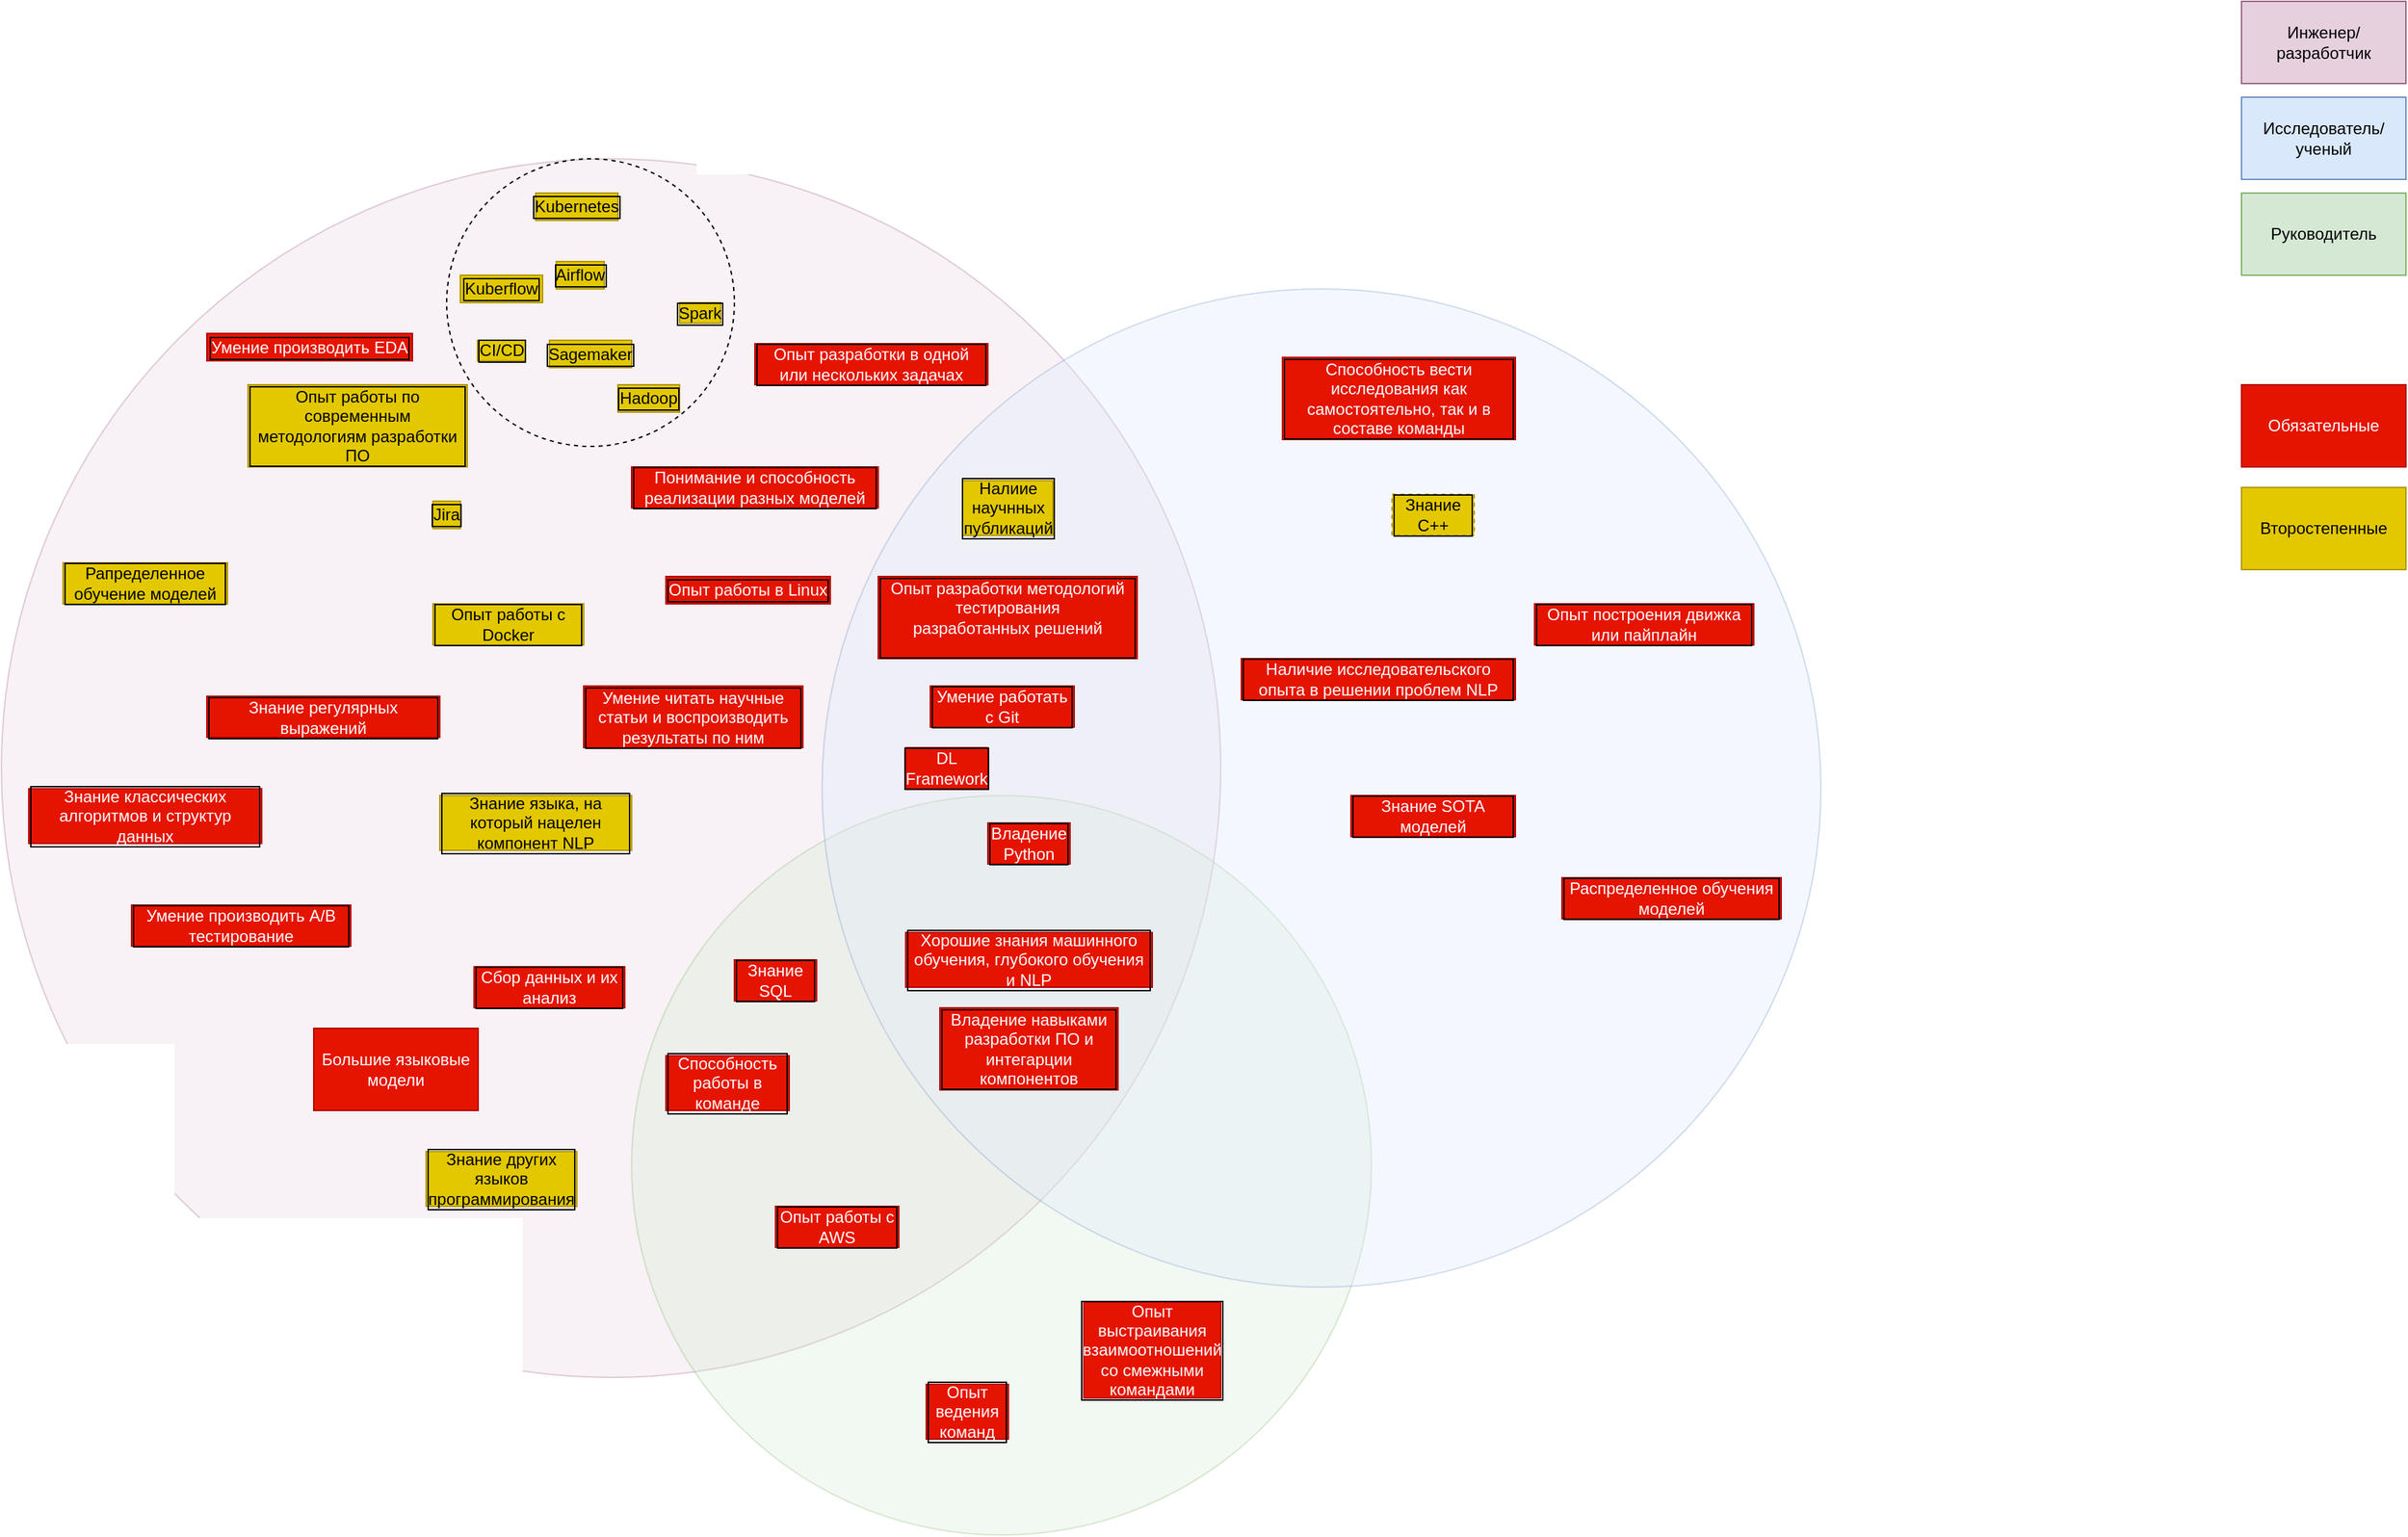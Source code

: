 <mxfile version="22.1.16" type="device" pages="5">
  <diagram id="kstpRN9bpwcl9hMhbD-7" name="Навыки">
    <mxGraphModel dx="2261" dy="844" grid="1" gridSize="10" guides="1" tooltips="1" connect="1" arrows="1" fold="1" page="1" pageScale="1" pageWidth="827" pageHeight="1169" math="0" shadow="0">
      <root>
        <mxCell id="0" />
        <mxCell id="1" parent="0" />
        <mxCell id="EmEUJaQ3bBEL1udtTiVe-30" value="" style="ellipse;whiteSpace=wrap;aspect=fixed;fillColor=#e6d0de;strokeColor=#996185;opacity=30;labelBorderColor=default;gradientColor=none;" parent="1" vertex="1">
          <mxGeometry x="-225" y="145" width="890" height="890" as="geometry" />
        </mxCell>
        <mxCell id="EmEUJaQ3bBEL1udtTiVe-34" value="" style="ellipse;whiteSpace=wrap;aspect=fixed;fillColor=#d5e8d4;strokeColor=#82b366;opacity=30;labelBorderColor=default;" parent="1" vertex="1">
          <mxGeometry x="235" y="610" width="540" height="540" as="geometry" />
        </mxCell>
        <mxCell id="EmEUJaQ3bBEL1udtTiVe-33" value="" style="ellipse;whiteSpace=wrap;aspect=fixed;fillColor=#dae8fc;strokeColor=#6c8ebf;opacity=30;labelBorderColor=default;" parent="1" vertex="1">
          <mxGeometry x="374" y="240" width="729" height="729" as="geometry" />
        </mxCell>
        <mxCell id="EmEUJaQ3bBEL1udtTiVe-1" value="Владение Python" style="text;strokeColor=#B20000;fillColor=#e51400;align=center;verticalAlign=middle;whiteSpace=wrap;rounded=0;labelBorderColor=default;fontColor=#ffffff;" parent="1" vertex="1">
          <mxGeometry x="495" y="630" width="60" height="30" as="geometry" />
        </mxCell>
        <mxCell id="EmEUJaQ3bBEL1udtTiVe-2" value="DL Framework" style="text;strokeColor=#B20000;fillColor=#e51400;align=center;verticalAlign=middle;whiteSpace=wrap;rounded=0;labelBorderColor=default;fontColor=#ffffff;" parent="1" vertex="1">
          <mxGeometry x="435" y="575" width="60" height="30" as="geometry" />
        </mxCell>
        <mxCell id="EmEUJaQ3bBEL1udtTiVe-3" value="Владение навыками разработки ПО и интегарции компонентов" style="text;strokeColor=#B20000;fillColor=#e51400;align=center;verticalAlign=middle;whiteSpace=wrap;rounded=0;labelBorderColor=default;fontColor=#ffffff;" parent="1" vertex="1">
          <mxGeometry x="460" y="765" width="130" height="60" as="geometry" />
        </mxCell>
        <mxCell id="EmEUJaQ3bBEL1udtTiVe-4" value="Хорошие знания машинного обучения, глубокого обучения и NLP" style="text;strokeColor=#B20000;fillColor=#e51400;align=center;verticalAlign=middle;whiteSpace=wrap;rounded=0;labelBorderColor=default;fontColor=#ffffff;" parent="1" vertex="1">
          <mxGeometry x="435" y="710" width="180" height="40" as="geometry" />
        </mxCell>
        <mxCell id="EmEUJaQ3bBEL1udtTiVe-6" value="Умение работать с Git" style="text;strokeColor=#B20000;fillColor=#e51400;align=center;verticalAlign=middle;whiteSpace=wrap;rounded=0;labelBackgroundColor=none;labelBorderColor=default;fontColor=#ffffff;" parent="1" vertex="1">
          <mxGeometry x="453" y="530" width="105" height="30" as="geometry" />
        </mxCell>
        <mxCell id="EmEUJaQ3bBEL1udtTiVe-8" value="Способность работы в команде" style="text;strokeColor=#B20000;fillColor=#e51400;align=center;verticalAlign=middle;whiteSpace=wrap;rounded=0;labelBackgroundColor=none;fontColor=#ffffff;labelBorderColor=default;" parent="1" vertex="1">
          <mxGeometry x="260" y="800" width="90" height="40" as="geometry" />
        </mxCell>
        <mxCell id="EmEUJaQ3bBEL1udtTiVe-10" value="Опыт разработки в одной или нескольких задачах" style="text;strokeColor=#B20000;fillColor=#e51400;align=center;verticalAlign=middle;whiteSpace=wrap;rounded=0;labelBorderColor=default;fontColor=#ffffff;" parent="1" vertex="1">
          <mxGeometry x="325" y="280" width="170" height="30" as="geometry" />
        </mxCell>
        <mxCell id="EmEUJaQ3bBEL1udtTiVe-11" value="Понимание и способность реализации разных моделей" style="text;strokeColor=#B20000;fillColor=#e51400;align=center;verticalAlign=middle;whiteSpace=wrap;rounded=0;labelBorderColor=default;fontColor=#ffffff;" parent="1" vertex="1">
          <mxGeometry x="235" y="370" width="180" height="30" as="geometry" />
        </mxCell>
        <mxCell id="EmEUJaQ3bBEL1udtTiVe-12" value="Опыт работы в Linux" style="text;strokeColor=#B20000;fillColor=#e51400;align=center;verticalAlign=middle;whiteSpace=wrap;rounded=0;labelBorderColor=default;fontColor=#ffffff;" parent="1" vertex="1">
          <mxGeometry x="260" y="450" width="120" height="20" as="geometry" />
        </mxCell>
        <mxCell id="EmEUJaQ3bBEL1udtTiVe-13" value="Умение читать научные статьи и воспроизводить результаты по ним" style="text;strokeColor=#B20000;fillColor=#e51400;align=center;verticalAlign=middle;whiteSpace=wrap;rounded=0;labelBorderColor=default;fontColor=#ffffff;" parent="1" vertex="1">
          <mxGeometry x="200" y="530" width="160" height="45" as="geometry" />
        </mxCell>
        <mxCell id="EmEUJaQ3bBEL1udtTiVe-14" value="Сбор данных и их анализ" style="text;strokeColor=#B20000;fillColor=#e51400;align=center;verticalAlign=middle;whiteSpace=wrap;rounded=0;labelBorderColor=default;fontColor=#ffffff;" parent="1" vertex="1">
          <mxGeometry x="120" y="735" width="110" height="30" as="geometry" />
        </mxCell>
        <mxCell id="EmEUJaQ3bBEL1udtTiVe-15" value="Наличие исследовательского опыта в решении проблем NLP" style="text;strokeColor=#B20000;fillColor=#e51400;align=center;verticalAlign=middle;whiteSpace=wrap;rounded=0;labelBorderColor=default;fontColor=#ffffff;" parent="1" vertex="1">
          <mxGeometry x="680" y="510" width="200" height="30" as="geometry" />
        </mxCell>
        <mxCell id="EmEUJaQ3bBEL1udtTiVe-16" value="Знание SOTA моделей" style="text;strokeColor=#B20000;fillColor=#e51400;align=center;verticalAlign=middle;whiteSpace=wrap;rounded=0;labelBorderColor=default;fontColor=#ffffff;" parent="1" vertex="1">
          <mxGeometry x="760" y="610" width="120" height="30" as="geometry" />
        </mxCell>
        <mxCell id="EmEUJaQ3bBEL1udtTiVe-17" value="Способность вести исследования как самостоятельно, так и в составе команды" style="text;strokeColor=#B20000;fillColor=#e51400;align=center;verticalAlign=middle;whiteSpace=wrap;rounded=0;labelBorderColor=default;fontColor=#ffffff;" parent="1" vertex="1">
          <mxGeometry x="710" y="290" width="170" height="60" as="geometry" />
        </mxCell>
        <mxCell id="EmEUJaQ3bBEL1udtTiVe-18" value="Опыт построения движка или пайплайн " style="text;strokeColor=#B20000;fillColor=#e51400;align=center;verticalAlign=middle;whiteSpace=wrap;rounded=0;labelBorderColor=default;fontColor=#ffffff;" parent="1" vertex="1">
          <mxGeometry x="894" y="470" width="160" height="30" as="geometry" />
        </mxCell>
        <mxCell id="EmEUJaQ3bBEL1udtTiVe-19" value="Опыт разработки методологий тестирования &#xa;разработанных решений&#xa;" style="text;strokeColor=#B20000;fillColor=#e51400;align=center;verticalAlign=middle;whiteSpace=wrap;rounded=0;labelBorderColor=default;fontColor=#ffffff;" parent="1" vertex="1">
          <mxGeometry x="415" y="450" width="189" height="60" as="geometry" />
        </mxCell>
        <mxCell id="EmEUJaQ3bBEL1udtTiVe-20" value="Распределенное обучения моделей" style="text;strokeColor=#B20000;fillColor=#e51400;align=center;verticalAlign=middle;whiteSpace=wrap;rounded=0;labelBorderColor=default;fontColor=#ffffff;" parent="1" vertex="1">
          <mxGeometry x="914" y="670" width="160" height="30" as="geometry" />
        </mxCell>
        <mxCell id="EmEUJaQ3bBEL1udtTiVe-21" value="Знание регулярных выражений" style="text;strokeColor=#B20000;fillColor=#e51400;align=center;verticalAlign=middle;whiteSpace=wrap;rounded=0;labelBorderColor=default;fontColor=#ffffff;" parent="1" vertex="1">
          <mxGeometry x="-75" y="537.5" width="170" height="30" as="geometry" />
        </mxCell>
        <mxCell id="EmEUJaQ3bBEL1udtTiVe-22" value="Умение производить EDA" style="text;strokeColor=#B20000;fillColor=#e51400;align=center;verticalAlign=middle;whiteSpace=wrap;rounded=0;labelBorderColor=default;fontColor=#ffffff;" parent="1" vertex="1">
          <mxGeometry x="-75" y="272.5" width="150" height="20" as="geometry" />
        </mxCell>
        <mxCell id="EmEUJaQ3bBEL1udtTiVe-23" value="Умение производить A/B тестирование" style="text;strokeColor=#B20000;fillColor=#e51400;align=center;verticalAlign=middle;whiteSpace=wrap;rounded=0;labelBorderColor=default;fontColor=#ffffff;" parent="1" vertex="1">
          <mxGeometry x="-130" y="690" width="160" height="30" as="geometry" />
        </mxCell>
        <mxCell id="EmEUJaQ3bBEL1udtTiVe-24" value="Знание классических алгоритмов и структур данных" style="text;strokeColor=#B20000;fillColor=#e51400;align=center;verticalAlign=middle;whiteSpace=wrap;rounded=0;labelBorderColor=default;fontColor=#ffffff;" parent="1" vertex="1">
          <mxGeometry x="-205" y="605" width="170" height="40" as="geometry" />
        </mxCell>
        <mxCell id="EmEUJaQ3bBEL1udtTiVe-25" value="Опыт работы по современным методологиям разработки ПО" style="text;strokeColor=#B09500;fillColor=#e3c800;align=center;verticalAlign=middle;whiteSpace=wrap;rounded=0;labelBorderColor=default;fontColor=#000000;" parent="1" vertex="1">
          <mxGeometry x="-45" y="310" width="160" height="60" as="geometry" />
        </mxCell>
        <mxCell id="EmEUJaQ3bBEL1udtTiVe-27" value="Опыт ведения команд" style="text;strokeColor=#B20000;fillColor=#e51400;align=center;verticalAlign=middle;whiteSpace=wrap;rounded=0;labelBorderColor=default;fontColor=#ffffff;" parent="1" vertex="1">
          <mxGeometry x="450" y="1040" width="60" height="40" as="geometry" />
        </mxCell>
        <mxCell id="EmEUJaQ3bBEL1udtTiVe-29" value="Опыт выстраивания взаимоотношений со смежными командами" style="text;strokeColor=#B20000;fillColor=#e51400;align=center;verticalAlign=middle;whiteSpace=wrap;rounded=0;labelBorderColor=default;fontColor=#ffffff;" parent="1" vertex="1">
          <mxGeometry x="565" y="980" width="100" height="70" as="geometry" />
        </mxCell>
        <mxCell id="EmEUJaQ3bBEL1udtTiVe-40" value="Опыт работы с Docker" style="text;strokeColor=#B09500;fillColor=#e3c800;align=center;verticalAlign=middle;whiteSpace=wrap;rounded=0;labelBorderColor=default;fontColor=#000000;" parent="1" vertex="1">
          <mxGeometry x="90" y="470" width="110" height="30" as="geometry" />
        </mxCell>
        <mxCell id="EmEUJaQ3bBEL1udtTiVe-43" value="Опыт работы с AWS" style="text;strokeColor=#B20000;fillColor=#e51400;align=center;verticalAlign=middle;whiteSpace=wrap;rounded=0;labelBorderColor=default;fontColor=#ffffff;" parent="1" vertex="1">
          <mxGeometry x="340" y="910" width="90" height="30" as="geometry" />
        </mxCell>
        <mxCell id="EmEUJaQ3bBEL1udtTiVe-47" value="Налиие научнных публикаций" style="text;strokeColor=#B09500;fillColor=#e3c800;align=center;verticalAlign=middle;whiteSpace=wrap;rounded=0;labelBorderColor=default;fontColor=#000000;" parent="1" vertex="1">
          <mxGeometry x="476.5" y="380" width="66" height="40" as="geometry" />
        </mxCell>
        <mxCell id="EmEUJaQ3bBEL1udtTiVe-48" value="Знание языка, на который нацелен компонент NLP" style="text;strokeColor=#B09500;fillColor=#e3c800;align=center;verticalAlign=middle;whiteSpace=wrap;rounded=0;labelBorderColor=default;fontColor=#000000;" parent="1" vertex="1">
          <mxGeometry x="95" y="610" width="140" height="40" as="geometry" />
        </mxCell>
        <mxCell id="EmEUJaQ3bBEL1udtTiVe-53" value="Jira" style="text;strokeColor=#B09500;fillColor=#e3c800;align=center;verticalAlign=middle;whiteSpace=wrap;rounded=0;labelBorderColor=default;fontColor=#000000;" parent="1" vertex="1">
          <mxGeometry x="90" y="395" width="20" height="20" as="geometry" />
        </mxCell>
        <mxCell id="EmEUJaQ3bBEL1udtTiVe-56" value="Рапределенное обучение моделей" style="text;strokeColor=#B09500;fillColor=#e3c800;align=center;verticalAlign=middle;whiteSpace=wrap;rounded=0;labelBorderColor=default;fontColor=#000000;" parent="1" vertex="1">
          <mxGeometry x="-180" y="440" width="120" height="30" as="geometry" />
        </mxCell>
        <mxCell id="EmEUJaQ3bBEL1udtTiVe-57" value="Знание других языков программирования" style="text;strokeColor=#B09500;fillColor=#e3c800;align=center;verticalAlign=middle;whiteSpace=wrap;rounded=0;labelBorderColor=default;fontColor=#000000;" parent="1" vertex="1">
          <mxGeometry x="85" y="870" width="110" height="40" as="geometry" />
        </mxCell>
        <mxCell id="EmEUJaQ3bBEL1udtTiVe-59" value="Знание C++" style="text;strokeColor=#B09500;fillColor=#e3c800;align=center;verticalAlign=middle;whiteSpace=wrap;rounded=0;dashed=1;labelBorderColor=default;fontColor=#000000;" parent="1" vertex="1">
          <mxGeometry x="790" y="390" width="60" height="30" as="geometry" />
        </mxCell>
        <mxCell id="EmEUJaQ3bBEL1udtTiVe-58" value="" style="ellipse;whiteSpace=wrap;aspect=fixed;dashed=1;strokeWidth=1;fillColor=none;labelBorderColor=default;" parent="1" vertex="1">
          <mxGeometry x="100" y="145" width="210" height="210" as="geometry" />
        </mxCell>
        <mxCell id="EmEUJaQ3bBEL1udtTiVe-44" value="Spark" style="text;strokeColor=#B09500;fillColor=#e3c800;align=center;verticalAlign=middle;whiteSpace=wrap;rounded=0;labelBorderColor=default;fontColor=#000000;" parent="1" vertex="1">
          <mxGeometry x="270" y="250" width="30" height="15" as="geometry" />
        </mxCell>
        <mxCell id="EmEUJaQ3bBEL1udtTiVe-49" value="Hadoop" style="text;strokeColor=#B09500;fillColor=#e3c800;align=center;verticalAlign=middle;whiteSpace=wrap;rounded=0;labelBorderColor=default;fontColor=#000000;" parent="1" vertex="1">
          <mxGeometry x="225" y="310" width="45" height="20" as="geometry" />
        </mxCell>
        <mxCell id="EmEUJaQ3bBEL1udtTiVe-50" value="Sagemaker" style="text;strokeColor=#B09500;fillColor=#e3c800;align=center;verticalAlign=middle;whiteSpace=wrap;rounded=0;labelBorderColor=default;fontColor=#000000;" parent="1" vertex="1">
          <mxGeometry x="175" y="277.5" width="60" height="20" as="geometry" />
        </mxCell>
        <mxCell id="EmEUJaQ3bBEL1udtTiVe-51" value="Airflow" style="text;strokeColor=#B09500;fillColor=#e3c800;align=center;verticalAlign=middle;whiteSpace=wrap;rounded=0;labelBorderColor=default;fontColor=#000000;" parent="1" vertex="1">
          <mxGeometry x="180" y="220" width="35" height="20" as="geometry" />
        </mxCell>
        <mxCell id="EmEUJaQ3bBEL1udtTiVe-52" value="Kubernetes" style="text;strokeColor=#B09500;fillColor=#e3c800;align=center;verticalAlign=middle;whiteSpace=wrap;rounded=0;labelBorderColor=default;fontColor=#000000;" parent="1" vertex="1">
          <mxGeometry x="165" y="170" width="60" height="20" as="geometry" />
        </mxCell>
        <mxCell id="EmEUJaQ3bBEL1udtTiVe-54" value="Kuberflow" style="text;strokeColor=#B09500;fillColor=#e3c800;align=center;verticalAlign=middle;whiteSpace=wrap;rounded=0;labelBorderColor=default;fontColor=#000000;" parent="1" vertex="1">
          <mxGeometry x="110" y="230" width="60" height="20" as="geometry" />
        </mxCell>
        <mxCell id="EmEUJaQ3bBEL1udtTiVe-55" value="CI/CD" style="text;strokeColor=#B09500;fillColor=#e3c800;align=center;verticalAlign=middle;whiteSpace=wrap;rounded=0;labelBorderColor=default;fontColor=#000000;" parent="1" vertex="1">
          <mxGeometry x="122.5" y="277.5" width="35" height="15" as="geometry" />
        </mxCell>
        <mxCell id="EmEUJaQ3bBEL1udtTiVe-73" style="edgeStyle=orthogonalEdgeStyle;rounded=0;orthogonalLoop=1;jettySize=auto;html=1;exitX=0.5;exitY=1;exitDx=0;exitDy=0;fontColor=#000000;labelBorderColor=default;" parent="1" source="EmEUJaQ3bBEL1udtTiVe-29" target="EmEUJaQ3bBEL1udtTiVe-29" edge="1">
          <mxGeometry relative="1" as="geometry" />
        </mxCell>
        <mxCell id="B7jCO1q8MLIh7Qw_UGbO-1" value="Инженер/разработчик" style="rounded=0;whiteSpace=wrap;html=1;fillColor=#e6d0de;strokeColor=#996185;gradientColor=none;" parent="1" vertex="1">
          <mxGeometry x="1410" y="30" width="120" height="60" as="geometry" />
        </mxCell>
        <mxCell id="B7jCO1q8MLIh7Qw_UGbO-2" value="Исследователь/ученый" style="rounded=0;whiteSpace=wrap;html=1;fillColor=#dae8fc;strokeColor=#6c8ebf;" parent="1" vertex="1">
          <mxGeometry x="1410" y="100" width="120" height="60" as="geometry" />
        </mxCell>
        <mxCell id="B7jCO1q8MLIh7Qw_UGbO-3" value="Руководитель" style="rounded=0;whiteSpace=wrap;html=1;fillColor=#d5e8d4;strokeColor=#82b366;" parent="1" vertex="1">
          <mxGeometry x="1410" y="170" width="120" height="60" as="geometry" />
        </mxCell>
        <mxCell id="EmEUJaQ3bBEL1udtTiVe-39" value="Знание SQL" style="text;strokeColor=#B20000;fillColor=#e51400;align=center;verticalAlign=middle;whiteSpace=wrap;rounded=0;labelBorderColor=default;fontColor=#ffffff;" parent="1" vertex="1">
          <mxGeometry x="310" y="730" width="60" height="30" as="geometry" />
        </mxCell>
        <mxCell id="PEdYefAQ5ZKyi3xMASit-1" value="Обязательные" style="rounded=0;whiteSpace=wrap;html=1;strokeColor=#B20000;fillColor=#e51400;fontColor=#ffffff;" parent="1" vertex="1">
          <mxGeometry x="1410" y="310" width="120" height="60" as="geometry" />
        </mxCell>
        <mxCell id="PEdYefAQ5ZKyi3xMASit-2" value="Второстепенные" style="rounded=0;whiteSpace=wrap;html=1;strokeColor=#B09500;fillColor=#e3c800;fontColor=#000000;" parent="1" vertex="1">
          <mxGeometry x="1410" y="385" width="120" height="60" as="geometry" />
        </mxCell>
        <mxCell id="jPlAlGsZOqUw-DO6wuo5-2" value="Большие языковые модели" style="rounded=0;whiteSpace=wrap;html=1;fillColor=#e51400;fontColor=#ffffff;strokeColor=#B20000;" vertex="1" parent="1">
          <mxGeometry x="3" y="780" width="120" height="60" as="geometry" />
        </mxCell>
      </root>
    </mxGraphModel>
  </diagram>
  <diagram id="iyW5mXKd6tPrbFUDpsVo" name="Обязанности">
    <mxGraphModel dx="2261" dy="-325" grid="1" gridSize="10" guides="1" tooltips="1" connect="1" arrows="1" fold="1" page="1" pageScale="1" pageWidth="827" pageHeight="1169" math="0" shadow="0">
      <root>
        <mxCell id="0" />
        <mxCell id="1" parent="0" />
        <mxCell id="_TCJR-u24QuQxBW9677H-1" value="" style="ellipse;whiteSpace=wrap;aspect=fixed;fillColor=#e6d0de;strokeColor=#996185;opacity=30;labelBorderColor=default;gradientColor=none;" parent="1" vertex="1">
          <mxGeometry x="-121" y="1190" width="790" height="790" as="geometry" />
        </mxCell>
        <mxCell id="_TCJR-u24QuQxBW9677H-2" value="" style="ellipse;whiteSpace=wrap;aspect=fixed;fillColor=#d5e8d4;strokeColor=#82b366;opacity=30;labelBorderColor=default;" parent="1" vertex="1">
          <mxGeometry x="381.5" y="1661.25" width="467.5" height="467.5" as="geometry" />
        </mxCell>
        <mxCell id="_TCJR-u24QuQxBW9677H-3" value="" style="ellipse;whiteSpace=wrap;aspect=fixed;fillColor=#dae8fc;strokeColor=#6c8ebf;opacity=30;labelBorderColor=default;" parent="1" vertex="1">
          <mxGeometry x="429" y="1280" width="510" height="510" as="geometry" />
        </mxCell>
        <mxCell id="_TCJR-u24QuQxBW9677H-47" value=" Разработка компонентов NLP" style="text;strokeColor=none;fillColor=none;align=center;verticalAlign=middle;whiteSpace=wrap;rounded=0;dashed=1;labelBackgroundColor=none;labelBorderColor=default;fontColor=#000000;" parent="1" vertex="1">
          <mxGeometry x="489" y="1440" width="130" height="30" as="geometry" />
        </mxCell>
        <mxCell id="_TCJR-u24QuQxBW9677H-53" value="Тестирование компонентов" style="text;strokeColor=none;fillColor=none;align=center;verticalAlign=middle;whiteSpace=wrap;rounded=0;dashed=1;labelBackgroundColor=none;labelBorderColor=default;fontColor=#000000;" parent="1" vertex="1">
          <mxGeometry x="249" y="1250" width="190" height="30" as="geometry" />
        </mxCell>
        <mxCell id="_TCJR-u24QuQxBW9677H-54" value="Производить исследования" style="text;strokeColor=none;fillColor=none;align=center;verticalAlign=middle;whiteSpace=wrap;rounded=0;dashed=1;labelBackgroundColor=none;labelBorderColor=default;fontColor=#000000;" parent="1" vertex="1">
          <mxGeometry x="529" y="1550" width="60" height="30" as="geometry" />
        </mxCell>
        <mxCell id="_TCJR-u24QuQxBW9677H-55" value="Работать в команде" style="text;strokeColor=none;fillColor=none;align=center;verticalAlign=middle;whiteSpace=wrap;rounded=0;dashed=1;labelBackgroundColor=none;labelBorderColor=default;fontColor=#000000;" parent="1" vertex="1">
          <mxGeometry x="529" y="1700" width="100" height="30" as="geometry" />
        </mxCell>
        <mxCell id="_TCJR-u24QuQxBW9677H-56" value="Формилуриовка и объяснение ограничений" style="text;strokeColor=none;fillColor=none;align=center;verticalAlign=middle;whiteSpace=wrap;rounded=0;dashed=1;labelBackgroundColor=none;labelBorderColor=default;fontColor=#000000;" parent="1" vertex="1">
          <mxGeometry x="249" y="1340" width="180" height="30" as="geometry" />
        </mxCell>
        <mxCell id="_TCJR-u24QuQxBW9677H-57" value="Эксктракция данных " style="text;strokeColor=none;fillColor=none;align=center;verticalAlign=middle;whiteSpace=wrap;rounded=0;dashed=1;labelBackgroundColor=none;labelBorderColor=default;fontColor=#000000;" parent="1" vertex="1">
          <mxGeometry x="189" y="1440" width="160" height="30" as="geometry" />
        </mxCell>
        <mxCell id="_TCJR-u24QuQxBW9677H-59" value="Построение движка или пайплайна NLP/ML" style="text;strokeColor=none;fillColor=none;align=center;verticalAlign=middle;whiteSpace=wrap;rounded=0;dashed=1;labelBackgroundColor=none;labelBorderColor=default;fontColor=#000000;" parent="1" vertex="1">
          <mxGeometry x="171.5" y="1520" width="205" height="30" as="geometry" />
        </mxCell>
        <mxCell id="_TCJR-u24QuQxBW9677H-62" value="Декомпозирование задачи на конкретные измеримые задачи" style="text;strokeColor=none;fillColor=none;align=center;verticalAlign=middle;whiteSpace=wrap;rounded=0;dashed=1;labelBackgroundColor=none;labelBorderColor=default;fontColor=#000000;" parent="1" vertex="1">
          <mxGeometry x="159" y="1620" width="190" height="30" as="geometry" />
        </mxCell>
        <mxCell id="_TCJR-u24QuQxBW9677H-64" value="Подготовка датасетов" style="text;strokeColor=none;fillColor=none;align=center;verticalAlign=middle;whiteSpace=wrap;rounded=0;dashed=1;labelBackgroundColor=none;labelBorderColor=default;fontColor=#000000;" parent="1" vertex="1">
          <mxGeometry x="129" y="1730" width="160" height="30" as="geometry" />
        </mxCell>
        <mxCell id="_TCJR-u24QuQxBW9677H-65" value="Интеграция моделей в облако" style="text;strokeColor=none;fillColor=none;align=center;verticalAlign=middle;whiteSpace=wrap;rounded=0;dashed=1;labelBackgroundColor=none;labelBorderColor=default;fontColor=#000000;" parent="1" vertex="1">
          <mxGeometry x="-41" y="1410" width="160" height="30" as="geometry" />
        </mxCell>
        <mxCell id="_TCJR-u24QuQxBW9677H-66" value="Работа над системами разветрки и логгировани" style="text;strokeColor=none;fillColor=none;align=center;verticalAlign=middle;whiteSpace=wrap;rounded=0;dashed=1;labelBackgroundColor=none;labelBorderColor=default;fontColor=#000000;" parent="1" vertex="1">
          <mxGeometry x="-101" y="1570" width="215" height="30" as="geometry" />
        </mxCell>
        <mxCell id="_TCJR-u24QuQxBW9677H-68" value=" Работа над системами разветрки и логгирования " style="text;strokeColor=none;fillColor=none;align=center;verticalAlign=middle;whiteSpace=wrap;rounded=0;dashed=1;labelBackgroundColor=none;labelBorderColor=default;fontColor=#000000;" parent="1" vertex="1">
          <mxGeometry x="29" y="1840" width="200" height="30" as="geometry" />
        </mxCell>
        <mxCell id="_TCJR-u24QuQxBW9677H-69" value="Управление командой/командами" style="text;strokeColor=none;fillColor=none;align=center;verticalAlign=middle;whiteSpace=wrap;rounded=0;dashed=1;labelBackgroundColor=none;labelBorderColor=default;fontColor=#000000;" parent="1" vertex="1">
          <mxGeometry x="589" y="1820" width="180" height="30" as="geometry" />
        </mxCell>
        <mxCell id="_TCJR-u24QuQxBW9677H-70" value="Разработка стратегий построения NLP систем и аналитика" style="text;strokeColor=none;fillColor=none;align=center;verticalAlign=middle;whiteSpace=wrap;rounded=0;dashed=1;labelBackgroundColor=none;labelBorderColor=default;fontColor=#000000;" parent="1" vertex="1">
          <mxGeometry x="468" y="1940" width="151" height="40" as="geometry" />
        </mxCell>
        <mxCell id="_TCJR-u24QuQxBW9677H-71" value="Приминение последних достижений к текущим задачам бизнеса" style="text;strokeColor=none;fillColor=none;align=center;verticalAlign=middle;whiteSpace=wrap;rounded=0;dashed=1;labelBackgroundColor=none;labelBorderColor=default;fontColor=#000000;" parent="1" vertex="1">
          <mxGeometry x="659" y="1880" width="138" height="30" as="geometry" />
        </mxCell>
        <mxCell id="_TCJR-u24QuQxBW9677H-72" value="Исследование, понимание и обучение команды" style="text;strokeColor=none;fillColor=none;align=center;verticalAlign=middle;whiteSpace=wrap;rounded=0;dashed=1;labelBackgroundColor=none;labelBorderColor=default;fontColor=#000000;" parent="1" vertex="1">
          <mxGeometry x="670" y="1980" width="137.5" height="30" as="geometry" />
        </mxCell>
        <mxCell id="_TCJR-u24QuQxBW9677H-73" value="Организация доступности существующих &#xa;систем и библиотек NLP другим командам" style="text;strokeColor=none;fillColor=none;align=center;verticalAlign=middle;whiteSpace=wrap;rounded=0;dashed=1;labelBackgroundColor=none;labelBorderColor=default;fontColor=#000000;" parent="1" vertex="1">
          <mxGeometry x="472.5" y="2010" width="146.5" height="70" as="geometry" />
        </mxCell>
        <mxCell id="_TCJR-u24QuQxBW9677H-74" value="Написание отчетов и документации" style="text;strokeColor=none;fillColor=none;align=center;verticalAlign=middle;whiteSpace=wrap;rounded=0;dashed=1;labelBackgroundColor=none;labelBorderColor=default;fontColor=#000000;" parent="1" vertex="1">
          <mxGeometry x="709" y="1430" width="140" height="30" as="geometry" />
        </mxCell>
        <mxCell id="_TCJR-u24QuQxBW9677H-75" value="Написание научных статей" style="text;strokeColor=none;fillColor=none;align=center;verticalAlign=middle;whiteSpace=wrap;rounded=0;dashed=1;labelBackgroundColor=none;labelBorderColor=default;fontColor=#000000;" parent="1" vertex="1">
          <mxGeometry x="719" y="1530" width="160" height="30" as="geometry" />
        </mxCell>
        <mxCell id="e-IaVBLlyZa9v0MVSHWe-4" value="Инженер/разработчик" style="rounded=0;whiteSpace=wrap;html=1;fillColor=#e6d0de;strokeColor=#996185;gradientColor=none;" parent="1" vertex="1">
          <mxGeometry x="1160" y="1200" width="120" height="60" as="geometry" />
        </mxCell>
        <mxCell id="e-IaVBLlyZa9v0MVSHWe-5" value="Исследователь/ученый" style="rounded=0;whiteSpace=wrap;html=1;fillColor=#dae8fc;strokeColor=#6c8ebf;" parent="1" vertex="1">
          <mxGeometry x="1160" y="1270" width="120" height="60" as="geometry" />
        </mxCell>
        <mxCell id="e-IaVBLlyZa9v0MVSHWe-6" value="Руководитель" style="rounded=0;whiteSpace=wrap;html=1;fillColor=#d5e8d4;strokeColor=#82b366;" parent="1" vertex="1">
          <mxGeometry x="1160" y="1340" width="120" height="60" as="geometry" />
        </mxCell>
      </root>
    </mxGraphModel>
  </diagram>
  <diagram id="ebS3C_W6OTIhjiBMMaat" name="Граф навык-обязанность">
    <mxGraphModel dx="2261" dy="2013" grid="1" gridSize="10" guides="1" tooltips="1" connect="1" arrows="1" fold="1" page="1" pageScale="1" pageWidth="827" pageHeight="1169" math="0" shadow="0">
      <root>
        <mxCell id="0" />
        <mxCell id="1" parent="0" />
        <mxCell id="BhELLT2uhC-b19p8RruB-26" style="edgeStyle=entityRelationEdgeStyle;rounded=0;orthogonalLoop=1;jettySize=auto;html=1;entryX=0;entryY=0.5;entryDx=0;entryDy=0;labelBorderColor=default;fontColor=#000000;" parent="1" source="-GaUezcAxachU_HAEneV-1" target="BhELLT2uhC-b19p8RruB-2" edge="1">
          <mxGeometry relative="1" as="geometry" />
        </mxCell>
        <mxCell id="BhELLT2uhC-b19p8RruB-65" style="edgeStyle=entityRelationEdgeStyle;rounded=0;orthogonalLoop=1;jettySize=auto;html=1;entryX=0;entryY=0.5;entryDx=0;entryDy=0;labelBorderColor=default;fontColor=#000000;" parent="1" source="-GaUezcAxachU_HAEneV-1" target="BhELLT2uhC-b19p8RruB-10" edge="1">
          <mxGeometry relative="1" as="geometry" />
        </mxCell>
        <mxCell id="BhELLT2uhC-b19p8RruB-91" style="edgeStyle=entityRelationEdgeStyle;rounded=0;orthogonalLoop=1;jettySize=auto;html=1;entryX=0;entryY=0.5;entryDx=0;entryDy=0;labelBorderColor=default;fontColor=#000000;" parent="1" source="-GaUezcAxachU_HAEneV-1" target="BhELLT2uhC-b19p8RruB-1" edge="1">
          <mxGeometry relative="1" as="geometry" />
        </mxCell>
        <mxCell id="fbzDRP4mG88nfxYPtq9W-7" style="edgeStyle=entityRelationEdgeStyle;rounded=0;orthogonalLoop=1;jettySize=auto;html=1;entryX=0;entryY=0.5;entryDx=0;entryDy=0;" parent="1" source="-GaUezcAxachU_HAEneV-1" target="BhELLT2uhC-b19p8RruB-6" edge="1">
          <mxGeometry relative="1" as="geometry" />
        </mxCell>
        <mxCell id="fbzDRP4mG88nfxYPtq9W-23" style="edgeStyle=entityRelationEdgeStyle;rounded=0;orthogonalLoop=1;jettySize=auto;html=1;entryX=0;entryY=0.5;entryDx=0;entryDy=0;" parent="1" source="-GaUezcAxachU_HAEneV-1" target="BhELLT2uhC-b19p8RruB-7" edge="1">
          <mxGeometry relative="1" as="geometry" />
        </mxCell>
        <mxCell id="fbzDRP4mG88nfxYPtq9W-37" style="edgeStyle=entityRelationEdgeStyle;rounded=0;orthogonalLoop=1;jettySize=auto;html=1;entryX=0;entryY=0.5;entryDx=0;entryDy=0;" parent="1" source="-GaUezcAxachU_HAEneV-1" target="BhELLT2uhC-b19p8RruB-3" edge="1">
          <mxGeometry relative="1" as="geometry" />
        </mxCell>
        <mxCell id="fbzDRP4mG88nfxYPtq9W-48" style="edgeStyle=entityRelationEdgeStyle;rounded=0;orthogonalLoop=1;jettySize=auto;html=1;entryX=0;entryY=0.5;entryDx=0;entryDy=0;" parent="1" source="-GaUezcAxachU_HAEneV-1" target="BhELLT2uhC-b19p8RruB-11" edge="1">
          <mxGeometry relative="1" as="geometry" />
        </mxCell>
        <mxCell id="fbzDRP4mG88nfxYPtq9W-63" style="edgeStyle=entityRelationEdgeStyle;rounded=0;orthogonalLoop=1;jettySize=auto;html=1;entryX=0;entryY=0.5;entryDx=0;entryDy=0;" parent="1" source="-GaUezcAxachU_HAEneV-1" target="BhELLT2uhC-b19p8RruB-9" edge="1">
          <mxGeometry relative="1" as="geometry" />
        </mxCell>
        <mxCell id="fbzDRP4mG88nfxYPtq9W-74" style="edgeStyle=entityRelationEdgeStyle;rounded=0;orthogonalLoop=1;jettySize=auto;html=1;entryX=0;entryY=0.5;entryDx=0;entryDy=0;" parent="1" source="-GaUezcAxachU_HAEneV-1" target="BhELLT2uhC-b19p8RruB-15" edge="1">
          <mxGeometry relative="1" as="geometry" />
        </mxCell>
        <mxCell id="fbzDRP4mG88nfxYPtq9W-97" style="edgeStyle=entityRelationEdgeStyle;rounded=0;orthogonalLoop=1;jettySize=auto;html=1;entryX=0;entryY=0.5;entryDx=0;entryDy=0;" parent="1" source="-GaUezcAxachU_HAEneV-1" target="BhELLT2uhC-b19p8RruB-17" edge="1">
          <mxGeometry relative="1" as="geometry" />
        </mxCell>
        <mxCell id="-GaUezcAxachU_HAEneV-1" value="Владение Python" style="text;strokeColor=none;fillColor=none;align=center;verticalAlign=middle;whiteSpace=wrap;rounded=0;labelBorderColor=default;" parent="1" vertex="1">
          <mxGeometry x="-322.5" y="470" width="60" height="30" as="geometry" />
        </mxCell>
        <mxCell id="BhELLT2uhC-b19p8RruB-88" style="edgeStyle=entityRelationEdgeStyle;rounded=0;orthogonalLoop=1;jettySize=auto;html=1;entryX=0;entryY=0.5;entryDx=0;entryDy=0;labelBorderColor=default;fontColor=#000000;" parent="1" source="-GaUezcAxachU_HAEneV-2" target="BhELLT2uhC-b19p8RruB-1" edge="1">
          <mxGeometry relative="1" as="geometry" />
        </mxCell>
        <mxCell id="fbzDRP4mG88nfxYPtq9W-22" style="edgeStyle=entityRelationEdgeStyle;rounded=0;orthogonalLoop=1;jettySize=auto;html=1;entryX=0;entryY=0.5;entryDx=0;entryDy=0;" parent="1" source="-GaUezcAxachU_HAEneV-2" target="BhELLT2uhC-b19p8RruB-7" edge="1">
          <mxGeometry relative="1" as="geometry">
            <mxPoint x="205" y="110" as="targetPoint" />
          </mxGeometry>
        </mxCell>
        <mxCell id="fbzDRP4mG88nfxYPtq9W-35" style="edgeStyle=entityRelationEdgeStyle;rounded=0;orthogonalLoop=1;jettySize=auto;html=1;entryX=0;entryY=0.5;entryDx=0;entryDy=0;" parent="1" source="-GaUezcAxachU_HAEneV-2" target="BhELLT2uhC-b19p8RruB-3" edge="1">
          <mxGeometry relative="1" as="geometry" />
        </mxCell>
        <mxCell id="fbzDRP4mG88nfxYPtq9W-75" style="edgeStyle=entityRelationEdgeStyle;rounded=0;orthogonalLoop=1;jettySize=auto;html=1;entryX=0;entryY=0.5;entryDx=0;entryDy=0;" parent="1" source="-GaUezcAxachU_HAEneV-2" target="BhELLT2uhC-b19p8RruB-15" edge="1">
          <mxGeometry relative="1" as="geometry">
            <mxPoint x="215" y="490" as="targetPoint" />
          </mxGeometry>
        </mxCell>
        <mxCell id="-GaUezcAxachU_HAEneV-2" value="DL Framefork" style="text;strokeColor=none;fillColor=none;align=center;verticalAlign=middle;whiteSpace=wrap;rounded=0;labelBorderColor=default;" parent="1" vertex="1">
          <mxGeometry x="-329.5" y="260" width="60" height="30" as="geometry" />
        </mxCell>
        <mxCell id="BhELLT2uhC-b19p8RruB-97" style="edgeStyle=entityRelationEdgeStyle;rounded=0;orthogonalLoop=1;jettySize=auto;html=1;entryX=0;entryY=0.5;entryDx=0;entryDy=0;labelBorderColor=default;fontColor=#000000;" parent="1" source="-GaUezcAxachU_HAEneV-3" target="BhELLT2uhC-b19p8RruB-1" edge="1">
          <mxGeometry relative="1" as="geometry" />
        </mxCell>
        <mxCell id="fbzDRP4mG88nfxYPtq9W-10" style="edgeStyle=entityRelationEdgeStyle;rounded=0;orthogonalLoop=1;jettySize=auto;html=1;entryX=0;entryY=0.5;entryDx=0;entryDy=0;" parent="1" source="-GaUezcAxachU_HAEneV-3" target="BhELLT2uhC-b19p8RruB-6" edge="1">
          <mxGeometry relative="1" as="geometry" />
        </mxCell>
        <mxCell id="fbzDRP4mG88nfxYPtq9W-26" style="edgeStyle=entityRelationEdgeStyle;rounded=0;orthogonalLoop=1;jettySize=auto;html=1;entryX=0;entryY=0.5;entryDx=0;entryDy=0;" parent="1" source="-GaUezcAxachU_HAEneV-3" target="BhELLT2uhC-b19p8RruB-7" edge="1">
          <mxGeometry relative="1" as="geometry" />
        </mxCell>
        <mxCell id="fbzDRP4mG88nfxYPtq9W-54" style="edgeStyle=entityRelationEdgeStyle;rounded=0;orthogonalLoop=1;jettySize=auto;html=1;entryX=0;entryY=0.5;entryDx=0;entryDy=0;" parent="1" source="-GaUezcAxachU_HAEneV-3" target="BhELLT2uhC-b19p8RruB-8" edge="1">
          <mxGeometry relative="1" as="geometry" />
        </mxCell>
        <mxCell id="fbzDRP4mG88nfxYPtq9W-73" style="edgeStyle=entityRelationEdgeStyle;rounded=0;orthogonalLoop=1;jettySize=auto;html=1;entryX=0;entryY=0.5;entryDx=0;entryDy=0;" parent="1" source="-GaUezcAxachU_HAEneV-3" target="BhELLT2uhC-b19p8RruB-15" edge="1">
          <mxGeometry relative="1" as="geometry" />
        </mxCell>
        <mxCell id="fbzDRP4mG88nfxYPtq9W-82" style="edgeStyle=entityRelationEdgeStyle;rounded=0;orthogonalLoop=1;jettySize=auto;html=1;entryX=0;entryY=0.5;entryDx=0;entryDy=0;" parent="1" source="-GaUezcAxachU_HAEneV-3" target="BhELLT2uhC-b19p8RruB-14" edge="1">
          <mxGeometry relative="1" as="geometry" />
        </mxCell>
        <mxCell id="fbzDRP4mG88nfxYPtq9W-95" style="edgeStyle=entityRelationEdgeStyle;rounded=0;orthogonalLoop=1;jettySize=auto;html=1;entryX=0;entryY=0.5;entryDx=0;entryDy=0;" parent="1" source="-GaUezcAxachU_HAEneV-3" target="BhELLT2uhC-b19p8RruB-17" edge="1">
          <mxGeometry relative="1" as="geometry" />
        </mxCell>
        <mxCell id="-GaUezcAxachU_HAEneV-3" value="Владение навыками разработки ПО и интегарции компонентов" style="text;strokeColor=none;fillColor=none;align=center;verticalAlign=middle;whiteSpace=wrap;rounded=0;labelBorderColor=default;" parent="1" vertex="1">
          <mxGeometry x="-387.5" y="820" width="130" height="30" as="geometry" />
        </mxCell>
        <mxCell id="BhELLT2uhC-b19p8RruB-42" style="edgeStyle=entityRelationEdgeStyle;rounded=0;orthogonalLoop=1;jettySize=auto;html=1;entryX=0;entryY=0.5;entryDx=0;entryDy=0;labelBorderColor=default;fontColor=#000000;" parent="1" source="-GaUezcAxachU_HAEneV-4" target="BhELLT2uhC-b19p8RruB-5" edge="1">
          <mxGeometry relative="1" as="geometry" />
        </mxCell>
        <mxCell id="BhELLT2uhC-b19p8RruB-59" style="edgeStyle=entityRelationEdgeStyle;rounded=0;orthogonalLoop=1;jettySize=auto;html=1;entryX=0;entryY=0.5;entryDx=0;entryDy=0;labelBorderColor=default;fontColor=#000000;" parent="1" source="-GaUezcAxachU_HAEneV-4" target="BhELLT2uhC-b19p8RruB-19" edge="1">
          <mxGeometry relative="1" as="geometry" />
        </mxCell>
        <mxCell id="BhELLT2uhC-b19p8RruB-92" style="edgeStyle=entityRelationEdgeStyle;rounded=0;orthogonalLoop=1;jettySize=auto;html=1;entryX=0;entryY=0.5;entryDx=0;entryDy=0;labelBorderColor=default;fontColor=#000000;" parent="1" source="-GaUezcAxachU_HAEneV-4" target="BhELLT2uhC-b19p8RruB-1" edge="1">
          <mxGeometry relative="1" as="geometry" />
        </mxCell>
        <mxCell id="fbzDRP4mG88nfxYPtq9W-24" style="edgeStyle=entityRelationEdgeStyle;rounded=0;orthogonalLoop=1;jettySize=auto;html=1;entryX=0;entryY=0.5;entryDx=0;entryDy=0;" parent="1" source="-GaUezcAxachU_HAEneV-4" target="BhELLT2uhC-b19p8RruB-7" edge="1">
          <mxGeometry relative="1" as="geometry" />
        </mxCell>
        <mxCell id="fbzDRP4mG88nfxYPtq9W-38" style="edgeStyle=entityRelationEdgeStyle;rounded=0;orthogonalLoop=1;jettySize=auto;html=1;entryX=0;entryY=0.5;entryDx=0;entryDy=0;" parent="1" source="-GaUezcAxachU_HAEneV-4" target="BhELLT2uhC-b19p8RruB-3" edge="1">
          <mxGeometry relative="1" as="geometry" />
        </mxCell>
        <mxCell id="fbzDRP4mG88nfxYPtq9W-53" style="edgeStyle=entityRelationEdgeStyle;rounded=0;orthogonalLoop=1;jettySize=auto;html=1;entryX=0;entryY=0.5;entryDx=0;entryDy=0;" parent="1" source="-GaUezcAxachU_HAEneV-4" target="BhELLT2uhC-b19p8RruB-8" edge="1">
          <mxGeometry relative="1" as="geometry" />
        </mxCell>
        <mxCell id="fbzDRP4mG88nfxYPtq9W-62" style="edgeStyle=entityRelationEdgeStyle;rounded=0;orthogonalLoop=1;jettySize=auto;html=1;entryX=0;entryY=0.5;entryDx=0;entryDy=0;" parent="1" source="-GaUezcAxachU_HAEneV-4" target="BhELLT2uhC-b19p8RruB-9" edge="1">
          <mxGeometry relative="1" as="geometry" />
        </mxCell>
        <mxCell id="fbzDRP4mG88nfxYPtq9W-83" style="edgeStyle=entityRelationEdgeStyle;rounded=0;orthogonalLoop=1;jettySize=auto;html=1;entryX=0;entryY=0.5;entryDx=0;entryDy=0;" parent="1" source="-GaUezcAxachU_HAEneV-4" target="BhELLT2uhC-b19p8RruB-14" edge="1">
          <mxGeometry relative="1" as="geometry" />
        </mxCell>
        <mxCell id="fbzDRP4mG88nfxYPtq9W-92" style="edgeStyle=entityRelationEdgeStyle;rounded=0;orthogonalLoop=1;jettySize=auto;html=1;entryX=0;entryY=0.5;entryDx=0;entryDy=0;" parent="1" source="-GaUezcAxachU_HAEneV-4" target="BhELLT2uhC-b19p8RruB-16" edge="1">
          <mxGeometry relative="1" as="geometry" />
        </mxCell>
        <mxCell id="-GaUezcAxachU_HAEneV-4" value="Хорошие знания машинного обучения, глубокого обучения и NLP" style="text;strokeColor=none;fillColor=none;align=center;verticalAlign=middle;whiteSpace=wrap;rounded=0;labelBorderColor=default;" parent="1" vertex="1">
          <mxGeometry x="-442.5" y="600" width="180" height="30" as="geometry" />
        </mxCell>
        <mxCell id="BhELLT2uhC-b19p8RruB-25" style="edgeStyle=entityRelationEdgeStyle;rounded=0;orthogonalLoop=1;jettySize=auto;html=1;entryX=0;entryY=0.5;entryDx=0;entryDy=0;labelBorderColor=default;fontColor=#000000;" parent="1" source="-GaUezcAxachU_HAEneV-5" target="BhELLT2uhC-b19p8RruB-2" edge="1">
          <mxGeometry relative="1" as="geometry" />
        </mxCell>
        <mxCell id="BhELLT2uhC-b19p8RruB-84" style="edgeStyle=entityRelationEdgeStyle;rounded=0;orthogonalLoop=1;jettySize=auto;html=1;entryX=0;entryY=0.5;entryDx=0;entryDy=0;labelBorderColor=default;fontColor=#000000;" parent="1" source="-GaUezcAxachU_HAEneV-5" target="BhELLT2uhC-b19p8RruB-1" edge="1">
          <mxGeometry relative="1" as="geometry" />
        </mxCell>
        <mxCell id="fbzDRP4mG88nfxYPtq9W-19" style="edgeStyle=entityRelationEdgeStyle;rounded=0;orthogonalLoop=1;jettySize=auto;html=1;entryX=0;entryY=0.5;entryDx=0;entryDy=0;" parent="1" source="-GaUezcAxachU_HAEneV-5" target="BhELLT2uhC-b19p8RruB-7" edge="1">
          <mxGeometry relative="1" as="geometry" />
        </mxCell>
        <mxCell id="-GaUezcAxachU_HAEneV-5" value="Умение работать с Git" style="text;strokeColor=none;fillColor=none;align=center;verticalAlign=middle;whiteSpace=wrap;rounded=0;labelBackgroundColor=none;fontColor=#000000;labelBorderColor=default;" parent="1" vertex="1">
          <mxGeometry x="-377.5" y="-50" width="110" height="30" as="geometry" />
        </mxCell>
        <mxCell id="BhELLT2uhC-b19p8RruB-31" style="edgeStyle=entityRelationEdgeStyle;rounded=0;orthogonalLoop=1;jettySize=auto;html=1;entryX=0;entryY=0.5;entryDx=0;entryDy=0;labelBorderColor=default;fontColor=#000000;" parent="1" source="-GaUezcAxachU_HAEneV-6" target="BhELLT2uhC-b19p8RruB-2" edge="1">
          <mxGeometry relative="1" as="geometry" />
        </mxCell>
        <mxCell id="BhELLT2uhC-b19p8RruB-39" style="edgeStyle=entityRelationEdgeStyle;rounded=0;orthogonalLoop=1;jettySize=auto;html=1;entryX=0;entryY=0.5;entryDx=0;entryDy=0;labelBorderColor=default;fontColor=#000000;" parent="1" source="-GaUezcAxachU_HAEneV-6" target="BhELLT2uhC-b19p8RruB-5" edge="1">
          <mxGeometry relative="1" as="geometry" />
        </mxCell>
        <mxCell id="BhELLT2uhC-b19p8RruB-61" style="edgeStyle=entityRelationEdgeStyle;rounded=0;orthogonalLoop=1;jettySize=auto;html=1;entryX=0;entryY=0.5;entryDx=0;entryDy=0;labelBorderColor=default;fontColor=#000000;" parent="1" source="-GaUezcAxachU_HAEneV-6" target="BhELLT2uhC-b19p8RruB-19" edge="1">
          <mxGeometry relative="1" as="geometry" />
        </mxCell>
        <mxCell id="BhELLT2uhC-b19p8RruB-98" style="edgeStyle=entityRelationEdgeStyle;rounded=0;orthogonalLoop=1;jettySize=auto;html=1;entryX=0;entryY=0.5;entryDx=0;entryDy=0;labelBorderColor=default;fontColor=#000000;" parent="1" source="-GaUezcAxachU_HAEneV-6" target="BhELLT2uhC-b19p8RruB-1" edge="1">
          <mxGeometry relative="1" as="geometry" />
        </mxCell>
        <mxCell id="fbzDRP4mG88nfxYPtq9W-27" style="edgeStyle=entityRelationEdgeStyle;rounded=0;orthogonalLoop=1;jettySize=auto;html=1;entryX=0;entryY=0.5;entryDx=0;entryDy=0;" parent="1" source="-GaUezcAxachU_HAEneV-6" target="BhELLT2uhC-b19p8RruB-7" edge="1">
          <mxGeometry relative="1" as="geometry" />
        </mxCell>
        <mxCell id="fbzDRP4mG88nfxYPtq9W-39" style="edgeStyle=entityRelationEdgeStyle;rounded=0;orthogonalLoop=1;jettySize=auto;html=1;entryX=0;entryY=0.5;entryDx=0;entryDy=0;" parent="1" source="-GaUezcAxachU_HAEneV-6" target="BhELLT2uhC-b19p8RruB-3" edge="1">
          <mxGeometry relative="1" as="geometry" />
        </mxCell>
        <mxCell id="fbzDRP4mG88nfxYPtq9W-50" style="edgeStyle=entityRelationEdgeStyle;rounded=0;orthogonalLoop=1;jettySize=auto;html=1;entryX=0;entryY=0.5;entryDx=0;entryDy=0;" parent="1" source="-GaUezcAxachU_HAEneV-6" target="BhELLT2uhC-b19p8RruB-11" edge="1">
          <mxGeometry relative="1" as="geometry" />
        </mxCell>
        <mxCell id="fbzDRP4mG88nfxYPtq9W-57" style="edgeStyle=entityRelationEdgeStyle;rounded=0;orthogonalLoop=1;jettySize=auto;html=1;entryX=0;entryY=0.5;entryDx=0;entryDy=0;" parent="1" source="-GaUezcAxachU_HAEneV-6" target="BhELLT2uhC-b19p8RruB-4" edge="1">
          <mxGeometry relative="1" as="geometry" />
        </mxCell>
        <mxCell id="fbzDRP4mG88nfxYPtq9W-72" style="edgeStyle=entityRelationEdgeStyle;rounded=0;orthogonalLoop=1;jettySize=auto;html=1;entryX=0;entryY=0.5;entryDx=0;entryDy=0;" parent="1" source="-GaUezcAxachU_HAEneV-6" target="BhELLT2uhC-b19p8RruB-13" edge="1">
          <mxGeometry relative="1" as="geometry" />
        </mxCell>
        <mxCell id="fbzDRP4mG88nfxYPtq9W-91" style="edgeStyle=entityRelationEdgeStyle;rounded=0;orthogonalLoop=1;jettySize=auto;html=1;entryX=0;entryY=0.5;entryDx=0;entryDy=0;" parent="1" source="-GaUezcAxachU_HAEneV-6" target="BhELLT2uhC-b19p8RruB-16" edge="1">
          <mxGeometry relative="1" as="geometry" />
        </mxCell>
        <mxCell id="fbzDRP4mG88nfxYPtq9W-94" style="edgeStyle=entityRelationEdgeStyle;rounded=0;orthogonalLoop=1;jettySize=auto;html=1;entryX=0;entryY=0.5;entryDx=0;entryDy=0;" parent="1" source="-GaUezcAxachU_HAEneV-6" target="BhELLT2uhC-b19p8RruB-17" edge="1">
          <mxGeometry relative="1" as="geometry" />
        </mxCell>
        <mxCell id="-GaUezcAxachU_HAEneV-6" value="Способность работы в команде" style="text;strokeColor=none;fillColor=none;align=center;verticalAlign=middle;whiteSpace=wrap;rounded=0;labelBackgroundColor=none;fontColor=#000000;labelBorderColor=default;" parent="1" vertex="1">
          <mxGeometry x="-337.5" y="900" width="60" height="20" as="geometry" />
        </mxCell>
        <mxCell id="BhELLT2uhC-b19p8RruB-48" style="edgeStyle=entityRelationEdgeStyle;rounded=0;orthogonalLoop=1;jettySize=auto;html=1;entryX=0;entryY=0.5;entryDx=0;entryDy=0;labelBorderColor=default;fontColor=#000000;" parent="1" source="-GaUezcAxachU_HAEneV-7" target="BhELLT2uhC-b19p8RruB-5" edge="1">
          <mxGeometry relative="1" as="geometry" />
        </mxCell>
        <mxCell id="BhELLT2uhC-b19p8RruB-52" style="edgeStyle=entityRelationEdgeStyle;rounded=0;orthogonalLoop=1;jettySize=auto;html=1;entryX=0;entryY=0.5;entryDx=0;entryDy=0;labelBorderColor=default;fontColor=#000000;" parent="1" source="-GaUezcAxachU_HAEneV-7" target="BhELLT2uhC-b19p8RruB-19" edge="1">
          <mxGeometry relative="1" as="geometry" />
        </mxCell>
        <mxCell id="BhELLT2uhC-b19p8RruB-77" style="edgeStyle=entityRelationEdgeStyle;rounded=0;orthogonalLoop=1;jettySize=auto;html=1;entryX=0;entryY=0.5;entryDx=0;entryDy=0;labelBorderColor=default;fontColor=#000000;" parent="1" source="-GaUezcAxachU_HAEneV-7" target="BhELLT2uhC-b19p8RruB-1" edge="1">
          <mxGeometry relative="1" as="geometry" />
        </mxCell>
        <mxCell id="fbzDRP4mG88nfxYPtq9W-12" style="edgeStyle=entityRelationEdgeStyle;rounded=0;orthogonalLoop=1;jettySize=auto;html=1;entryX=0;entryY=0.5;entryDx=0;entryDy=0;" parent="1" source="-GaUezcAxachU_HAEneV-7" target="BhELLT2uhC-b19p8RruB-7" edge="1">
          <mxGeometry relative="1" as="geometry" />
        </mxCell>
        <mxCell id="fbzDRP4mG88nfxYPtq9W-30" style="edgeStyle=entityRelationEdgeStyle;rounded=0;orthogonalLoop=1;jettySize=auto;html=1;entryX=0;entryY=0.5;entryDx=0;entryDy=0;" parent="1" source="-GaUezcAxachU_HAEneV-7" target="BhELLT2uhC-b19p8RruB-3" edge="1">
          <mxGeometry relative="1" as="geometry" />
        </mxCell>
        <mxCell id="fbzDRP4mG88nfxYPtq9W-52" style="edgeStyle=entityRelationEdgeStyle;rounded=0;orthogonalLoop=1;jettySize=auto;html=1;entryX=0;entryY=0.5;entryDx=0;entryDy=0;" parent="1" source="-GaUezcAxachU_HAEneV-7" target="BhELLT2uhC-b19p8RruB-8" edge="1">
          <mxGeometry relative="1" as="geometry" />
        </mxCell>
        <mxCell id="fbzDRP4mG88nfxYPtq9W-68" style="edgeStyle=entityRelationEdgeStyle;rounded=0;orthogonalLoop=1;jettySize=auto;html=1;entryX=0;entryY=0.5;entryDx=0;entryDy=0;" parent="1" source="-GaUezcAxachU_HAEneV-7" target="BhELLT2uhC-b19p8RruB-9" edge="1">
          <mxGeometry relative="1" as="geometry" />
        </mxCell>
        <mxCell id="fbzDRP4mG88nfxYPtq9W-87" style="edgeStyle=entityRelationEdgeStyle;rounded=0;orthogonalLoop=1;jettySize=auto;html=1;entryX=0;entryY=0.5;entryDx=0;entryDy=0;" parent="1" source="-GaUezcAxachU_HAEneV-7" target="BhELLT2uhC-b19p8RruB-14" edge="1">
          <mxGeometry relative="1" as="geometry" />
        </mxCell>
        <mxCell id="fbzDRP4mG88nfxYPtq9W-93" style="edgeStyle=entityRelationEdgeStyle;rounded=0;orthogonalLoop=1;jettySize=auto;html=1;entryX=0;entryY=0.5;entryDx=0;entryDy=0;" parent="1" source="-GaUezcAxachU_HAEneV-7" target="BhELLT2uhC-b19p8RruB-16" edge="1">
          <mxGeometry relative="1" as="geometry" />
        </mxCell>
        <mxCell id="-GaUezcAxachU_HAEneV-7" value="Опыт рахработки в одной или нескольких задачах" style="text;strokeColor=none;fillColor=none;align=center;verticalAlign=middle;whiteSpace=wrap;rounded=0;labelBorderColor=default;" parent="1" vertex="1">
          <mxGeometry x="-440" y="-730" width="170" height="30" as="geometry" />
        </mxCell>
        <mxCell id="BhELLT2uhC-b19p8RruB-46" style="edgeStyle=entityRelationEdgeStyle;rounded=0;orthogonalLoop=1;jettySize=auto;html=1;entryX=0;entryY=0.5;entryDx=0;entryDy=0;labelBorderColor=default;fontColor=#000000;" parent="1" source="-GaUezcAxachU_HAEneV-8" target="BhELLT2uhC-b19p8RruB-5" edge="1">
          <mxGeometry relative="1" as="geometry" />
        </mxCell>
        <mxCell id="BhELLT2uhC-b19p8RruB-55" style="edgeStyle=entityRelationEdgeStyle;rounded=0;orthogonalLoop=1;jettySize=auto;html=1;entryX=0;entryY=0.5;entryDx=0;entryDy=0;labelBorderColor=default;fontColor=#000000;" parent="1" source="-GaUezcAxachU_HAEneV-8" target="BhELLT2uhC-b19p8RruB-19" edge="1">
          <mxGeometry relative="1" as="geometry" />
        </mxCell>
        <mxCell id="fbzDRP4mG88nfxYPtq9W-17" style="edgeStyle=entityRelationEdgeStyle;rounded=0;orthogonalLoop=1;jettySize=auto;html=1;entryX=0;entryY=0.5;entryDx=0;entryDy=0;" parent="1" source="-GaUezcAxachU_HAEneV-8" target="BhELLT2uhC-b19p8RruB-7" edge="1">
          <mxGeometry relative="1" as="geometry" />
        </mxCell>
        <mxCell id="fbzDRP4mG88nfxYPtq9W-33" style="edgeStyle=entityRelationEdgeStyle;rounded=0;orthogonalLoop=1;jettySize=auto;html=1;entryX=0;entryY=0.5;entryDx=0;entryDy=0;" parent="1" source="-GaUezcAxachU_HAEneV-8" target="BhELLT2uhC-b19p8RruB-3" edge="1">
          <mxGeometry relative="1" as="geometry" />
        </mxCell>
        <mxCell id="-GaUezcAxachU_HAEneV-8" value="Понимание и способность реализации разных моделей" style="text;strokeColor=none;fillColor=none;align=center;verticalAlign=middle;whiteSpace=wrap;rounded=0;labelBorderColor=default;" parent="1" vertex="1">
          <mxGeometry x="-447.5" y="-300" width="180" height="30" as="geometry" />
        </mxCell>
        <mxCell id="BhELLT2uhC-b19p8RruB-24" style="edgeStyle=entityRelationEdgeStyle;rounded=0;orthogonalLoop=1;jettySize=auto;html=1;entryX=0;entryY=0.5;entryDx=0;entryDy=0;labelBorderColor=default;fontColor=#000000;" parent="1" source="-GaUezcAxachU_HAEneV-9" target="BhELLT2uhC-b19p8RruB-2" edge="1">
          <mxGeometry relative="1" as="geometry" />
        </mxCell>
        <mxCell id="BhELLT2uhC-b19p8RruB-66" style="edgeStyle=entityRelationEdgeStyle;rounded=0;orthogonalLoop=1;jettySize=auto;html=1;entryX=0;entryY=0.5;entryDx=0;entryDy=0;labelBorderColor=default;fontColor=#000000;" parent="1" source="-GaUezcAxachU_HAEneV-9" target="BhELLT2uhC-b19p8RruB-10" edge="1">
          <mxGeometry relative="1" as="geometry" />
        </mxCell>
        <mxCell id="BhELLT2uhC-b19p8RruB-83" style="edgeStyle=entityRelationEdgeStyle;rounded=0;orthogonalLoop=1;jettySize=auto;html=1;entryX=0;entryY=0.5;entryDx=0;entryDy=0;labelBorderColor=default;fontColor=#000000;" parent="1" source="-GaUezcAxachU_HAEneV-9" target="BhELLT2uhC-b19p8RruB-1" edge="1">
          <mxGeometry relative="1" as="geometry" />
        </mxCell>
        <mxCell id="fbzDRP4mG88nfxYPtq9W-3" style="edgeStyle=entityRelationEdgeStyle;rounded=0;orthogonalLoop=1;jettySize=auto;html=1;entryX=0;entryY=0.5;entryDx=0;entryDy=0;" parent="1" source="-GaUezcAxachU_HAEneV-9" target="BhELLT2uhC-b19p8RruB-6" edge="1">
          <mxGeometry relative="1" as="geometry" />
        </mxCell>
        <mxCell id="fbzDRP4mG88nfxYPtq9W-18" style="edgeStyle=entityRelationEdgeStyle;rounded=0;orthogonalLoop=1;jettySize=auto;html=1;entryX=0;entryY=0.5;entryDx=0;entryDy=0;" parent="1" source="-GaUezcAxachU_HAEneV-9" target="BhELLT2uhC-b19p8RruB-7" edge="1">
          <mxGeometry relative="1" as="geometry" />
        </mxCell>
        <mxCell id="fbzDRP4mG88nfxYPtq9W-47" style="edgeStyle=entityRelationEdgeStyle;rounded=0;orthogonalLoop=1;jettySize=auto;html=1;entryX=0;entryY=0.5;entryDx=0;entryDy=0;" parent="1" source="-GaUezcAxachU_HAEneV-9" target="BhELLT2uhC-b19p8RruB-11" edge="1">
          <mxGeometry relative="1" as="geometry" />
        </mxCell>
        <mxCell id="fbzDRP4mG88nfxYPtq9W-67" style="edgeStyle=entityRelationEdgeStyle;rounded=0;orthogonalLoop=1;jettySize=auto;html=1;entryX=0;entryY=0.5;entryDx=0;entryDy=0;" parent="1" source="-GaUezcAxachU_HAEneV-9" target="BhELLT2uhC-b19p8RruB-9" edge="1">
          <mxGeometry relative="1" as="geometry" />
        </mxCell>
        <mxCell id="-GaUezcAxachU_HAEneV-9" value="Опыт работы в Linux" style="text;strokeColor=none;fillColor=none;align=center;verticalAlign=middle;whiteSpace=wrap;rounded=0;labelBorderColor=default;" parent="1" vertex="1">
          <mxGeometry x="-395" y="-180" width="130" height="30" as="geometry" />
        </mxCell>
        <mxCell id="BhELLT2uhC-b19p8RruB-37" style="edgeStyle=entityRelationEdgeStyle;rounded=0;orthogonalLoop=1;jettySize=auto;html=1;entryX=0;entryY=0.5;entryDx=0;entryDy=0;labelBorderColor=default;fontColor=#000000;" parent="1" source="-GaUezcAxachU_HAEneV-10" target="BhELLT2uhC-b19p8RruB-18" edge="1">
          <mxGeometry relative="1" as="geometry" />
        </mxCell>
        <mxCell id="BhELLT2uhC-b19p8RruB-43" style="edgeStyle=entityRelationEdgeStyle;rounded=0;orthogonalLoop=1;jettySize=auto;html=1;entryX=0;entryY=0.5;entryDx=0;entryDy=0;labelBorderColor=default;fontColor=#000000;" parent="1" source="-GaUezcAxachU_HAEneV-10" target="BhELLT2uhC-b19p8RruB-5" edge="1">
          <mxGeometry relative="1" as="geometry" />
        </mxCell>
        <mxCell id="BhELLT2uhC-b19p8RruB-89" style="edgeStyle=entityRelationEdgeStyle;rounded=0;orthogonalLoop=1;jettySize=auto;html=1;entryX=0;entryY=0.5;entryDx=0;entryDy=0;labelBorderColor=default;fontColor=#000000;" parent="1" source="-GaUezcAxachU_HAEneV-10" target="BhELLT2uhC-b19p8RruB-1" edge="1">
          <mxGeometry relative="1" as="geometry" />
        </mxCell>
        <mxCell id="fbzDRP4mG88nfxYPtq9W-36" style="edgeStyle=entityRelationEdgeStyle;rounded=0;orthogonalLoop=1;jettySize=auto;html=1;entryX=0;entryY=0.5;entryDx=0;entryDy=0;" parent="1" source="-GaUezcAxachU_HAEneV-10" target="BhELLT2uhC-b19p8RruB-3" edge="1">
          <mxGeometry relative="1" as="geometry" />
        </mxCell>
        <mxCell id="fbzDRP4mG88nfxYPtq9W-76" style="edgeStyle=entityRelationEdgeStyle;rounded=0;orthogonalLoop=1;jettySize=auto;html=1;entryX=0;entryY=0.5;entryDx=0;entryDy=0;" parent="1" source="-GaUezcAxachU_HAEneV-10" target="BhELLT2uhC-b19p8RruB-15" edge="1">
          <mxGeometry relative="1" as="geometry" />
        </mxCell>
        <mxCell id="-GaUezcAxachU_HAEneV-10" value="Умение читать научные статьи и воспроизводить результаты по ним" style="text;strokeColor=none;fillColor=none;align=center;verticalAlign=middle;whiteSpace=wrap;rounded=0;labelBorderColor=default;" parent="1" vertex="1">
          <mxGeometry x="-427.5" y="330" width="160" height="30" as="geometry" />
        </mxCell>
        <mxCell id="BhELLT2uhC-b19p8RruB-58" style="edgeStyle=entityRelationEdgeStyle;rounded=0;orthogonalLoop=1;jettySize=auto;html=1;entryX=0;entryY=0.5;entryDx=0;entryDy=0;labelBorderColor=default;fontColor=#000000;" parent="1" source="-GaUezcAxachU_HAEneV-11" target="BhELLT2uhC-b19p8RruB-19" edge="1">
          <mxGeometry relative="1" as="geometry" />
        </mxCell>
        <mxCell id="BhELLT2uhC-b19p8RruB-90" style="edgeStyle=entityRelationEdgeStyle;rounded=0;orthogonalLoop=1;jettySize=auto;html=1;entryX=0;entryY=0.5;entryDx=0;entryDy=0;labelBorderColor=default;fontColor=#000000;" parent="1" source="-GaUezcAxachU_HAEneV-11" target="BhELLT2uhC-b19p8RruB-1" edge="1">
          <mxGeometry relative="1" as="geometry" />
        </mxCell>
        <mxCell id="fbzDRP4mG88nfxYPtq9W-6" style="edgeStyle=entityRelationEdgeStyle;rounded=0;orthogonalLoop=1;jettySize=auto;html=1;entryX=0;entryY=0.5;entryDx=0;entryDy=0;" parent="1" source="-GaUezcAxachU_HAEneV-11" target="BhELLT2uhC-b19p8RruB-6" edge="1">
          <mxGeometry relative="1" as="geometry" />
        </mxCell>
        <mxCell id="fbzDRP4mG88nfxYPtq9W-64" style="edgeStyle=entityRelationEdgeStyle;rounded=0;orthogonalLoop=1;jettySize=auto;html=1;entryX=0;entryY=0.5;entryDx=0;entryDy=0;" parent="1" source="-GaUezcAxachU_HAEneV-11" target="BhELLT2uhC-b19p8RruB-9" edge="1">
          <mxGeometry relative="1" as="geometry" />
        </mxCell>
        <mxCell id="-GaUezcAxachU_HAEneV-11" value="Сбор данных и их анализ" style="text;strokeColor=none;fillColor=none;align=center;verticalAlign=middle;whiteSpace=wrap;rounded=0;labelBorderColor=default;" parent="1" vertex="1">
          <mxGeometry x="-374.5" y="410" width="110" height="30" as="geometry" />
        </mxCell>
        <mxCell id="BhELLT2uhC-b19p8RruB-36" style="edgeStyle=entityRelationEdgeStyle;rounded=0;orthogonalLoop=1;jettySize=auto;html=1;entryX=0;entryY=0.5;entryDx=0;entryDy=0;labelBorderColor=default;fontColor=#000000;" parent="1" source="-GaUezcAxachU_HAEneV-12" target="BhELLT2uhC-b19p8RruB-18" edge="1">
          <mxGeometry relative="1" as="geometry" />
        </mxCell>
        <mxCell id="BhELLT2uhC-b19p8RruB-45" style="edgeStyle=entityRelationEdgeStyle;rounded=0;orthogonalLoop=1;jettySize=auto;html=1;entryX=0;entryY=0.5;entryDx=0;entryDy=0;labelBorderColor=default;fontColor=#000000;" parent="1" source="-GaUezcAxachU_HAEneV-12" target="BhELLT2uhC-b19p8RruB-5" edge="1">
          <mxGeometry relative="1" as="geometry" />
        </mxCell>
        <mxCell id="BhELLT2uhC-b19p8RruB-57" style="edgeStyle=entityRelationEdgeStyle;rounded=0;orthogonalLoop=1;jettySize=auto;html=1;entryX=0;entryY=0.5;entryDx=0;entryDy=0;labelBorderColor=default;fontColor=#000000;" parent="1" source="-GaUezcAxachU_HAEneV-12" target="BhELLT2uhC-b19p8RruB-19" edge="1">
          <mxGeometry relative="1" as="geometry" />
        </mxCell>
        <mxCell id="fbzDRP4mG88nfxYPtq9W-34" style="edgeStyle=entityRelationEdgeStyle;rounded=0;orthogonalLoop=1;jettySize=auto;html=1;entryX=0;entryY=0.5;entryDx=0;entryDy=0;" parent="1" source="-GaUezcAxachU_HAEneV-12" target="BhELLT2uhC-b19p8RruB-3" edge="1">
          <mxGeometry relative="1" as="geometry" />
        </mxCell>
        <mxCell id="fbzDRP4mG88nfxYPtq9W-77" style="edgeStyle=entityRelationEdgeStyle;rounded=0;orthogonalLoop=1;jettySize=auto;html=1;entryX=0;entryY=0.5;entryDx=0;entryDy=0;" parent="1" source="-GaUezcAxachU_HAEneV-12" target="BhELLT2uhC-b19p8RruB-15" edge="1">
          <mxGeometry relative="1" as="geometry" />
        </mxCell>
        <mxCell id="-GaUezcAxachU_HAEneV-12" value="Наличие исследовательского опыта в решении проблем NLP" style="text;strokeColor=none;fillColor=none;align=center;verticalAlign=middle;whiteSpace=wrap;rounded=0;labelBorderColor=default;" parent="1" vertex="1">
          <mxGeometry x="-462.5" y="70" width="200" height="30" as="geometry" />
        </mxCell>
        <mxCell id="BhELLT2uhC-b19p8RruB-50" style="edgeStyle=entityRelationEdgeStyle;rounded=0;orthogonalLoop=1;jettySize=auto;html=1;entryX=0;entryY=0.5;entryDx=0;entryDy=0;labelBorderColor=default;fontColor=#000000;" parent="1" source="-GaUezcAxachU_HAEneV-13" target="BhELLT2uhC-b19p8RruB-5" edge="1">
          <mxGeometry relative="1" as="geometry" />
        </mxCell>
        <mxCell id="BhELLT2uhC-b19p8RruB-75" style="edgeStyle=entityRelationEdgeStyle;rounded=0;orthogonalLoop=1;jettySize=auto;html=1;entryX=0;entryY=0.5;entryDx=0;entryDy=0;labelBorderColor=default;fontColor=#000000;" parent="1" source="-GaUezcAxachU_HAEneV-13" target="BhELLT2uhC-b19p8RruB-1" edge="1">
          <mxGeometry relative="1" as="geometry" />
        </mxCell>
        <mxCell id="fbzDRP4mG88nfxYPtq9W-28" style="edgeStyle=entityRelationEdgeStyle;rounded=0;orthogonalLoop=1;jettySize=auto;html=1;entryX=0;entryY=0.5;entryDx=0;entryDy=0;" parent="1" source="-GaUezcAxachU_HAEneV-13" target="BhELLT2uhC-b19p8RruB-3" edge="1">
          <mxGeometry relative="1" as="geometry" />
        </mxCell>
        <mxCell id="fbzDRP4mG88nfxYPtq9W-81" style="edgeStyle=entityRelationEdgeStyle;rounded=0;orthogonalLoop=1;jettySize=auto;html=1;entryX=0;entryY=0.5;entryDx=0;entryDy=0;" parent="1" source="-GaUezcAxachU_HAEneV-13" target="BhELLT2uhC-b19p8RruB-15" edge="1">
          <mxGeometry relative="1" as="geometry" />
        </mxCell>
        <mxCell id="fbzDRP4mG88nfxYPtq9W-88" style="edgeStyle=entityRelationEdgeStyle;rounded=0;orthogonalLoop=1;jettySize=auto;html=1;entryX=0;entryY=0.5;entryDx=0;entryDy=0;" parent="1" source="-GaUezcAxachU_HAEneV-13" target="BhELLT2uhC-b19p8RruB-14" edge="1">
          <mxGeometry relative="1" as="geometry" />
        </mxCell>
        <mxCell id="-GaUezcAxachU_HAEneV-13" value="Знание SOTA моделей" style="text;strokeColor=none;fillColor=none;align=center;verticalAlign=middle;whiteSpace=wrap;rounded=0;labelBorderColor=default;" parent="1" vertex="1">
          <mxGeometry x="-390" y="-1000" width="120" height="30" as="geometry" />
        </mxCell>
        <mxCell id="BhELLT2uhC-b19p8RruB-53" style="edgeStyle=entityRelationEdgeStyle;rounded=0;orthogonalLoop=1;jettySize=auto;html=1;entryX=0;entryY=0.5;entryDx=0;entryDy=0;labelBorderColor=default;fontColor=#000000;" parent="1" source="-GaUezcAxachU_HAEneV-14" target="BhELLT2uhC-b19p8RruB-19" edge="1">
          <mxGeometry relative="1" as="geometry" />
        </mxCell>
        <mxCell id="fbzDRP4mG88nfxYPtq9W-31" style="edgeStyle=entityRelationEdgeStyle;rounded=0;orthogonalLoop=1;jettySize=auto;html=1;entryX=0;entryY=0.5;entryDx=0;entryDy=0;" parent="1" source="-GaUezcAxachU_HAEneV-14" target="BhELLT2uhC-b19p8RruB-3" edge="1">
          <mxGeometry relative="1" as="geometry" />
        </mxCell>
        <mxCell id="-GaUezcAxachU_HAEneV-14" value="Способность вести исследования как самостоятельно, так и в составе команды" style="text;strokeColor=none;fillColor=none;align=center;verticalAlign=middle;whiteSpace=wrap;rounded=0;labelBorderColor=default;" parent="1" vertex="1">
          <mxGeometry x="-442.5" y="-660" width="170" height="30" as="geometry" />
        </mxCell>
        <mxCell id="BhELLT2uhC-b19p8RruB-44" style="edgeStyle=entityRelationEdgeStyle;rounded=0;orthogonalLoop=1;jettySize=auto;html=1;entryX=0;entryY=0.5;entryDx=0;entryDy=0;labelBorderColor=default;fontColor=#000000;" parent="1" source="-GaUezcAxachU_HAEneV-15" target="BhELLT2uhC-b19p8RruB-5" edge="1">
          <mxGeometry relative="1" as="geometry" />
        </mxCell>
        <mxCell id="BhELLT2uhC-b19p8RruB-86" style="edgeStyle=entityRelationEdgeStyle;rounded=0;orthogonalLoop=1;jettySize=auto;html=1;entryX=0;entryY=0.5;entryDx=0;entryDy=0;labelBorderColor=default;fontColor=#000000;" parent="1" source="-GaUezcAxachU_HAEneV-15" target="BhELLT2uhC-b19p8RruB-1" edge="1">
          <mxGeometry relative="1" as="geometry" />
        </mxCell>
        <mxCell id="fbzDRP4mG88nfxYPtq9W-20" style="edgeStyle=entityRelationEdgeStyle;rounded=0;orthogonalLoop=1;jettySize=auto;html=1;entryX=0;entryY=0.5;entryDx=0;entryDy=0;" parent="1" source="-GaUezcAxachU_HAEneV-15" target="BhELLT2uhC-b19p8RruB-7" edge="1">
          <mxGeometry relative="1" as="geometry" />
        </mxCell>
        <mxCell id="fbzDRP4mG88nfxYPtq9W-85" style="edgeStyle=entityRelationEdgeStyle;rounded=0;orthogonalLoop=1;jettySize=auto;html=1;entryX=0;entryY=0.5;entryDx=0;entryDy=0;" parent="1" source="-GaUezcAxachU_HAEneV-15" target="BhELLT2uhC-b19p8RruB-14" edge="1">
          <mxGeometry relative="1" as="geometry" />
        </mxCell>
        <mxCell id="fbzDRP4mG88nfxYPtq9W-98" style="edgeStyle=entityRelationEdgeStyle;rounded=0;orthogonalLoop=1;jettySize=auto;html=1;entryX=0;entryY=0.5;entryDx=0;entryDy=0;" parent="1" source="-GaUezcAxachU_HAEneV-15" target="BhELLT2uhC-b19p8RruB-17" edge="1">
          <mxGeometry relative="1" as="geometry" />
        </mxCell>
        <mxCell id="-GaUezcAxachU_HAEneV-15" value="Опыт построения движка или пайплайн " style="text;strokeColor=none;fillColor=none;align=center;verticalAlign=middle;whiteSpace=wrap;rounded=0;labelBorderColor=default;" parent="1" vertex="1">
          <mxGeometry x="-427.5" y="120" width="160" height="30" as="geometry" />
        </mxCell>
        <mxCell id="BhELLT2uhC-b19p8RruB-23" style="edgeStyle=entityRelationEdgeStyle;rounded=0;orthogonalLoop=1;jettySize=auto;html=1;labelBorderColor=default;fontColor=#000000;" parent="1" source="-GaUezcAxachU_HAEneV-16" target="BhELLT2uhC-b19p8RruB-2" edge="1">
          <mxGeometry relative="1" as="geometry" />
        </mxCell>
        <mxCell id="BhELLT2uhC-b19p8RruB-47" style="edgeStyle=entityRelationEdgeStyle;rounded=0;orthogonalLoop=1;jettySize=auto;html=1;entryX=0;entryY=0.5;entryDx=0;entryDy=0;labelBorderColor=default;fontColor=#000000;" parent="1" source="-GaUezcAxachU_HAEneV-16" target="BhELLT2uhC-b19p8RruB-5" edge="1">
          <mxGeometry relative="1" as="geometry" />
        </mxCell>
        <mxCell id="BhELLT2uhC-b19p8RruB-54" style="edgeStyle=entityRelationEdgeStyle;rounded=0;orthogonalLoop=1;jettySize=auto;html=1;entryX=0;entryY=0.5;entryDx=0;entryDy=0;labelBorderColor=default;fontColor=#000000;" parent="1" source="-GaUezcAxachU_HAEneV-16" target="BhELLT2uhC-b19p8RruB-19" edge="1">
          <mxGeometry relative="1" as="geometry" />
        </mxCell>
        <mxCell id="fbzDRP4mG88nfxYPtq9W-14" style="edgeStyle=entityRelationEdgeStyle;rounded=0;orthogonalLoop=1;jettySize=auto;html=1;entryX=0;entryY=0.5;entryDx=0;entryDy=0;" parent="1" source="-GaUezcAxachU_HAEneV-16" target="BhELLT2uhC-b19p8RruB-7" edge="1">
          <mxGeometry relative="1" as="geometry" />
        </mxCell>
        <mxCell id="fbzDRP4mG88nfxYPtq9W-32" style="edgeStyle=entityRelationEdgeStyle;rounded=0;orthogonalLoop=1;jettySize=auto;html=1;entryX=0;entryY=0.5;entryDx=0;entryDy=0;" parent="1" source="-GaUezcAxachU_HAEneV-16" target="BhELLT2uhC-b19p8RruB-3" edge="1">
          <mxGeometry relative="1" as="geometry" />
        </mxCell>
        <mxCell id="fbzDRP4mG88nfxYPtq9W-78" style="edgeStyle=entityRelationEdgeStyle;rounded=0;orthogonalLoop=1;jettySize=auto;html=1;entryX=0;entryY=0.5;entryDx=0;entryDy=0;" parent="1" source="-GaUezcAxachU_HAEneV-16" target="BhELLT2uhC-b19p8RruB-15" edge="1">
          <mxGeometry relative="1" as="geometry" />
        </mxCell>
        <mxCell id="fbzDRP4mG88nfxYPtq9W-86" style="edgeStyle=entityRelationEdgeStyle;rounded=0;orthogonalLoop=1;jettySize=auto;html=1;entryX=0;entryY=0.5;entryDx=0;entryDy=0;" parent="1" source="-GaUezcAxachU_HAEneV-16" target="BhELLT2uhC-b19p8RruB-14" edge="1">
          <mxGeometry relative="1" as="geometry" />
        </mxCell>
        <mxCell id="-GaUezcAxachU_HAEneV-16" value="Опыт разработки методологий тестирования разработанных решений" style="text;strokeColor=none;fillColor=none;align=center;verticalAlign=middle;whiteSpace=wrap;rounded=0;labelBorderColor=default;" parent="1" vertex="1">
          <mxGeometry x="-510" y="-400" width="240" height="30" as="geometry" />
        </mxCell>
        <mxCell id="BhELLT2uhC-b19p8RruB-79" style="edgeStyle=entityRelationEdgeStyle;rounded=0;orthogonalLoop=1;jettySize=auto;html=1;entryX=0;entryY=0.5;entryDx=0;entryDy=0;labelBorderColor=default;fontColor=#000000;" parent="1" source="-GaUezcAxachU_HAEneV-17" target="BhELLT2uhC-b19p8RruB-1" edge="1">
          <mxGeometry relative="1" as="geometry" />
        </mxCell>
        <mxCell id="-GaUezcAxachU_HAEneV-17" value="Распределенное обучения моделей" style="text;strokeColor=none;fillColor=none;align=center;verticalAlign=middle;whiteSpace=wrap;rounded=0;labelBorderColor=default;" parent="1" vertex="1">
          <mxGeometry x="-432.5" y="-450" width="160" height="30" as="geometry" />
        </mxCell>
        <mxCell id="BhELLT2uhC-b19p8RruB-85" style="edgeStyle=entityRelationEdgeStyle;rounded=0;orthogonalLoop=1;jettySize=auto;html=1;entryX=0;entryY=0.5;entryDx=0;entryDy=0;labelBorderColor=default;fontColor=#000000;" parent="1" source="-GaUezcAxachU_HAEneV-18" target="BhELLT2uhC-b19p8RruB-1" edge="1">
          <mxGeometry relative="1" as="geometry" />
        </mxCell>
        <mxCell id="fbzDRP4mG88nfxYPtq9W-4" style="edgeStyle=entityRelationEdgeStyle;rounded=0;orthogonalLoop=1;jettySize=auto;html=1;entryX=0;entryY=0.5;entryDx=0;entryDy=0;" parent="1" source="-GaUezcAxachU_HAEneV-18" target="BhELLT2uhC-b19p8RruB-6" edge="1">
          <mxGeometry relative="1" as="geometry" />
        </mxCell>
        <mxCell id="fbzDRP4mG88nfxYPtq9W-65" style="edgeStyle=entityRelationEdgeStyle;rounded=0;orthogonalLoop=1;jettySize=auto;html=1;entryX=0;entryY=0.5;entryDx=0;entryDy=0;" parent="1" source="-GaUezcAxachU_HAEneV-18" target="BhELLT2uhC-b19p8RruB-9" edge="1">
          <mxGeometry relative="1" as="geometry" />
        </mxCell>
        <mxCell id="-GaUezcAxachU_HAEneV-18" value="    Знание регулярных выражений" style="text;strokeColor=none;fillColor=none;align=center;verticalAlign=middle;whiteSpace=wrap;rounded=0;labelBorderColor=default;" parent="1" vertex="1">
          <mxGeometry x="-437.5" y="10" width="170" height="30" as="geometry" />
        </mxCell>
        <mxCell id="BhELLT2uhC-b19p8RruB-76" style="edgeStyle=entityRelationEdgeStyle;rounded=0;orthogonalLoop=1;jettySize=auto;html=1;entryX=0;entryY=0.5;entryDx=0;entryDy=0;labelBorderColor=default;fontColor=#000000;" parent="1" source="-GaUezcAxachU_HAEneV-19" target="BhELLT2uhC-b19p8RruB-1" edge="1">
          <mxGeometry relative="1" as="geometry" />
        </mxCell>
        <mxCell id="-GaUezcAxachU_HAEneV-19" value="Умение производить EDA" style="text;strokeColor=none;fillColor=none;align=center;verticalAlign=middle;whiteSpace=wrap;rounded=0;labelBorderColor=default;" parent="1" vertex="1">
          <mxGeometry x="-424.5" y="-880" width="155" height="30" as="geometry" />
        </mxCell>
        <mxCell id="BhELLT2uhC-b19p8RruB-28" style="edgeStyle=entityRelationEdgeStyle;rounded=0;orthogonalLoop=1;jettySize=auto;html=1;entryX=0;entryY=0.5;entryDx=0;entryDy=0;labelBorderColor=default;fontColor=#000000;" parent="1" source="-GaUezcAxachU_HAEneV-20" target="BhELLT2uhC-b19p8RruB-2" edge="1">
          <mxGeometry relative="1" as="geometry" />
        </mxCell>
        <mxCell id="fbzDRP4mG88nfxYPtq9W-84" style="edgeStyle=entityRelationEdgeStyle;rounded=0;orthogonalLoop=1;jettySize=auto;html=1;entryX=0;entryY=0.5;entryDx=0;entryDy=0;" parent="1" source="-GaUezcAxachU_HAEneV-20" target="BhELLT2uhC-b19p8RruB-14" edge="1">
          <mxGeometry relative="1" as="geometry" />
        </mxCell>
        <mxCell id="-GaUezcAxachU_HAEneV-20" value="Умение производить A/B тестирование" style="text;strokeColor=none;fillColor=none;align=center;verticalAlign=middle;whiteSpace=wrap;rounded=0;labelBorderColor=default;" parent="1" vertex="1">
          <mxGeometry x="-422.5" y="540" width="160" height="30" as="geometry" />
        </mxCell>
        <mxCell id="BhELLT2uhC-b19p8RruB-87" style="edgeStyle=entityRelationEdgeStyle;rounded=0;orthogonalLoop=1;jettySize=auto;html=1;entryX=0;entryY=0.5;entryDx=0;entryDy=0;labelBorderColor=default;fontColor=#000000;" parent="1" source="-GaUezcAxachU_HAEneV-21" target="BhELLT2uhC-b19p8RruB-1" edge="1">
          <mxGeometry relative="1" as="geometry" />
        </mxCell>
        <mxCell id="fbzDRP4mG88nfxYPtq9W-5" style="edgeStyle=entityRelationEdgeStyle;rounded=0;orthogonalLoop=1;jettySize=auto;html=1;entryX=0;entryY=0.5;entryDx=0;entryDy=0;" parent="1" source="-GaUezcAxachU_HAEneV-21" target="BhELLT2uhC-b19p8RruB-6" edge="1">
          <mxGeometry relative="1" as="geometry" />
        </mxCell>
        <mxCell id="fbzDRP4mG88nfxYPtq9W-21" style="edgeStyle=entityRelationEdgeStyle;rounded=0;orthogonalLoop=1;jettySize=auto;html=1;entryX=0;entryY=0.5;entryDx=0;entryDy=0;" parent="1" source="-GaUezcAxachU_HAEneV-21" target="BhELLT2uhC-b19p8RruB-7" edge="1">
          <mxGeometry relative="1" as="geometry" />
        </mxCell>
        <mxCell id="-GaUezcAxachU_HAEneV-21" value="Знание классических алгоритмов и структур данных" style="text;strokeColor=none;fillColor=none;align=center;verticalAlign=middle;whiteSpace=wrap;rounded=0;labelBorderColor=default;" parent="1" vertex="1">
          <mxGeometry x="-439.5" y="180" width="170" height="30" as="geometry" />
        </mxCell>
        <mxCell id="-GaUezcAxachU_HAEneV-22" value="Опыт работы по современным методологиям" style="text;strokeColor=none;fillColor=none;align=center;verticalAlign=middle;whiteSpace=wrap;rounded=0;labelBorderColor=default;" parent="1" vertex="1">
          <mxGeometry x="-437.5" y="-520" width="160" height="30" as="geometry" />
        </mxCell>
        <mxCell id="BhELLT2uhC-b19p8RruB-40" style="edgeStyle=entityRelationEdgeStyle;rounded=0;orthogonalLoop=1;jettySize=auto;html=1;entryX=0;entryY=0.5;entryDx=0;entryDy=0;labelBorderColor=default;fontColor=#000000;" parent="1" source="-GaUezcAxachU_HAEneV-23" target="BhELLT2uhC-b19p8RruB-5" edge="1">
          <mxGeometry relative="1" as="geometry" />
        </mxCell>
        <mxCell id="fbzDRP4mG88nfxYPtq9W-56" style="edgeStyle=entityRelationEdgeStyle;rounded=0;orthogonalLoop=1;jettySize=auto;html=1;entryX=0;entryY=0.5;entryDx=0;entryDy=0;" parent="1" source="-GaUezcAxachU_HAEneV-23" target="BhELLT2uhC-b19p8RruB-4" edge="1">
          <mxGeometry relative="1" as="geometry" />
        </mxCell>
        <mxCell id="fbzDRP4mG88nfxYPtq9W-71" style="edgeStyle=entityRelationEdgeStyle;rounded=0;orthogonalLoop=1;jettySize=auto;html=1;entryX=0;entryY=0.5;entryDx=0;entryDy=0;" parent="1" source="-GaUezcAxachU_HAEneV-23" target="BhELLT2uhC-b19p8RruB-13" edge="1">
          <mxGeometry relative="1" as="geometry" />
        </mxCell>
        <mxCell id="fbzDRP4mG88nfxYPtq9W-90" style="edgeStyle=entityRelationEdgeStyle;rounded=0;orthogonalLoop=1;jettySize=auto;html=1;entryX=0;entryY=0.5;entryDx=0;entryDy=0;" parent="1" source="-GaUezcAxachU_HAEneV-23" target="BhELLT2uhC-b19p8RruB-16" edge="1">
          <mxGeometry relative="1" as="geometry" />
        </mxCell>
        <mxCell id="-GaUezcAxachU_HAEneV-23" value="Опыт в ведении команд" style="text;strokeColor=none;fillColor=none;align=center;verticalAlign=middle;whiteSpace=wrap;rounded=0;labelBorderColor=default;" parent="1" vertex="1">
          <mxGeometry x="-327.5" y="1010" width="60" height="30" as="geometry" />
        </mxCell>
        <mxCell id="BhELLT2uhC-b19p8RruB-41" style="edgeStyle=entityRelationEdgeStyle;rounded=0;orthogonalLoop=1;jettySize=auto;html=1;entryX=0;entryY=0.5;entryDx=0;entryDy=0;labelBorderColor=default;fontColor=#000000;" parent="1" source="-GaUezcAxachU_HAEneV-24" target="BhELLT2uhC-b19p8RruB-5" edge="1">
          <mxGeometry relative="1" as="geometry" />
        </mxCell>
        <mxCell id="BhELLT2uhC-b19p8RruB-63" style="edgeStyle=entityRelationEdgeStyle;rounded=0;orthogonalLoop=1;jettySize=auto;html=1;entryX=0;entryY=0.5;entryDx=0;entryDy=0;labelBorderColor=default;fontColor=#000000;" parent="1" source="-GaUezcAxachU_HAEneV-24" target="BhELLT2uhC-b19p8RruB-10" edge="1">
          <mxGeometry relative="1" as="geometry" />
        </mxCell>
        <mxCell id="fbzDRP4mG88nfxYPtq9W-55" style="edgeStyle=entityRelationEdgeStyle;rounded=0;orthogonalLoop=1;jettySize=auto;html=1;entryX=0;entryY=0.5;entryDx=0;entryDy=0;" parent="1" source="-GaUezcAxachU_HAEneV-24" target="BhELLT2uhC-b19p8RruB-4" edge="1">
          <mxGeometry relative="1" as="geometry" />
        </mxCell>
        <mxCell id="fbzDRP4mG88nfxYPtq9W-70" style="edgeStyle=entityRelationEdgeStyle;rounded=0;orthogonalLoop=1;jettySize=auto;html=1;entryX=0;entryY=0.5;entryDx=0;entryDy=0;" parent="1" source="-GaUezcAxachU_HAEneV-24" target="BhELLT2uhC-b19p8RruB-13" edge="1">
          <mxGeometry relative="1" as="geometry" />
        </mxCell>
        <mxCell id="fbzDRP4mG88nfxYPtq9W-89" style="edgeStyle=entityRelationEdgeStyle;rounded=0;orthogonalLoop=1;jettySize=auto;html=1;entryX=0;entryY=0.5;entryDx=0;entryDy=0;" parent="1" source="-GaUezcAxachU_HAEneV-24" target="BhELLT2uhC-b19p8RruB-16" edge="1">
          <mxGeometry relative="1" as="geometry" />
        </mxCell>
        <mxCell id="-GaUezcAxachU_HAEneV-24" value="Опыт выстраивать взаимоотношений со смежными командами" style="text;strokeColor=none;fillColor=none;align=center;verticalAlign=middle;whiteSpace=wrap;rounded=0;labelBorderColor=default;" parent="1" vertex="1">
          <mxGeometry x="-420" y="1090" width="152.5" height="30" as="geometry" />
        </mxCell>
        <mxCell id="BhELLT2uhC-b19p8RruB-93" style="edgeStyle=entityRelationEdgeStyle;rounded=0;orthogonalLoop=1;jettySize=auto;html=1;entryX=0;entryY=0.5;entryDx=0;entryDy=0;labelBorderColor=default;fontColor=#000000;" parent="1" source="-GaUezcAxachU_HAEneV-25" target="BhELLT2uhC-b19p8RruB-1" edge="1">
          <mxGeometry relative="1" as="geometry" />
        </mxCell>
        <mxCell id="fbzDRP4mG88nfxYPtq9W-8" style="edgeStyle=entityRelationEdgeStyle;rounded=0;orthogonalLoop=1;jettySize=auto;html=1;entryX=0;entryY=0.5;entryDx=0;entryDy=0;" parent="1" source="-GaUezcAxachU_HAEneV-25" target="BhELLT2uhC-b19p8RruB-6" edge="1">
          <mxGeometry relative="1" as="geometry" />
        </mxCell>
        <mxCell id="fbzDRP4mG88nfxYPtq9W-61" style="edgeStyle=entityRelationEdgeStyle;rounded=0;orthogonalLoop=1;jettySize=auto;html=1;entryX=0;entryY=0.5;entryDx=0;entryDy=0;" parent="1" source="-GaUezcAxachU_HAEneV-25" target="BhELLT2uhC-b19p8RruB-9" edge="1">
          <mxGeometry relative="1" as="geometry" />
        </mxCell>
        <mxCell id="-GaUezcAxachU_HAEneV-25" value="Знание SQL" style="text;strokeColor=none;fillColor=none;align=center;verticalAlign=middle;whiteSpace=wrap;rounded=0;opacity=30;labelBorderColor=default;" parent="1" vertex="1">
          <mxGeometry x="-327.5" y="670" width="60" height="30" as="geometry" />
        </mxCell>
        <mxCell id="BhELLT2uhC-b19p8RruB-22" style="edgeStyle=entityRelationEdgeStyle;rounded=0;orthogonalLoop=1;jettySize=auto;html=1;entryX=0;entryY=0.5;entryDx=0;entryDy=0;labelBorderColor=default;fontColor=#000000;" parent="1" source="-GaUezcAxachU_HAEneV-26" target="BhELLT2uhC-b19p8RruB-2" edge="1">
          <mxGeometry relative="1" as="geometry" />
        </mxCell>
        <mxCell id="BhELLT2uhC-b19p8RruB-74" style="edgeStyle=entityRelationEdgeStyle;rounded=0;orthogonalLoop=1;jettySize=auto;html=1;entryX=0;entryY=0.5;entryDx=0;entryDy=0;labelBorderColor=default;fontColor=#000000;" parent="1" source="-GaUezcAxachU_HAEneV-26" target="BhELLT2uhC-b19p8RruB-10" edge="1">
          <mxGeometry relative="1" as="geometry" />
        </mxCell>
        <mxCell id="BhELLT2uhC-b19p8RruB-81" style="edgeStyle=entityRelationEdgeStyle;rounded=0;orthogonalLoop=1;jettySize=auto;html=1;entryX=0;entryY=0.5;entryDx=0;entryDy=0;labelBorderColor=default;fontColor=#000000;" parent="1" source="-GaUezcAxachU_HAEneV-26" target="BhELLT2uhC-b19p8RruB-1" edge="1">
          <mxGeometry relative="1" as="geometry" />
        </mxCell>
        <mxCell id="fbzDRP4mG88nfxYPtq9W-13" style="edgeStyle=entityRelationEdgeStyle;rounded=0;orthogonalLoop=1;jettySize=auto;html=1;entryX=0;entryY=0.5;entryDx=0;entryDy=0;" parent="1" source="-GaUezcAxachU_HAEneV-26" target="BhELLT2uhC-b19p8RruB-7" edge="1">
          <mxGeometry relative="1" as="geometry" />
        </mxCell>
        <mxCell id="fbzDRP4mG88nfxYPtq9W-45" style="edgeStyle=entityRelationEdgeStyle;rounded=0;orthogonalLoop=1;jettySize=auto;html=1;entryX=0;entryY=0.5;entryDx=0;entryDy=0;" parent="1" source="-GaUezcAxachU_HAEneV-26" target="BhELLT2uhC-b19p8RruB-11" edge="1">
          <mxGeometry relative="1" as="geometry" />
        </mxCell>
        <mxCell id="fbzDRP4mG88nfxYPtq9W-99" style="edgeStyle=entityRelationEdgeStyle;rounded=0;orthogonalLoop=1;jettySize=auto;html=1;entryX=0;entryY=0.5;entryDx=0;entryDy=0;" parent="1" source="-GaUezcAxachU_HAEneV-26" target="BhELLT2uhC-b19p8RruB-17" edge="1">
          <mxGeometry relative="1" as="geometry" />
        </mxCell>
        <mxCell id="-GaUezcAxachU_HAEneV-26" value="Опыт работы с Docker" style="text;strokeColor=none;fillColor=none;align=center;verticalAlign=middle;whiteSpace=wrap;rounded=0;opacity=30;labelBorderColor=default;" parent="1" vertex="1">
          <mxGeometry x="-390" y="-590" width="110" height="30" as="geometry" />
        </mxCell>
        <mxCell id="BhELLT2uhC-b19p8RruB-29" style="edgeStyle=entityRelationEdgeStyle;rounded=0;orthogonalLoop=1;jettySize=auto;html=1;entryX=0;entryY=0.5;entryDx=0;entryDy=0;labelBorderColor=default;fontColor=#000000;" parent="1" source="-GaUezcAxachU_HAEneV-27" target="BhELLT2uhC-b19p8RruB-2" edge="1">
          <mxGeometry relative="1" as="geometry" />
        </mxCell>
        <mxCell id="BhELLT2uhC-b19p8RruB-60" style="edgeStyle=entityRelationEdgeStyle;rounded=0;orthogonalLoop=1;jettySize=auto;html=1;entryX=0;entryY=0.5;entryDx=0;entryDy=0;labelBorderColor=default;fontColor=#000000;" parent="1" source="-GaUezcAxachU_HAEneV-27" target="BhELLT2uhC-b19p8RruB-19" edge="1">
          <mxGeometry relative="1" as="geometry" />
        </mxCell>
        <mxCell id="BhELLT2uhC-b19p8RruB-64" style="edgeStyle=entityRelationEdgeStyle;rounded=0;orthogonalLoop=1;jettySize=auto;html=1;entryX=0;entryY=0.5;entryDx=0;entryDy=0;labelBorderColor=default;fontColor=#000000;" parent="1" source="-GaUezcAxachU_HAEneV-27" target="BhELLT2uhC-b19p8RruB-10" edge="1">
          <mxGeometry relative="1" as="geometry" />
        </mxCell>
        <mxCell id="fbzDRP4mG88nfxYPtq9W-51" style="edgeStyle=entityRelationEdgeStyle;rounded=0;orthogonalLoop=1;jettySize=auto;html=1;entryX=0;entryY=0.5;entryDx=0;entryDy=0;" parent="1" source="-GaUezcAxachU_HAEneV-27" target="BhELLT2uhC-b19p8RruB-11" edge="1">
          <mxGeometry relative="1" as="geometry" />
        </mxCell>
        <mxCell id="-GaUezcAxachU_HAEneV-27" value="Опыт работы с AWS" style="text;strokeColor=none;fillColor=none;align=center;verticalAlign=middle;whiteSpace=wrap;rounded=0;opacity=30;labelBorderColor=default;" parent="1" vertex="1">
          <mxGeometry x="-357.5" y="954" width="90" height="30" as="geometry" />
        </mxCell>
        <mxCell id="BhELLT2uhC-b19p8RruB-33" style="edgeStyle=entityRelationEdgeStyle;rounded=0;orthogonalLoop=1;jettySize=auto;html=1;entryX=0;entryY=0.5;entryDx=0;entryDy=0;labelBorderColor=default;fontColor=#000000;" parent="1" source="-GaUezcAxachU_HAEneV-28" target="BhELLT2uhC-b19p8RruB-18" edge="1">
          <mxGeometry relative="1" as="geometry" />
        </mxCell>
        <mxCell id="BhELLT2uhC-b19p8RruB-49" style="edgeStyle=entityRelationEdgeStyle;rounded=0;orthogonalLoop=1;jettySize=auto;html=1;entryX=0;entryY=0.5;entryDx=0;entryDy=0;labelBorderColor=default;fontColor=#000000;" parent="1" source="-GaUezcAxachU_HAEneV-28" target="BhELLT2uhC-b19p8RruB-5" edge="1">
          <mxGeometry relative="1" as="geometry" />
        </mxCell>
        <mxCell id="BhELLT2uhC-b19p8RruB-51" style="edgeStyle=entityRelationEdgeStyle;rounded=0;orthogonalLoop=1;jettySize=auto;html=1;entryX=0;entryY=0.5;entryDx=0;entryDy=0;labelBorderColor=default;fontColor=#000000;" parent="1" source="-GaUezcAxachU_HAEneV-28" target="BhELLT2uhC-b19p8RruB-19" edge="1">
          <mxGeometry relative="1" as="geometry" />
        </mxCell>
        <mxCell id="fbzDRP4mG88nfxYPtq9W-29" style="edgeStyle=entityRelationEdgeStyle;rounded=0;orthogonalLoop=1;jettySize=auto;html=1;entryX=0;entryY=0.5;entryDx=0;entryDy=0;" parent="1" source="-GaUezcAxachU_HAEneV-28" target="BhELLT2uhC-b19p8RruB-3" edge="1">
          <mxGeometry relative="1" as="geometry" />
        </mxCell>
        <mxCell id="fbzDRP4mG88nfxYPtq9W-80" style="edgeStyle=entityRelationEdgeStyle;rounded=0;orthogonalLoop=1;jettySize=auto;html=1;entryX=0;entryY=0.5;entryDx=0;entryDy=0;" parent="1" source="-GaUezcAxachU_HAEneV-28" target="BhELLT2uhC-b19p8RruB-15" edge="1">
          <mxGeometry relative="1" as="geometry" />
        </mxCell>
        <mxCell id="-GaUezcAxachU_HAEneV-28" value="Налиие научнных публикаций" style="text;strokeColor=none;fillColor=none;align=center;verticalAlign=middle;whiteSpace=wrap;rounded=0;opacity=30;labelBorderColor=default;" parent="1" vertex="1">
          <mxGeometry x="-374.5" y="-790" width="107.5" height="30" as="geometry" />
        </mxCell>
        <mxCell id="BhELLT2uhC-b19p8RruB-56" style="edgeStyle=entityRelationEdgeStyle;rounded=0;orthogonalLoop=1;jettySize=auto;html=1;entryX=0;entryY=0.5;entryDx=0;entryDy=0;labelBorderColor=default;fontColor=#000000;" parent="1" source="-GaUezcAxachU_HAEneV-29" target="BhELLT2uhC-b19p8RruB-19" edge="1">
          <mxGeometry relative="1" as="geometry" />
        </mxCell>
        <mxCell id="fbzDRP4mG88nfxYPtq9W-66" style="edgeStyle=entityRelationEdgeStyle;rounded=0;orthogonalLoop=1;jettySize=auto;html=1;entryX=0;entryY=0.5;entryDx=0;entryDy=0;" parent="1" source="-GaUezcAxachU_HAEneV-29" target="BhELLT2uhC-b19p8RruB-9" edge="1">
          <mxGeometry relative="1" as="geometry" />
        </mxCell>
        <mxCell id="-GaUezcAxachU_HAEneV-29" value="Знание языка, на который нацелен компонент NLP" style="text;strokeColor=none;fillColor=none;align=center;verticalAlign=middle;whiteSpace=wrap;rounded=0;opacity=30;labelBorderColor=default;" parent="1" vertex="1">
          <mxGeometry x="-407.5" y="-120" width="140" height="30" as="geometry" />
        </mxCell>
        <mxCell id="BhELLT2uhC-b19p8RruB-34" style="edgeStyle=entityRelationEdgeStyle;rounded=0;orthogonalLoop=1;jettySize=auto;html=1;entryX=0;entryY=0.5;entryDx=0;entryDy=0;labelBorderColor=default;fontColor=#000000;" parent="1" source="-GaUezcAxachU_HAEneV-30" target="BhELLT2uhC-b19p8RruB-18" edge="1">
          <mxGeometry relative="1" as="geometry" />
        </mxCell>
        <mxCell id="fbzDRP4mG88nfxYPtq9W-58" style="edgeStyle=entityRelationEdgeStyle;rounded=0;orthogonalLoop=1;jettySize=auto;html=1;entryX=0;entryY=0.5;entryDx=0;entryDy=0;" parent="1" source="-GaUezcAxachU_HAEneV-30" target="BhELLT2uhC-b19p8RruB-4" edge="1">
          <mxGeometry relative="1" as="geometry" />
        </mxCell>
        <mxCell id="-GaUezcAxachU_HAEneV-30" value="Jira" style="text;strokeColor=none;fillColor=none;align=center;verticalAlign=middle;whiteSpace=wrap;rounded=0;opacity=30;labelBorderColor=default;" parent="1" vertex="1">
          <mxGeometry x="-327.5" y="-260" width="60" height="30" as="geometry" />
        </mxCell>
        <mxCell id="BhELLT2uhC-b19p8RruB-82" style="edgeStyle=entityRelationEdgeStyle;rounded=0;orthogonalLoop=1;jettySize=auto;html=1;entryX=0;entryY=0.5;entryDx=0;entryDy=0;labelBorderColor=default;fontColor=#000000;" parent="1" source="-GaUezcAxachU_HAEneV-31" target="BhELLT2uhC-b19p8RruB-1" edge="1">
          <mxGeometry relative="1" as="geometry" />
        </mxCell>
        <mxCell id="-GaUezcAxachU_HAEneV-31" value="Опыт работы с multi-gpu" style="text;strokeColor=none;fillColor=none;align=center;verticalAlign=middle;whiteSpace=wrap;rounded=0;opacity=30;labelBorderColor=default;" parent="1" vertex="1">
          <mxGeometry x="-390" y="-230" width="120" height="30" as="geometry" />
        </mxCell>
        <mxCell id="BhELLT2uhC-b19p8RruB-96" style="edgeStyle=entityRelationEdgeStyle;rounded=0;orthogonalLoop=1;jettySize=auto;html=1;entryX=0;entryY=0.5;entryDx=0;entryDy=0;labelBorderColor=default;fontColor=#000000;" parent="1" source="-GaUezcAxachU_HAEneV-32" target="BhELLT2uhC-b19p8RruB-1" edge="1">
          <mxGeometry relative="1" as="geometry" />
        </mxCell>
        <mxCell id="fbzDRP4mG88nfxYPtq9W-9" style="edgeStyle=entityRelationEdgeStyle;rounded=0;orthogonalLoop=1;jettySize=auto;html=1;entryX=0;entryY=0.5;entryDx=0;entryDy=0;" parent="1" source="-GaUezcAxachU_HAEneV-32" target="BhELLT2uhC-b19p8RruB-6" edge="1">
          <mxGeometry relative="1" as="geometry" />
        </mxCell>
        <mxCell id="fbzDRP4mG88nfxYPtq9W-25" style="edgeStyle=entityRelationEdgeStyle;rounded=0;orthogonalLoop=1;jettySize=auto;html=1;entryX=0;entryY=0.5;entryDx=0;entryDy=0;" parent="1" source="-GaUezcAxachU_HAEneV-32" target="BhELLT2uhC-b19p8RruB-7" edge="1">
          <mxGeometry relative="1" as="geometry">
            <mxPoint x="215" y="90" as="targetPoint" />
          </mxGeometry>
        </mxCell>
        <mxCell id="fbzDRP4mG88nfxYPtq9W-49" style="edgeStyle=entityRelationEdgeStyle;rounded=0;orthogonalLoop=1;jettySize=auto;html=1;entryX=0;entryY=0.5;entryDx=0;entryDy=0;" parent="1" source="-GaUezcAxachU_HAEneV-32" target="BhELLT2uhC-b19p8RruB-11" edge="1">
          <mxGeometry relative="1" as="geometry">
            <mxPoint x="225" y="190" as="targetPoint" />
          </mxGeometry>
        </mxCell>
        <mxCell id="fbzDRP4mG88nfxYPtq9W-96" style="edgeStyle=entityRelationEdgeStyle;rounded=0;orthogonalLoop=1;jettySize=auto;html=1;entryX=0;entryY=0.5;entryDx=0;entryDy=0;" parent="1" source="-GaUezcAxachU_HAEneV-32" target="BhELLT2uhC-b19p8RruB-17" edge="1">
          <mxGeometry relative="1" as="geometry" />
        </mxCell>
        <mxCell id="-GaUezcAxachU_HAEneV-32" value="Знание других языков программирования" style="text;strokeColor=none;fillColor=none;align=center;verticalAlign=middle;whiteSpace=wrap;rounded=0;opacity=30;labelBorderColor=default;" parent="1" vertex="1">
          <mxGeometry x="-347.5" y="740" width="60" height="30" as="geometry" />
        </mxCell>
        <mxCell id="BhELLT2uhC-b19p8RruB-80" style="edgeStyle=entityRelationEdgeStyle;rounded=0;orthogonalLoop=1;jettySize=auto;html=1;entryX=0;entryY=0.5;entryDx=0;entryDy=0;labelBorderColor=default;fontColor=#000000;" parent="1" source="-GaUezcAxachU_HAEneV-33" target="BhELLT2uhC-b19p8RruB-1" edge="1">
          <mxGeometry relative="1" as="geometry" />
        </mxCell>
        <mxCell id="fbzDRP4mG88nfxYPtq9W-16" style="edgeStyle=entityRelationEdgeStyle;rounded=0;orthogonalLoop=1;jettySize=auto;html=1;entryX=0;entryY=0.5;entryDx=0;entryDy=0;" parent="1" source="-GaUezcAxachU_HAEneV-33" target="BhELLT2uhC-b19p8RruB-7" edge="1">
          <mxGeometry relative="1" as="geometry" />
        </mxCell>
        <mxCell id="fbzDRP4mG88nfxYPtq9W-46" style="edgeStyle=entityRelationEdgeStyle;rounded=0;orthogonalLoop=1;jettySize=auto;html=1;entryX=0;entryY=0.5;entryDx=0;entryDy=0;" parent="1" source="-GaUezcAxachU_HAEneV-33" target="BhELLT2uhC-b19p8RruB-11" edge="1">
          <mxGeometry relative="1" as="geometry" />
        </mxCell>
        <mxCell id="-GaUezcAxachU_HAEneV-33" value="Знание C++" style="text;strokeColor=none;fillColor=none;align=center;verticalAlign=middle;whiteSpace=wrap;rounded=0;dashed=1;labelBorderColor=default;" parent="1" vertex="1">
          <mxGeometry x="-335" y="-350" width="60" height="30" as="geometry" />
        </mxCell>
        <mxCell id="BhELLT2uhC-b19p8RruB-70" style="edgeStyle=entityRelationEdgeStyle;rounded=0;orthogonalLoop=1;jettySize=auto;html=1;entryX=0;entryY=0.5;entryDx=0;entryDy=0;labelBorderColor=default;fontColor=#000000;" parent="1" source="-GaUezcAxachU_HAEneV-35" target="BhELLT2uhC-b19p8RruB-10" edge="1">
          <mxGeometry relative="1" as="geometry" />
        </mxCell>
        <mxCell id="fbzDRP4mG88nfxYPtq9W-2" style="edgeStyle=entityRelationEdgeStyle;rounded=0;orthogonalLoop=1;jettySize=auto;html=1;entryX=0;entryY=0.5;entryDx=0;entryDy=0;" parent="1" source="-GaUezcAxachU_HAEneV-35" target="BhELLT2uhC-b19p8RruB-6" edge="1">
          <mxGeometry relative="1" as="geometry" />
        </mxCell>
        <mxCell id="fbzDRP4mG88nfxYPtq9W-69" style="edgeStyle=entityRelationEdgeStyle;rounded=0;orthogonalLoop=1;jettySize=auto;html=1;entryX=0;entryY=0.5;entryDx=0;entryDy=0;" parent="1" source="-GaUezcAxachU_HAEneV-35" target="BhELLT2uhC-b19p8RruB-9" edge="1">
          <mxGeometry relative="1" as="geometry" />
        </mxCell>
        <mxCell id="-GaUezcAxachU_HAEneV-35" value="Spark" style="text;strokeColor=none;fillColor=none;align=center;verticalAlign=middle;whiteSpace=wrap;rounded=0;opacity=30;labelBorderColor=default;" parent="1" vertex="1">
          <mxGeometry x="-327" y="-1040" width="60" height="30" as="geometry" />
        </mxCell>
        <mxCell id="BhELLT2uhC-b19p8RruB-67" style="edgeStyle=entityRelationEdgeStyle;rounded=0;orthogonalLoop=1;jettySize=auto;html=1;entryX=0;entryY=0.5;entryDx=0;entryDy=0;labelBorderColor=default;fontColor=#000000;" parent="1" source="-GaUezcAxachU_HAEneV-36" target="BhELLT2uhC-b19p8RruB-10" edge="1">
          <mxGeometry relative="1" as="geometry" />
        </mxCell>
        <mxCell id="fbzDRP4mG88nfxYPtq9W-11" style="edgeStyle=entityRelationEdgeStyle;rounded=0;orthogonalLoop=1;jettySize=auto;html=1;entryX=0;entryY=0.5;entryDx=0;entryDy=0;" parent="1" source="-GaUezcAxachU_HAEneV-36" target="BhELLT2uhC-b19p8RruB-7" edge="1">
          <mxGeometry relative="1" as="geometry" />
        </mxCell>
        <mxCell id="-GaUezcAxachU_HAEneV-36" value="Hadoop" style="text;strokeColor=none;fillColor=none;align=center;verticalAlign=middle;whiteSpace=wrap;rounded=0;opacity=30;labelBorderColor=default;" parent="1" vertex="1">
          <mxGeometry x="-329.5" y="-840" width="60" height="30" as="geometry" />
        </mxCell>
        <mxCell id="BhELLT2uhC-b19p8RruB-69" style="edgeStyle=entityRelationEdgeStyle;rounded=0;orthogonalLoop=1;jettySize=auto;html=1;entryX=0;entryY=0.5;entryDx=0;entryDy=0;labelBorderColor=default;fontColor=#000000;" parent="1" source="-GaUezcAxachU_HAEneV-37" target="BhELLT2uhC-b19p8RruB-10" edge="1">
          <mxGeometry relative="1" as="geometry" />
        </mxCell>
        <mxCell id="fbzDRP4mG88nfxYPtq9W-43" style="edgeStyle=entityRelationEdgeStyle;rounded=0;orthogonalLoop=1;jettySize=auto;html=1;entryX=0;entryY=0.5;entryDx=0;entryDy=0;" parent="1" source="-GaUezcAxachU_HAEneV-37" target="BhELLT2uhC-b19p8RruB-11" edge="1">
          <mxGeometry relative="1" as="geometry">
            <mxPoint x="225" y="130" as="targetPoint" />
          </mxGeometry>
        </mxCell>
        <mxCell id="-GaUezcAxachU_HAEneV-37" value="Sagemaker" style="text;strokeColor=none;fillColor=none;align=center;verticalAlign=middle;whiteSpace=wrap;rounded=0;opacity=30;labelBorderColor=default;" parent="1" vertex="1">
          <mxGeometry x="-332.5" y="-950" width="60" height="30" as="geometry" />
        </mxCell>
        <mxCell id="BhELLT2uhC-b19p8RruB-21" style="edgeStyle=entityRelationEdgeStyle;rounded=0;orthogonalLoop=1;jettySize=auto;html=1;entryX=0;entryY=0.5;entryDx=0;entryDy=0;labelBorderColor=default;fontColor=#000000;" parent="1" source="-GaUezcAxachU_HAEneV-38" target="BhELLT2uhC-b19p8RruB-2" edge="1">
          <mxGeometry relative="1" as="geometry" />
        </mxCell>
        <mxCell id="BhELLT2uhC-b19p8RruB-72" style="edgeStyle=entityRelationEdgeStyle;rounded=0;orthogonalLoop=1;jettySize=auto;html=1;entryX=0;entryY=0.5;entryDx=0;entryDy=0;labelBorderColor=default;fontColor=#000000;" parent="1" source="-GaUezcAxachU_HAEneV-38" target="BhELLT2uhC-b19p8RruB-10" edge="1">
          <mxGeometry relative="1" as="geometry" />
        </mxCell>
        <mxCell id="fbzDRP4mG88nfxYPtq9W-41" style="edgeStyle=entityRelationEdgeStyle;rounded=0;orthogonalLoop=1;jettySize=auto;html=1;entryX=0;entryY=0.5;entryDx=0;entryDy=0;" parent="1" source="-GaUezcAxachU_HAEneV-38" target="BhELLT2uhC-b19p8RruB-11" edge="1">
          <mxGeometry relative="1" as="geometry" />
        </mxCell>
        <mxCell id="fbzDRP4mG88nfxYPtq9W-102" style="edgeStyle=entityRelationEdgeStyle;rounded=0;orthogonalLoop=1;jettySize=auto;html=1;entryX=0;entryY=0.5;entryDx=0;entryDy=0;" parent="1" source="-GaUezcAxachU_HAEneV-38" target="BhELLT2uhC-b19p8RruB-17" edge="1">
          <mxGeometry relative="1" as="geometry" />
        </mxCell>
        <mxCell id="-GaUezcAxachU_HAEneV-38" value="Airflow" style="text;strokeColor=none;fillColor=none;align=center;verticalAlign=middle;whiteSpace=wrap;rounded=0;opacity=30;labelBorderColor=default;flipV=1;" parent="1" vertex="1">
          <mxGeometry x="-335" y="-1110" width="60" height="30" as="geometry" />
        </mxCell>
        <mxCell id="BhELLT2uhC-b19p8RruB-73" style="edgeStyle=entityRelationEdgeStyle;rounded=0;orthogonalLoop=1;jettySize=auto;html=1;entryX=0;entryY=0.5;entryDx=0;entryDy=0;labelBorderColor=default;fontColor=#000000;" parent="1" source="-GaUezcAxachU_HAEneV-39" target="BhELLT2uhC-b19p8RruB-10" edge="1">
          <mxGeometry relative="1" as="geometry" />
        </mxCell>
        <mxCell id="fbzDRP4mG88nfxYPtq9W-40" style="edgeStyle=entityRelationEdgeStyle;rounded=0;orthogonalLoop=1;jettySize=auto;html=1;entryX=0;entryY=0.5;entryDx=0;entryDy=0;" parent="1" source="-GaUezcAxachU_HAEneV-39" target="BhELLT2uhC-b19p8RruB-11" edge="1">
          <mxGeometry relative="1" as="geometry" />
        </mxCell>
        <mxCell id="fbzDRP4mG88nfxYPtq9W-103" style="edgeStyle=entityRelationEdgeStyle;rounded=0;orthogonalLoop=1;jettySize=auto;html=1;entryX=0;entryY=0.5;entryDx=0;entryDy=0;" parent="1" source="-GaUezcAxachU_HAEneV-39" target="BhELLT2uhC-b19p8RruB-17" edge="1">
          <mxGeometry relative="1" as="geometry" />
        </mxCell>
        <mxCell id="-GaUezcAxachU_HAEneV-39" value="Kubernetes" style="text;strokeColor=none;fillColor=none;align=center;verticalAlign=middle;whiteSpace=wrap;rounded=0;opacity=30;labelBorderColor=default;flipV=1;" parent="1" vertex="1">
          <mxGeometry x="-340" y="-1140" width="60" height="30" as="geometry" />
        </mxCell>
        <mxCell id="BhELLT2uhC-b19p8RruB-71" style="edgeStyle=entityRelationEdgeStyle;rounded=0;orthogonalLoop=1;jettySize=auto;html=1;entryX=0;entryY=0.5;entryDx=0;entryDy=0;labelBorderColor=default;fontColor=#000000;" parent="1" source="-GaUezcAxachU_HAEneV-40" target="BhELLT2uhC-b19p8RruB-10" edge="1">
          <mxGeometry relative="1" as="geometry" />
        </mxCell>
        <mxCell id="fbzDRP4mG88nfxYPtq9W-42" style="edgeStyle=entityRelationEdgeStyle;rounded=0;orthogonalLoop=1;jettySize=auto;html=1;entryX=0;entryY=0.5;entryDx=0;entryDy=0;" parent="1" source="-GaUezcAxachU_HAEneV-40" target="BhELLT2uhC-b19p8RruB-11" edge="1">
          <mxGeometry relative="1" as="geometry" />
        </mxCell>
        <mxCell id="fbzDRP4mG88nfxYPtq9W-101" style="edgeStyle=entityRelationEdgeStyle;rounded=0;orthogonalLoop=1;jettySize=auto;html=1;entryX=0;entryY=0.5;entryDx=0;entryDy=0;" parent="1" source="-GaUezcAxachU_HAEneV-40" target="BhELLT2uhC-b19p8RruB-17" edge="1">
          <mxGeometry relative="1" as="geometry" />
        </mxCell>
        <mxCell id="-GaUezcAxachU_HAEneV-40" value="Kuberflow" style="text;strokeColor=none;fillColor=none;align=center;verticalAlign=middle;whiteSpace=wrap;rounded=0;opacity=30;labelBorderColor=default;" parent="1" vertex="1">
          <mxGeometry x="-340" y="-1070" width="60" height="30" as="geometry" />
        </mxCell>
        <mxCell id="BhELLT2uhC-b19p8RruB-32" style="edgeStyle=entityRelationEdgeStyle;rounded=0;orthogonalLoop=1;jettySize=auto;html=1;labelBorderColor=default;fontColor=#000000;" parent="1" source="-GaUezcAxachU_HAEneV-41" target="BhELLT2uhC-b19p8RruB-2" edge="1">
          <mxGeometry relative="1" as="geometry" />
        </mxCell>
        <mxCell id="BhELLT2uhC-b19p8RruB-68" style="edgeStyle=entityRelationEdgeStyle;rounded=0;orthogonalLoop=1;jettySize=auto;html=1;entryX=0;entryY=0.5;entryDx=0;entryDy=0;labelBorderColor=default;fontColor=#000000;" parent="1" source="-GaUezcAxachU_HAEneV-41" target="BhELLT2uhC-b19p8RruB-10" edge="1">
          <mxGeometry relative="1" as="geometry" />
        </mxCell>
        <mxCell id="fbzDRP4mG88nfxYPtq9W-44" style="edgeStyle=entityRelationEdgeStyle;rounded=0;orthogonalLoop=1;jettySize=auto;html=1;entryX=0;entryY=0.5;entryDx=0;entryDy=0;" parent="1" source="-GaUezcAxachU_HAEneV-41" target="BhELLT2uhC-b19p8RruB-11" edge="1">
          <mxGeometry relative="1" as="geometry" />
        </mxCell>
        <mxCell id="fbzDRP4mG88nfxYPtq9W-100" style="edgeStyle=entityRelationEdgeStyle;rounded=0;orthogonalLoop=1;jettySize=auto;html=1;entryX=0;entryY=0.5;entryDx=0;entryDy=0;" parent="1" source="-GaUezcAxachU_HAEneV-41" target="BhELLT2uhC-b19p8RruB-17" edge="1">
          <mxGeometry relative="1" as="geometry" />
        </mxCell>
        <mxCell id="-GaUezcAxachU_HAEneV-41" value="CI/CD" style="text;strokeColor=none;fillColor=none;align=center;verticalAlign=middle;whiteSpace=wrap;rounded=0;opacity=30;labelBorderColor=default;" parent="1" vertex="1">
          <mxGeometry x="-322.5" y="-910" width="60" height="30" as="geometry" />
        </mxCell>
        <mxCell id="BhELLT2uhC-b19p8RruB-1" value=" Разработка компонентов NLP" style="text;strokeColor=none;fillColor=none;align=center;verticalAlign=middle;whiteSpace=wrap;rounded=0;dashed=1;labelBackgroundColor=none;labelBorderColor=default;fontColor=#000000;flipV=0;" parent="1" vertex="1">
          <mxGeometry x="275" y="-116" width="130" height="30" as="geometry" />
        </mxCell>
        <mxCell id="BhELLT2uhC-b19p8RruB-2" value="Тестирование компонентов" style="text;strokeColor=none;fillColor=none;align=center;verticalAlign=middle;whiteSpace=wrap;rounded=0;dashed=1;labelBackgroundColor=none;labelBorderColor=default;fontColor=#000000;flipV=0;" parent="1" vertex="1">
          <mxGeometry x="265" y="-400" width="190" height="30" as="geometry" />
        </mxCell>
        <mxCell id="BhELLT2uhC-b19p8RruB-3" value="Производить исследования" style="text;strokeColor=none;fillColor=none;align=center;verticalAlign=middle;whiteSpace=wrap;rounded=0;dashed=1;labelBackgroundColor=none;labelBorderColor=default;fontColor=#000000;flipV=0;" parent="1" vertex="1">
          <mxGeometry x="270" y="36" width="60" height="30" as="geometry" />
        </mxCell>
        <mxCell id="BhELLT2uhC-b19p8RruB-4" value="Работать в команде" style="text;strokeColor=none;fillColor=none;align=center;verticalAlign=middle;whiteSpace=wrap;rounded=0;dashed=1;labelBackgroundColor=none;labelBorderColor=default;fontColor=#000000;flipV=0;" parent="1" vertex="1">
          <mxGeometry x="260" y="191" width="100" height="30" as="geometry" />
        </mxCell>
        <mxCell id="BhELLT2uhC-b19p8RruB-5" value="Формилуриовка и объяснение ограничений" style="text;strokeColor=none;fillColor=none;align=center;verticalAlign=middle;whiteSpace=wrap;rounded=0;dashed=1;labelBackgroundColor=none;labelBorderColor=default;fontColor=#000000;flipV=0;" parent="1" vertex="1">
          <mxGeometry x="265" y="-276" width="180" height="30" as="geometry" />
        </mxCell>
        <mxCell id="BhELLT2uhC-b19p8RruB-6" value="Эксктракция данных " style="text;strokeColor=none;fillColor=none;align=center;verticalAlign=middle;whiteSpace=wrap;rounded=0;dashed=1;labelBackgroundColor=none;labelBorderColor=default;fontColor=#000000;flipV=0;" parent="1" vertex="1">
          <mxGeometry x="260" y="-66" width="160" height="30" as="geometry" />
        </mxCell>
        <mxCell id="BhELLT2uhC-b19p8RruB-7" value="Построение движка или пайплайна NLP/ML" style="text;strokeColor=none;fillColor=none;align=center;verticalAlign=middle;whiteSpace=wrap;rounded=0;dashed=1;labelBackgroundColor=none;labelBorderColor=default;fontColor=#000000;flipV=0;" parent="1" vertex="1">
          <mxGeometry x="270" y="-17" width="205" height="30" as="geometry" />
        </mxCell>
        <mxCell id="BhELLT2uhC-b19p8RruB-8" value="Декомпозирование задачи на конкретные измеримые задачи" style="text;strokeColor=none;fillColor=none;align=center;verticalAlign=middle;whiteSpace=wrap;rounded=0;dashed=1;labelBackgroundColor=none;labelBorderColor=default;fontColor=#000000;flipV=0;" parent="1" vertex="1">
          <mxGeometry x="260" y="138" width="190" height="30" as="geometry" />
        </mxCell>
        <mxCell id="BhELLT2uhC-b19p8RruB-9" value="Подготовка датасетов" style="text;strokeColor=none;fillColor=none;align=center;verticalAlign=middle;whiteSpace=wrap;rounded=0;dashed=1;labelBackgroundColor=none;labelBorderColor=default;fontColor=#000000;flipV=0;" parent="1" vertex="1">
          <mxGeometry x="260" y="243" width="160" height="30" as="geometry" />
        </mxCell>
        <mxCell id="BhELLT2uhC-b19p8RruB-10" value="Интеграция моделей в облако" style="text;strokeColor=none;fillColor=none;align=center;verticalAlign=middle;whiteSpace=wrap;rounded=0;dashed=1;labelBackgroundColor=none;labelBorderColor=default;fontColor=#000000;flipV=0;" parent="1" vertex="1">
          <mxGeometry x="270" y="-176" width="160" height="30" as="geometry" />
        </mxCell>
        <mxCell id="BhELLT2uhC-b19p8RruB-11" value="Работа над системами разветрки и логгировани" style="text;strokeColor=none;fillColor=none;align=center;verticalAlign=middle;whiteSpace=wrap;rounded=0;dashed=1;labelBackgroundColor=none;labelBorderColor=default;fontColor=#000000;flipV=0;" parent="1" vertex="1">
          <mxGeometry x="260" y="85" width="215" height="30" as="geometry" />
        </mxCell>
        <mxCell id="BhELLT2uhC-b19p8RruB-13" value="Управление командой/командами" style="text;strokeColor=none;fillColor=none;align=center;verticalAlign=middle;whiteSpace=wrap;rounded=0;dashed=1;labelBackgroundColor=none;labelBorderColor=default;fontColor=#000000;flipV=0;" parent="1" vertex="1">
          <mxGeometry x="260" y="349" width="180" height="30" as="geometry" />
        </mxCell>
        <mxCell id="BhELLT2uhC-b19p8RruB-14" value="Разработка стратегий построения NLP систем и аналитика" style="text;strokeColor=none;fillColor=none;align=center;verticalAlign=middle;whiteSpace=wrap;rounded=0;dashed=1;labelBackgroundColor=none;labelBorderColor=default;fontColor=#000000;flipV=0;" parent="1" vertex="1">
          <mxGeometry x="260" y="454" width="240" height="30" as="geometry" />
        </mxCell>
        <mxCell id="BhELLT2uhC-b19p8RruB-15" value="Приминение последних достижений к текущим задачам бизнеса" style="text;strokeColor=none;fillColor=none;align=center;verticalAlign=middle;whiteSpace=wrap;rounded=0;dashed=1;labelBackgroundColor=none;labelBorderColor=default;fontColor=#000000;flipV=0;" parent="1" vertex="1">
          <mxGeometry x="260" y="402" width="240" height="30" as="geometry" />
        </mxCell>
        <mxCell id="BhELLT2uhC-b19p8RruB-16" value="Исследование, понимание и обучение команды" style="text;strokeColor=none;fillColor=none;align=center;verticalAlign=middle;whiteSpace=wrap;rounded=0;dashed=1;labelBackgroundColor=none;labelBorderColor=default;fontColor=#000000;flipV=0;" parent="1" vertex="1">
          <mxGeometry x="260" y="507" width="233" height="30" as="geometry" />
        </mxCell>
        <mxCell id="BhELLT2uhC-b19p8RruB-17" value="Организация доступности существующих систем и библиотек NLP другим командам" style="text;strokeColor=none;fillColor=none;align=center;verticalAlign=middle;whiteSpace=wrap;rounded=0;dashed=1;labelBackgroundColor=none;labelBorderColor=default;fontColor=#000000;flipV=0;" parent="1" vertex="1">
          <mxGeometry x="260" y="560" width="290" height="30" as="geometry" />
        </mxCell>
        <mxCell id="BhELLT2uhC-b19p8RruB-19" value="Написание научных статей" style="text;strokeColor=none;fillColor=none;align=center;verticalAlign=middle;whiteSpace=wrap;rounded=0;dashed=1;labelBackgroundColor=none;labelBorderColor=default;fontColor=#000000;flipV=0;" parent="1" vertex="1">
          <mxGeometry x="280" y="-226" width="160" height="30" as="geometry" />
        </mxCell>
        <mxCell id="BhELLT2uhC-b19p8RruB-18" value="Написание отчетов и документации" style="text;strokeColor=none;fillColor=none;align=center;verticalAlign=middle;whiteSpace=wrap;rounded=0;dashed=1;labelBackgroundColor=none;labelBorderColor=default;fontColor=#000000;flipV=0;" parent="1" vertex="1">
          <mxGeometry x="285" y="-333" width="140" height="30" as="geometry" />
        </mxCell>
        <mxCell id="yaxtsRrdagBZT4_tjJ3d-8" style="edgeStyle=entityRelationEdgeStyle;rounded=0;orthogonalLoop=1;jettySize=auto;html=1;entryX=0;entryY=0.5;entryDx=0;entryDy=0;" edge="1" parent="1" source="yaxtsRrdagBZT4_tjJ3d-5" target="BhELLT2uhC-b19p8RruB-6">
          <mxGeometry relative="1" as="geometry" />
        </mxCell>
        <mxCell id="yaxtsRrdagBZT4_tjJ3d-9" style="edgeStyle=entityRelationEdgeStyle;rounded=0;orthogonalLoop=1;jettySize=auto;html=1;entryX=0;entryY=0.5;entryDx=0;entryDy=0;" edge="1" parent="1" source="yaxtsRrdagBZT4_tjJ3d-5" target="BhELLT2uhC-b19p8RruB-7">
          <mxGeometry relative="1" as="geometry" />
        </mxCell>
        <mxCell id="yaxtsRrdagBZT4_tjJ3d-10" style="edgeStyle=entityRelationEdgeStyle;rounded=0;orthogonalLoop=1;jettySize=auto;html=1;entryX=0;entryY=0.5;entryDx=0;entryDy=0;" edge="1" parent="1" source="yaxtsRrdagBZT4_tjJ3d-5" target="BhELLT2uhC-b19p8RruB-1">
          <mxGeometry relative="1" as="geometry" />
        </mxCell>
        <mxCell id="yaxtsRrdagBZT4_tjJ3d-5" value="Большие языковые модели" style="text;strokeColor=none;fillColor=none;align=center;verticalAlign=middle;whiteSpace=wrap;rounded=0;labelBorderColor=default;" vertex="1" parent="1">
          <mxGeometry x="-418.75" y="1150" width="152.5" height="30" as="geometry" />
        </mxCell>
      </root>
    </mxGraphModel>
  </diagram>
  <diagram id="QWMIW_HDNJJbwYXaGyGZ" name="Roadmap">
    <mxGraphModel dx="1687" dy="3331" grid="1" gridSize="10" guides="1" tooltips="1" connect="1" arrows="1" fold="1" page="1" pageScale="1" pageWidth="827" pageHeight="1169" math="0" shadow="0">
      <root>
        <mxCell id="0" />
        <mxCell id="1" parent="0" />
        <mxCell id="Leh7SRGu1nOTf254ItLz-270" style="edgeStyle=none;rounded=0;orthogonalLoop=1;jettySize=auto;html=1;entryX=0.5;entryY=0;entryDx=0;entryDy=0;fillColor=#f8cecc;strokeColor=default;" parent="1" source="Leh7SRGu1nOTf254ItLz-243" target="Leh7SRGu1nOTf254ItLz-155" edge="1">
          <mxGeometry relative="1" as="geometry" />
        </mxCell>
        <mxCell id="Leh7SRGu1nOTf254ItLz-206" style="edgeStyle=none;rounded=0;orthogonalLoop=1;jettySize=auto;html=1;entryX=0;entryY=0.5;entryDx=0;entryDy=0;" parent="1" source="Leh7SRGu1nOTf254ItLz-194" target="Leh7SRGu1nOTf254ItLz-200" edge="1">
          <mxGeometry relative="1" as="geometry" />
        </mxCell>
        <mxCell id="Leh7SRGu1nOTf254ItLz-208" style="edgeStyle=none;rounded=0;orthogonalLoop=1;jettySize=auto;html=1;entryX=1;entryY=0.5;entryDx=0;entryDy=0;" parent="1" source="Leh7SRGu1nOTf254ItLz-194" target="Leh7SRGu1nOTf254ItLz-199" edge="1">
          <mxGeometry relative="1" as="geometry" />
        </mxCell>
        <mxCell id="Leh7SRGu1nOTf254ItLz-209" style="edgeStyle=none;rounded=0;orthogonalLoop=1;jettySize=auto;html=1;entryX=1;entryY=0.5;entryDx=0;entryDy=0;" parent="1" source="Leh7SRGu1nOTf254ItLz-194" target="Leh7SRGu1nOTf254ItLz-201" edge="1">
          <mxGeometry relative="1" as="geometry" />
        </mxCell>
        <mxCell id="Leh7SRGu1nOTf254ItLz-210" style="edgeStyle=none;rounded=0;orthogonalLoop=1;jettySize=auto;html=1;entryX=0;entryY=0.5;entryDx=0;entryDy=0;" parent="1" source="Leh7SRGu1nOTf254ItLz-194" target="Leh7SRGu1nOTf254ItLz-143" edge="1">
          <mxGeometry relative="1" as="geometry" />
        </mxCell>
        <mxCell id="Leh7SRGu1nOTf254ItLz-219" style="edgeStyle=none;rounded=0;orthogonalLoop=1;jettySize=auto;html=1;entryX=1;entryY=0.5;entryDx=0;entryDy=0;" parent="1" source="Leh7SRGu1nOTf254ItLz-194" target="Leh7SRGu1nOTf254ItLz-218" edge="1">
          <mxGeometry relative="1" as="geometry" />
        </mxCell>
        <mxCell id="Leh7SRGu1nOTf254ItLz-238" style="edgeStyle=none;rounded=0;orthogonalLoop=1;jettySize=auto;html=1;entryX=0.5;entryY=0;entryDx=0;entryDy=0;" parent="1" source="Leh7SRGu1nOTf254ItLz-194" target="Leh7SRGu1nOTf254ItLz-236" edge="1">
          <mxGeometry relative="1" as="geometry" />
        </mxCell>
        <mxCell id="Leh7SRGu1nOTf254ItLz-239" style="edgeStyle=none;rounded=0;orthogonalLoop=1;jettySize=auto;html=1;entryX=0;entryY=0.5;entryDx=0;entryDy=0;" parent="1" source="Leh7SRGu1nOTf254ItLz-194" target="Leh7SRGu1nOTf254ItLz-233" edge="1">
          <mxGeometry relative="1" as="geometry" />
        </mxCell>
        <mxCell id="Leh7SRGu1nOTf254ItLz-273" style="edgeStyle=none;rounded=0;orthogonalLoop=1;jettySize=auto;html=1;entryX=0.5;entryY=0;entryDx=0;entryDy=0;dashed=1;strokeWidth=2;" parent="1" source="Leh7SRGu1nOTf254ItLz-194" target="Leh7SRGu1nOTf254ItLz-45" edge="1">
          <mxGeometry relative="1" as="geometry" />
        </mxCell>
        <mxCell id="Leh7SRGu1nOTf254ItLz-194" value="Классическое машинное обучение" style="rounded=0;whiteSpace=wrap;html=1;fillColor=#e1d5e7;strokeColor=#9673a6;" parent="1" vertex="1">
          <mxGeometry x="775" y="-1707" width="120" height="60" as="geometry" />
        </mxCell>
        <mxCell id="Leh7SRGu1nOTf254ItLz-71" value="POS-тэггинг" style="rounded=0;whiteSpace=wrap;html=1;fillColor=#f8cecc;strokeColor=#b85450;" parent="1" vertex="1">
          <mxGeometry x="265" y="-630" width="120" height="60" as="geometry" />
        </mxCell>
        <mxCell id="Leh7SRGu1nOTf254ItLz-72" value="NER" style="rounded=0;whiteSpace=wrap;html=1;fillColor=#f8cecc;strokeColor=#b85450;" parent="1" vertex="1">
          <mxGeometry x="559" y="-390" width="120" height="60" as="geometry" />
        </mxCell>
        <mxCell id="Leh7SRGu1nOTf254ItLz-73" style="edgeStyle=none;rounded=0;orthogonalLoop=1;jettySize=auto;html=1;entryX=1;entryY=0.5;entryDx=0;entryDy=0;" parent="1" source="Leh7SRGu1nOTf254ItLz-74" target="Leh7SRGu1nOTf254ItLz-71" edge="1">
          <mxGeometry relative="1" as="geometry" />
        </mxCell>
        <mxCell id="Leh7SRGu1nOTf254ItLz-74" value="Лингвистический разбор" style="rounded=0;whiteSpace=wrap;html=1;fillColor=#f8cecc;strokeColor=#b85450;" parent="1" vertex="1">
          <mxGeometry x="445" y="-540" width="120" height="60" as="geometry" />
        </mxCell>
        <mxCell id="Leh7SRGu1nOTf254ItLz-76" style="edgeStyle=none;rounded=0;orthogonalLoop=1;jettySize=auto;html=1;entryX=1;entryY=0.5;entryDx=0;entryDy=0;" parent="1" source="Leh7SRGu1nOTf254ItLz-77" target="Leh7SRGu1nOTf254ItLz-74" edge="1">
          <mxGeometry relative="1" as="geometry" />
        </mxCell>
        <mxCell id="Leh7SRGu1nOTf254ItLz-251" style="edgeStyle=none;rounded=0;orthogonalLoop=1;jettySize=auto;html=1;entryX=1;entryY=0.5;entryDx=0;entryDy=0;" parent="1" source="Leh7SRGu1nOTf254ItLz-77" target="Leh7SRGu1nOTf254ItLz-87" edge="1">
          <mxGeometry relative="1" as="geometry" />
        </mxCell>
        <mxCell id="Leh7SRGu1nOTf254ItLz-252" style="edgeStyle=none;rounded=0;orthogonalLoop=1;jettySize=auto;html=1;entryX=1;entryY=0.5;entryDx=0;entryDy=0;" parent="1" source="Leh7SRGu1nOTf254ItLz-77" target="Leh7SRGu1nOTf254ItLz-85" edge="1">
          <mxGeometry relative="1" as="geometry" />
        </mxCell>
        <mxCell id="Leh7SRGu1nOTf254ItLz-253" style="edgeStyle=none;rounded=0;orthogonalLoop=1;jettySize=auto;html=1;entryX=1;entryY=0.5;entryDx=0;entryDy=0;" parent="1" source="Leh7SRGu1nOTf254ItLz-77" target="Leh7SRGu1nOTf254ItLz-83" edge="1">
          <mxGeometry relative="1" as="geometry" />
        </mxCell>
        <mxCell id="Leh7SRGu1nOTf254ItLz-254" style="edgeStyle=none;rounded=0;orthogonalLoop=1;jettySize=auto;html=1;entryX=0;entryY=0.5;entryDx=0;entryDy=0;" parent="1" source="Leh7SRGu1nOTf254ItLz-77" target="Leh7SRGu1nOTf254ItLz-91" edge="1">
          <mxGeometry relative="1" as="geometry" />
        </mxCell>
        <mxCell id="Leh7SRGu1nOTf254ItLz-255" style="edgeStyle=none;rounded=0;orthogonalLoop=1;jettySize=auto;html=1;entryX=0;entryY=0.5;entryDx=0;entryDy=0;" parent="1" source="Leh7SRGu1nOTf254ItLz-77" target="Leh7SRGu1nOTf254ItLz-97" edge="1">
          <mxGeometry relative="1" as="geometry" />
        </mxCell>
        <mxCell id="Leh7SRGu1nOTf254ItLz-256" style="edgeStyle=none;rounded=0;orthogonalLoop=1;jettySize=auto;html=1;entryX=0;entryY=0.5;entryDx=0;entryDy=0;" parent="1" source="Leh7SRGu1nOTf254ItLz-77" target="Leh7SRGu1nOTf254ItLz-81" edge="1">
          <mxGeometry relative="1" as="geometry" />
        </mxCell>
        <mxCell id="Leh7SRGu1nOTf254ItLz-257" style="edgeStyle=none;rounded=0;orthogonalLoop=1;jettySize=auto;html=1;entryX=0;entryY=0.5;entryDx=0;entryDy=0;" parent="1" source="Leh7SRGu1nOTf254ItLz-77" target="Leh7SRGu1nOTf254ItLz-75" edge="1">
          <mxGeometry relative="1" as="geometry" />
        </mxCell>
        <mxCell id="Leh7SRGu1nOTf254ItLz-258" style="edgeStyle=none;rounded=0;orthogonalLoop=1;jettySize=auto;html=1;entryX=0.5;entryY=0;entryDx=0;entryDy=0;" parent="1" source="Leh7SRGu1nOTf254ItLz-77" target="Leh7SRGu1nOTf254ItLz-99" edge="1">
          <mxGeometry relative="1" as="geometry" />
        </mxCell>
        <mxCell id="Leh7SRGu1nOTf254ItLz-259" style="edgeStyle=none;rounded=0;orthogonalLoop=1;jettySize=auto;html=1;entryX=0;entryY=0.5;entryDx=0;entryDy=0;" parent="1" source="Leh7SRGu1nOTf254ItLz-77" target="Leh7SRGu1nOTf254ItLz-105" edge="1">
          <mxGeometry relative="1" as="geometry" />
        </mxCell>
        <mxCell id="Leh7SRGu1nOTf254ItLz-260" style="edgeStyle=none;rounded=0;orthogonalLoop=1;jettySize=auto;html=1;entryX=0.5;entryY=0;entryDx=0;entryDy=0;" parent="1" source="Leh7SRGu1nOTf254ItLz-77" target="Leh7SRGu1nOTf254ItLz-95" edge="1">
          <mxGeometry relative="1" as="geometry" />
        </mxCell>
        <mxCell id="Leh7SRGu1nOTf254ItLz-261" style="edgeStyle=none;rounded=0;orthogonalLoop=1;jettySize=auto;html=1;entryX=0.5;entryY=0;entryDx=0;entryDy=0;" parent="1" source="Leh7SRGu1nOTf254ItLz-77" target="Leh7SRGu1nOTf254ItLz-72" edge="1">
          <mxGeometry relative="1" as="geometry" />
        </mxCell>
        <mxCell id="Leh7SRGu1nOTf254ItLz-262" style="edgeStyle=none;rounded=0;orthogonalLoop=1;jettySize=auto;html=1;entryX=0;entryY=0.5;entryDx=0;entryDy=0;" parent="1" source="Leh7SRGu1nOTf254ItLz-77" target="Leh7SRGu1nOTf254ItLz-93" edge="1">
          <mxGeometry relative="1" as="geometry" />
        </mxCell>
        <mxCell id="Leh7SRGu1nOTf254ItLz-263" style="edgeStyle=none;rounded=0;orthogonalLoop=1;jettySize=auto;html=1;entryX=1;entryY=0.5;entryDx=0;entryDy=0;" parent="1" source="Leh7SRGu1nOTf254ItLz-77" target="Leh7SRGu1nOTf254ItLz-109" edge="1">
          <mxGeometry relative="1" as="geometry" />
        </mxCell>
        <mxCell id="Leh7SRGu1nOTf254ItLz-264" style="edgeStyle=none;rounded=0;orthogonalLoop=1;jettySize=auto;html=1;entryX=0.5;entryY=0;entryDx=0;entryDy=0;" parent="1" source="Leh7SRGu1nOTf254ItLz-77" target="Leh7SRGu1nOTf254ItLz-107" edge="1">
          <mxGeometry relative="1" as="geometry" />
        </mxCell>
        <mxCell id="Leh7SRGu1nOTf254ItLz-266" style="edgeStyle=none;rounded=0;orthogonalLoop=1;jettySize=auto;html=1;entryX=0.5;entryY=0;entryDx=0;entryDy=0;" parent="1" source="Leh7SRGu1nOTf254ItLz-77" target="Leh7SRGu1nOTf254ItLz-139" edge="1">
          <mxGeometry relative="1" as="geometry" />
        </mxCell>
        <mxCell id="Leh7SRGu1nOTf254ItLz-276" style="edgeStyle=none;rounded=0;orthogonalLoop=1;jettySize=auto;html=1;entryX=0.5;entryY=0;entryDx=0;entryDy=0;dashed=1;strokeWidth=2;" parent="1" source="Leh7SRGu1nOTf254ItLz-77" target="Leh7SRGu1nOTf254ItLz-162" edge="1">
          <mxGeometry relative="1" as="geometry" />
        </mxCell>
        <mxCell id="Leh7SRGu1nOTf254ItLz-77" value="Задачи" style="rounded=0;whiteSpace=wrap;html=1;fillColor=#e1d5e7;strokeColor=#9673a6;" parent="1" vertex="1">
          <mxGeometry x="785" y="-630" width="120" height="60" as="geometry" />
        </mxCell>
        <mxCell id="Leh7SRGu1nOTf254ItLz-81" value="Классификация" style="rounded=0;whiteSpace=wrap;html=1;fillColor=#f8cecc;strokeColor=#b85450;" parent="1" vertex="1">
          <mxGeometry x="1074" y="-640" width="120" height="60" as="geometry" />
        </mxCell>
        <mxCell id="Leh7SRGu1nOTf254ItLz-83" value="Машинный перевод" style="rounded=0;whiteSpace=wrap;html=1;fillColor=#fff2cc;strokeColor=#d6b656;" parent="1" vertex="1">
          <mxGeometry x="556" y="-620" width="120" height="60" as="geometry" />
        </mxCell>
        <mxCell id="Leh7SRGu1nOTf254ItLz-85" value="Саммаризация" style="rounded=0;whiteSpace=wrap;html=1;fillColor=#fff2cc;strokeColor=#d6b656;" parent="1" vertex="1">
          <mxGeometry x="455" y="-710" width="120" height="60" as="geometry" />
        </mxCell>
        <mxCell id="Leh7SRGu1nOTf254ItLz-87" value="Парафраз" style="rounded=0;whiteSpace=wrap;html=1;fillColor=#fff2cc;strokeColor=#d6b656;" parent="1" vertex="1">
          <mxGeometry x="455" y="-810" width="120" height="60" as="geometry" />
        </mxCell>
        <mxCell id="Leh7SRGu1nOTf254ItLz-91" value="&lt;div&gt;Relation extraction&lt;/div&gt;" style="rounded=0;whiteSpace=wrap;html=1;fillColor=#d5e8d4;strokeColor=#82b366;" parent="1" vertex="1">
          <mxGeometry x="1055" y="-800" width="120" height="60" as="geometry" />
        </mxCell>
        <mxCell id="Leh7SRGu1nOTf254ItLz-93" value="Entity linking" style="rounded=0;whiteSpace=wrap;html=1;fillColor=#d5e8d4;strokeColor=#82b366;" parent="1" vertex="1">
          <mxGeometry x="1025" y="-890" width="120" height="60" as="geometry" />
        </mxCell>
        <mxCell id="Leh7SRGu1nOTf254ItLz-95" value="Информационный поиск" style="rounded=0;whiteSpace=wrap;html=1;fillColor=#d5e8d4;strokeColor=#82b366;" parent="1" vertex="1">
          <mxGeometry x="1006" y="-390" width="120" height="60" as="geometry" />
        </mxCell>
        <mxCell id="Leh7SRGu1nOTf254ItLz-97" value="&lt;div&gt;Spellcheck&lt;/div&gt;" style="rounded=0;whiteSpace=wrap;html=1;fillColor=#d5e8d4;strokeColor=#82b366;" parent="1" vertex="1">
          <mxGeometry x="1055" y="-720" width="120" height="60" as="geometry" />
        </mxCell>
        <mxCell id="Leh7SRGu1nOTf254ItLz-99" value="Языковое моделирование" style="rounded=0;whiteSpace=wrap;html=1;fillColor=#f8cecc;strokeColor=#b85450;" parent="1" vertex="1">
          <mxGeometry x="535" y="-470" width="120" height="60" as="geometry" />
        </mxCell>
        <mxCell id="Leh7SRGu1nOTf254ItLz-100" value="Морфологический разбор" style="rounded=0;whiteSpace=wrap;html=1;fillColor=#f8cecc;strokeColor=#b85450;" parent="1" vertex="1">
          <mxGeometry x="265" y="-540" width="120" height="60" as="geometry" />
        </mxCell>
        <mxCell id="Leh7SRGu1nOTf254ItLz-101" style="edgeStyle=none;rounded=0;orthogonalLoop=1;jettySize=auto;html=1;entryX=1;entryY=0.5;entryDx=0;entryDy=0;" parent="1" source="Leh7SRGu1nOTf254ItLz-74" target="Leh7SRGu1nOTf254ItLz-100" edge="1">
          <mxGeometry relative="1" as="geometry" />
        </mxCell>
        <mxCell id="Leh7SRGu1nOTf254ItLz-102" value="Синтаксичекий разбор" style="rounded=0;whiteSpace=wrap;html=1;fillColor=#f8cecc;strokeColor=#b85450;" parent="1" vertex="1">
          <mxGeometry x="275" y="-440" width="120" height="60" as="geometry" />
        </mxCell>
        <mxCell id="Leh7SRGu1nOTf254ItLz-103" style="edgeStyle=none;rounded=0;orthogonalLoop=1;jettySize=auto;html=1;entryX=1;entryY=0.5;entryDx=0;entryDy=0;" parent="1" source="Leh7SRGu1nOTf254ItLz-74" target="Leh7SRGu1nOTf254ItLz-102" edge="1">
          <mxGeometry relative="1" as="geometry" />
        </mxCell>
        <mxCell id="Leh7SRGu1nOTf254ItLz-107" value="Построение графов/баз знаний" style="rounded=0;whiteSpace=wrap;html=1;fillColor=#d5e8d4;strokeColor=#82b366;" parent="1" vertex="1">
          <mxGeometry x="985" y="-297" width="120" height="60" as="geometry" />
        </mxCell>
        <mxCell id="Leh7SRGu1nOTf254ItLz-109" value="Opinion mining" style="rounded=0;whiteSpace=wrap;html=1;fillColor=#d5e8d4;strokeColor=#82b366;" parent="1" vertex="1">
          <mxGeometry x="546" y="-290" width="120" height="60" as="geometry" />
        </mxCell>
        <mxCell id="Leh7SRGu1nOTf254ItLz-75" value="&lt;div&gt;Раскрытие кореференции&lt;/div&gt;" style="rounded=0;whiteSpace=wrap;html=1;fillColor=#d5e8d4;strokeColor=#82b366;" parent="1" vertex="1">
          <mxGeometry x="1075" y="-550" width="120" height="60" as="geometry" />
        </mxCell>
        <mxCell id="Leh7SRGu1nOTf254ItLz-105" value="Вопросно-ответные системы" style="rounded=0;whiteSpace=wrap;html=1;fillColor=#fff2cc;strokeColor=#d6b656;" parent="1" vertex="1">
          <mxGeometry x="1045" y="-470" width="120" height="60" as="geometry" />
        </mxCell>
        <mxCell id="9njE5YXKI5ZjP3QFqYLR-6" style="rounded=0;orthogonalLoop=1;jettySize=auto;html=1;entryX=0;entryY=0.5;entryDx=0;entryDy=0;" edge="1" parent="1" source="Leh7SRGu1nOTf254ItLz-154" target="9njE5YXKI5ZjP3QFqYLR-5">
          <mxGeometry relative="1" as="geometry" />
        </mxCell>
        <mxCell id="Leh7SRGu1nOTf254ItLz-154" value="&lt;div&gt;Transformer&lt;/div&gt;" style="rounded=0;whiteSpace=wrap;html=1;fillColor=#f8cecc;strokeColor=#b85450;" parent="1" vertex="1">
          <mxGeometry x="675" y="480" width="120" height="60" as="geometry" />
        </mxCell>
        <mxCell id="Leh7SRGu1nOTf254ItLz-155" value="&lt;div&gt;BERT&lt;/div&gt;" style="rounded=0;whiteSpace=wrap;html=1;fillColor=#f8cecc;strokeColor=#b85450;" parent="1" vertex="1">
          <mxGeometry x="755" y="579" width="120" height="60" as="geometry" />
        </mxCell>
        <mxCell id="Leh7SRGu1nOTf254ItLz-156" style="edgeStyle=none;rounded=0;orthogonalLoop=1;jettySize=auto;html=1;entryX=0.5;entryY=0;entryDx=0;entryDy=0;entryPerimeter=0;fillColor=#f8cecc;strokeColor=#000000;" parent="1" source="Leh7SRGu1nOTf254ItLz-154" target="Leh7SRGu1nOTf254ItLz-155" edge="1">
          <mxGeometry relative="1" as="geometry" />
        </mxCell>
        <mxCell id="Leh7SRGu1nOTf254ItLz-157" value="ELMo" style="rounded=0;whiteSpace=wrap;html=1;fillColor=#f8cecc;strokeColor=#b85450;" parent="1" vertex="1">
          <mxGeometry x="615" y="370" width="120" height="60" as="geometry" />
        </mxCell>
        <mxCell id="Leh7SRGu1nOTf254ItLz-158" value="Бертология" style="rounded=0;whiteSpace=wrap;html=1;fillColor=#f8cecc;strokeColor=#b85450;" parent="1" vertex="1">
          <mxGeometry x="845" y="700" width="120" height="60" as="geometry" />
        </mxCell>
        <mxCell id="Leh7SRGu1nOTf254ItLz-159" style="edgeStyle=none;rounded=0;orthogonalLoop=1;jettySize=auto;html=1;entryX=0.5;entryY=0;entryDx=0;entryDy=0;fillColor=#f8cecc;strokeColor=default;" parent="1" source="Leh7SRGu1nOTf254ItLz-155" target="Leh7SRGu1nOTf254ItLz-158" edge="1">
          <mxGeometry relative="1" as="geometry" />
        </mxCell>
        <mxCell id="Leh7SRGu1nOTf254ItLz-160" style="edgeStyle=none;rounded=0;orthogonalLoop=1;jettySize=auto;html=1;entryX=0.5;entryY=0;entryDx=0;entryDy=0;fillColor=#f8cecc;strokeColor=default;" parent="1" source="Leh7SRGu1nOTf254ItLz-161" target="Leh7SRGu1nOTf254ItLz-154" edge="1">
          <mxGeometry relative="1" as="geometry" />
        </mxCell>
        <mxCell id="Leh7SRGu1nOTf254ItLz-280" style="edgeStyle=none;rounded=0;orthogonalLoop=1;jettySize=auto;html=1;entryX=0.5;entryY=0;entryDx=0;entryDy=0;strokeWidth=1;" parent="1" source="Leh7SRGu1nOTf254ItLz-162" target="Leh7SRGu1nOTf254ItLz-183" edge="1">
          <mxGeometry relative="1" as="geometry" />
        </mxCell>
        <mxCell id="Leh7SRGu1nOTf254ItLz-281" style="edgeStyle=none;rounded=0;orthogonalLoop=1;jettySize=auto;html=1;entryX=0.5;entryY=0;entryDx=0;entryDy=0;strokeWidth=1;" parent="1" source="Leh7SRGu1nOTf254ItLz-162" target="Leh7SRGu1nOTf254ItLz-191" edge="1">
          <mxGeometry relative="1" as="geometry" />
        </mxCell>
        <mxCell id="n_Ey5d912pa_Kn3GJEkr-13" style="edgeStyle=none;rounded=0;orthogonalLoop=1;jettySize=auto;html=1;entryX=0.5;entryY=0;entryDx=0;entryDy=0;strokeWidth=2;dashed=1;" edge="1" parent="1" source="Leh7SRGu1nOTf254ItLz-162" target="9njE5YXKI5ZjP3QFqYLR-1">
          <mxGeometry relative="1" as="geometry" />
        </mxCell>
        <mxCell id="n_Ey5d912pa_Kn3GJEkr-14" style="edgeStyle=none;rounded=0;orthogonalLoop=1;jettySize=auto;html=1;entryX=0.5;entryY=0;entryDx=0;entryDy=0;strokeWidth=2;dashed=1;" edge="1" parent="1" source="Leh7SRGu1nOTf254ItLz-162" target="n_Ey5d912pa_Kn3GJEkr-1">
          <mxGeometry relative="1" as="geometry" />
        </mxCell>
        <mxCell id="Leh7SRGu1nOTf254ItLz-162" value="Нейросети" style="rounded=0;whiteSpace=wrap;html=1;fillColor=#e1d5e7;strokeColor=#9673a6;" parent="1" vertex="1">
          <mxGeometry x="761" y="-80" width="120" height="60" as="geometry" />
        </mxCell>
        <mxCell id="Leh7SRGu1nOTf254ItLz-163" style="edgeStyle=none;rounded=0;orthogonalLoop=1;jettySize=auto;html=1;entryX=0.5;entryY=0;entryDx=0;entryDy=0;fillColor=#f8cecc;strokeColor=default;" parent="1" source="Leh7SRGu1nOTf254ItLz-164" target="Leh7SRGu1nOTf254ItLz-161" edge="1">
          <mxGeometry relative="1" as="geometry" />
        </mxCell>
        <mxCell id="Leh7SRGu1nOTf254ItLz-165" style="edgeStyle=none;rounded=0;orthogonalLoop=1;jettySize=auto;html=1;entryX=0.5;entryY=0;entryDx=0;entryDy=0;fillColor=#f8cecc;strokeColor=default;" parent="1" source="Leh7SRGu1nOTf254ItLz-192" target="Leh7SRGu1nOTf254ItLz-157" edge="1">
          <mxGeometry relative="1" as="geometry" />
        </mxCell>
        <mxCell id="Leh7SRGu1nOTf254ItLz-166" style="edgeStyle=none;rounded=0;orthogonalLoop=1;jettySize=auto;html=1;entryX=0.5;entryY=0;entryDx=0;entryDy=0;fillColor=#f8cecc;strokeColor=default;" parent="1" source="Leh7SRGu1nOTf254ItLz-167" target="Leh7SRGu1nOTf254ItLz-157" edge="1">
          <mxGeometry relative="1" as="geometry" />
        </mxCell>
        <mxCell id="Leh7SRGu1nOTf254ItLz-267" style="edgeStyle=none;rounded=0;orthogonalLoop=1;jettySize=auto;html=1;entryX=0.5;entryY=0;entryDx=0;entryDy=0;fillColor=#f8cecc;strokeColor=default;" parent="1" source="Leh7SRGu1nOTf254ItLz-168" target="Leh7SRGu1nOTf254ItLz-243" edge="1">
          <mxGeometry relative="1" as="geometry" />
        </mxCell>
        <mxCell id="Leh7SRGu1nOTf254ItLz-168" value="FFN" style="rounded=0;whiteSpace=wrap;html=1;fillColor=#f8cecc;strokeColor=#b85450;" parent="1" vertex="1">
          <mxGeometry x="915" y="110" width="120" height="60" as="geometry" />
        </mxCell>
        <mxCell id="Leh7SRGu1nOTf254ItLz-169" style="edgeStyle=none;rounded=0;orthogonalLoop=1;jettySize=auto;html=1;entryX=0.5;entryY=0;entryDx=0;entryDy=0;fillColor=#f8cecc;strokeColor=default;" parent="1" source="Leh7SRGu1nOTf254ItLz-170" target="Leh7SRGu1nOTf254ItLz-164" edge="1">
          <mxGeometry relative="1" as="geometry" />
        </mxCell>
        <mxCell id="Leh7SRGu1nOTf254ItLz-170" value="RNN" style="rounded=0;whiteSpace=wrap;html=1;fillColor=#f8cecc;strokeColor=#b85450;" parent="1" vertex="1">
          <mxGeometry x="575" y="150" width="120" height="60" as="geometry" />
        </mxCell>
        <mxCell id="Leh7SRGu1nOTf254ItLz-171" value="GPT" style="rounded=0;whiteSpace=wrap;html=1;fillColor=#f8cecc;strokeColor=#b85450;" parent="1" vertex="1">
          <mxGeometry x="575" y="607" width="120" height="60" as="geometry" />
        </mxCell>
        <mxCell id="Leh7SRGu1nOTf254ItLz-172" style="edgeStyle=none;rounded=0;orthogonalLoop=1;jettySize=auto;html=1;entryX=0.5;entryY=0;entryDx=0;entryDy=0;fillColor=#f8cecc;strokeColor=default;" parent="1" source="Leh7SRGu1nOTf254ItLz-154" target="Leh7SRGu1nOTf254ItLz-171" edge="1">
          <mxGeometry relative="1" as="geometry" />
        </mxCell>
        <mxCell id="Leh7SRGu1nOTf254ItLz-195" style="rounded=0;orthogonalLoop=1;jettySize=auto;html=1;entryX=0.5;entryY=0;entryDx=0;entryDy=0;fillColor=#f8cecc;strokeColor=default;" parent="1" source="Leh7SRGu1nOTf254ItLz-173" target="Leh7SRGu1nOTf254ItLz-177" edge="1">
          <mxGeometry relative="1" as="geometry" />
        </mxCell>
        <mxCell id="Leh7SRGu1nOTf254ItLz-197" style="edgeStyle=none;rounded=0;orthogonalLoop=1;jettySize=auto;html=1;entryX=0.5;entryY=0;entryDx=0;entryDy=0;fillColor=#f8cecc;strokeColor=default;" parent="1" source="Leh7SRGu1nOTf254ItLz-173" target="Leh7SRGu1nOTf254ItLz-179" edge="1">
          <mxGeometry relative="1" as="geometry" />
        </mxCell>
        <mxCell id="Leh7SRGu1nOTf254ItLz-173" value="Transfer learning" style="rounded=0;whiteSpace=wrap;html=1;fillColor=#f8cecc;strokeColor=#b85450;" parent="1" vertex="1">
          <mxGeometry x="675" y="720" width="120" height="60" as="geometry" />
        </mxCell>
        <mxCell id="Leh7SRGu1nOTf254ItLz-174" style="edgeStyle=none;rounded=0;orthogonalLoop=1;jettySize=auto;html=1;entryX=0.5;entryY=0;entryDx=0;entryDy=0;fillColor=#f8cecc;strokeColor=#000000;" parent="1" source="Leh7SRGu1nOTf254ItLz-155" target="Leh7SRGu1nOTf254ItLz-173" edge="1">
          <mxGeometry relative="1" as="geometry">
            <mxPoint x="75" y="504" as="targetPoint" />
          </mxGeometry>
        </mxCell>
        <mxCell id="Leh7SRGu1nOTf254ItLz-175" style="edgeStyle=none;rounded=0;orthogonalLoop=1;jettySize=auto;html=1;entryX=0.5;entryY=0;entryDx=0;entryDy=0;fillColor=#f8cecc;strokeColor=default;" parent="1" source="Leh7SRGu1nOTf254ItLz-171" target="Leh7SRGu1nOTf254ItLz-173" edge="1">
          <mxGeometry relative="1" as="geometry" />
        </mxCell>
        <mxCell id="Leh7SRGu1nOTf254ItLz-177" value="Pretraining" style="rounded=0;whiteSpace=wrap;html=1;fillColor=#f8cecc;strokeColor=#b85450;" parent="1" vertex="1">
          <mxGeometry x="765" y="830" width="120" height="60" as="geometry" />
        </mxCell>
        <mxCell id="Leh7SRGu1nOTf254ItLz-179" value="Fine-tuning" style="rounded=0;whiteSpace=wrap;html=1;fillColor=#f8cecc;strokeColor=#b85450;" parent="1" vertex="1">
          <mxGeometry x="595" y="830" width="120" height="60" as="geometry" />
        </mxCell>
        <mxCell id="Leh7SRGu1nOTf254ItLz-180" value="GRU" style="rounded=0;whiteSpace=wrap;html=1;fillColor=#fff2cc;strokeColor=#d6b656;" parent="1" vertex="1">
          <mxGeometry x="615" y="230" width="120" height="60" as="geometry" />
        </mxCell>
        <mxCell id="Leh7SRGu1nOTf254ItLz-181" style="edgeStyle=none;rounded=0;orthogonalLoop=1;jettySize=auto;html=1;entryX=0.5;entryY=0;entryDx=0;entryDy=0;fillColor=#f8cecc;strokeColor=default;" parent="1" source="Leh7SRGu1nOTf254ItLz-170" target="Leh7SRGu1nOTf254ItLz-180" edge="1">
          <mxGeometry relative="1" as="geometry" />
        </mxCell>
        <mxCell id="Leh7SRGu1nOTf254ItLz-183" value="Оптимизация гиперпараметров" style="rounded=0;whiteSpace=wrap;html=1;fillColor=#f8cecc;strokeColor=#b85450;" parent="1" vertex="1">
          <mxGeometry x="625" y="-7" width="120" height="60" as="geometry" />
        </mxCell>
        <mxCell id="Leh7SRGu1nOTf254ItLz-184" style="edgeStyle=none;rounded=0;orthogonalLoop=1;jettySize=auto;html=1;entryX=0.5;entryY=0;entryDx=0;entryDy=0;fillColor=#f8cecc;strokeColor=default;" parent="1" source="Leh7SRGu1nOTf254ItLz-188" target="Leh7SRGu1nOTf254ItLz-168" edge="1">
          <mxGeometry relative="1" as="geometry" />
        </mxCell>
        <mxCell id="Leh7SRGu1nOTf254ItLz-185" style="edgeStyle=none;rounded=0;orthogonalLoop=1;jettySize=auto;html=1;entryX=0.5;entryY=0;entryDx=0;entryDy=0;fillColor=#f8cecc;strokeColor=default;" parent="1" source="Leh7SRGu1nOTf254ItLz-188" target="Leh7SRGu1nOTf254ItLz-154" edge="1">
          <mxGeometry relative="1" as="geometry" />
        </mxCell>
        <mxCell id="Leh7SRGu1nOTf254ItLz-186" style="edgeStyle=none;rounded=0;orthogonalLoop=1;jettySize=auto;html=1;entryX=0.5;entryY=0;entryDx=0;entryDy=0;fillColor=#f8cecc;strokeColor=#000000;" parent="1" source="Leh7SRGu1nOTf254ItLz-188" target="Leh7SRGu1nOTf254ItLz-167" edge="1">
          <mxGeometry relative="1" as="geometry" />
        </mxCell>
        <mxCell id="Leh7SRGu1nOTf254ItLz-187" style="edgeStyle=none;rounded=0;orthogonalLoop=1;jettySize=auto;html=1;entryX=0.5;entryY=0;entryDx=0;entryDy=0;fillColor=#f8cecc;strokeColor=default;" parent="1" source="Leh7SRGu1nOTf254ItLz-188" target="Leh7SRGu1nOTf254ItLz-170" edge="1">
          <mxGeometry relative="1" as="geometry" />
        </mxCell>
        <mxCell id="Leh7SRGu1nOTf254ItLz-188" value="Архитектуры" style="rounded=0;whiteSpace=wrap;html=1;fillColor=#f8cecc;strokeColor=#b85450;" parent="1" vertex="1">
          <mxGeometry x="765" y="40" width="120" height="60" as="geometry" />
        </mxCell>
        <mxCell id="Leh7SRGu1nOTf254ItLz-189" style="rounded=0;orthogonalLoop=1;jettySize=auto;html=1;entryX=0.5;entryY=0;entryDx=0;entryDy=0;" parent="1" source="Leh7SRGu1nOTf254ItLz-162" target="Leh7SRGu1nOTf254ItLz-188" edge="1">
          <mxGeometry relative="1" as="geometry" />
        </mxCell>
        <mxCell id="Leh7SRGu1nOTf254ItLz-191" value="Алгоритм back propagation" style="rounded=0;whiteSpace=wrap;html=1;fillColor=#f8cecc;strokeColor=#b85450;" parent="1" vertex="1">
          <mxGeometry x="915" width="120" height="60" as="geometry" />
        </mxCell>
        <mxCell id="Leh7SRGu1nOTf254ItLz-192" value="LSTM" style="rounded=0;whiteSpace=wrap;html=1;fillColor=#f8cecc;strokeColor=#b85450;" parent="1" vertex="1">
          <mxGeometry x="435" y="220" width="120" height="60" as="geometry" />
        </mxCell>
        <mxCell id="Leh7SRGu1nOTf254ItLz-193" style="edgeStyle=none;rounded=0;orthogonalLoop=1;jettySize=auto;html=1;entryX=0.5;entryY=0;entryDx=0;entryDy=0;fillColor=#f8cecc;strokeColor=default;" parent="1" source="Leh7SRGu1nOTf254ItLz-170" target="Leh7SRGu1nOTf254ItLz-192" edge="1">
          <mxGeometry relative="1" as="geometry" />
        </mxCell>
        <mxCell id="Leh7SRGu1nOTf254ItLz-167" value="CNN" style="rounded=0;whiteSpace=wrap;html=1;fillColor=#f8cecc;strokeColor=#b85450;" parent="1" vertex="1">
          <mxGeometry x="735" y="160" width="120" height="60" as="geometry" />
        </mxCell>
        <mxCell id="Leh7SRGu1nOTf254ItLz-164" value="Seq2seq" style="rounded=0;whiteSpace=wrap;html=1;fillColor=#f8cecc;strokeColor=#b85450;" parent="1" vertex="1">
          <mxGeometry x="475" y="320" width="120" height="60" as="geometry" />
        </mxCell>
        <mxCell id="Leh7SRGu1nOTf254ItLz-221" style="edgeStyle=none;rounded=0;orthogonalLoop=1;jettySize=auto;html=1;entryX=0;entryY=0.5;entryDx=0;entryDy=0;fillColor=#f8cecc;strokeColor=#b85450;" parent="1" source="Leh7SRGu1nOTf254ItLz-129" target="Leh7SRGu1nOTf254ItLz-220" edge="1">
          <mxGeometry relative="1" as="geometry" />
        </mxCell>
        <mxCell id="Leh7SRGu1nOTf254ItLz-129" value="Кластеризация" style="rounded=0;whiteSpace=wrap;html=1;fillColor=#f8cecc;strokeColor=#b85450;" parent="1" vertex="1">
          <mxGeometry x="1195" y="-1840" width="120" height="60" as="geometry" />
        </mxCell>
        <mxCell id="Leh7SRGu1nOTf254ItLz-247" style="edgeStyle=none;rounded=0;orthogonalLoop=1;jettySize=auto;html=1;entryX=1;entryY=0.5;entryDx=0;entryDy=0;" parent="1" source="Leh7SRGu1nOTf254ItLz-131" target="Leh7SRGu1nOTf254ItLz-138" edge="1">
          <mxGeometry relative="1" as="geometry" />
        </mxCell>
        <mxCell id="Leh7SRGu1nOTf254ItLz-248" style="edgeStyle=none;rounded=0;orthogonalLoop=1;jettySize=auto;html=1;entryX=1;entryY=0.5;entryDx=0;entryDy=0;" parent="1" source="Leh7SRGu1nOTf254ItLz-131" target="Leh7SRGu1nOTf254ItLz-136" edge="1">
          <mxGeometry relative="1" as="geometry" />
        </mxCell>
        <mxCell id="Leh7SRGu1nOTf254ItLz-249" style="edgeStyle=none;rounded=0;orthogonalLoop=1;jettySize=auto;html=1;entryX=1;entryY=0.5;entryDx=0;entryDy=0;" parent="1" source="Leh7SRGu1nOTf254ItLz-131" target="Leh7SRGu1nOTf254ItLz-114" edge="1">
          <mxGeometry relative="1" as="geometry" />
        </mxCell>
        <mxCell id="Leh7SRGu1nOTf254ItLz-131" value="Тематическое моделирование" style="rounded=0;whiteSpace=wrap;html=1;fillColor=#f8cecc;strokeColor=#b85450;" parent="1" vertex="1">
          <mxGeometry x="606" y="-1055" width="120" height="60" as="geometry" />
        </mxCell>
        <mxCell id="Leh7SRGu1nOTf254ItLz-136" value="LDA" style="rounded=0;whiteSpace=wrap;html=1;fillColor=#f8cecc;strokeColor=#b85450;" parent="1" vertex="1">
          <mxGeometry x="445" y="-1030" width="120" height="60" as="geometry" />
        </mxCell>
        <mxCell id="Leh7SRGu1nOTf254ItLz-138" value="GSDMM" style="rounded=0;whiteSpace=wrap;html=1;fillColor=#fff2cc;strokeColor=#d6b656;" parent="1" vertex="1">
          <mxGeometry x="445" y="-1130" width="120" height="60" as="geometry" />
        </mxCell>
        <mxCell id="Leh7SRGu1nOTf254ItLz-139" value="Диалоговые системы" style="rounded=0;whiteSpace=wrap;html=1;fillColor=#fff2cc;strokeColor=#d6b656;" parent="1" vertex="1">
          <mxGeometry x="945" y="-220" width="120" height="60" as="geometry" />
        </mxCell>
        <mxCell id="Leh7SRGu1nOTf254ItLz-215" style="edgeStyle=none;rounded=0;orthogonalLoop=1;jettySize=auto;html=1;entryX=1;entryY=0.5;entryDx=0;entryDy=0;fillColor=#f8cecc;strokeColor=#b85450;" parent="1" source="Leh7SRGu1nOTf254ItLz-199" target="Leh7SRGu1nOTf254ItLz-213" edge="1">
          <mxGeometry relative="1" as="geometry" />
        </mxCell>
        <mxCell id="Leh7SRGu1nOTf254ItLz-217" style="edgeStyle=none;rounded=0;orthogonalLoop=1;jettySize=auto;html=1;entryX=1;entryY=0.5;entryDx=0;entryDy=0;fillColor=#f8cecc;strokeColor=#b85450;" parent="1" source="Leh7SRGu1nOTf254ItLz-199" target="Leh7SRGu1nOTf254ItLz-214" edge="1">
          <mxGeometry relative="1" as="geometry" />
        </mxCell>
        <mxCell id="Leh7SRGu1nOTf254ItLz-199" value="Обучение с учителем" style="rounded=0;whiteSpace=wrap;html=1;fillColor=#f8cecc;strokeColor=#b85450;" parent="1" vertex="1">
          <mxGeometry x="585" y="-1800" width="120" height="60" as="geometry" />
        </mxCell>
        <mxCell id="Leh7SRGu1nOTf254ItLz-207" style="edgeStyle=none;rounded=0;orthogonalLoop=1;jettySize=auto;html=1;entryX=0;entryY=0.5;entryDx=0;entryDy=0;fillColor=#f8cecc;strokeColor=#b85450;" parent="1" source="Leh7SRGu1nOTf254ItLz-200" target="Leh7SRGu1nOTf254ItLz-129" edge="1">
          <mxGeometry relative="1" as="geometry" />
        </mxCell>
        <mxCell id="Leh7SRGu1nOTf254ItLz-200" value="Обучение без учителя" style="rounded=0;whiteSpace=wrap;html=1;fillColor=#f8cecc;strokeColor=#b85450;" parent="1" vertex="1">
          <mxGeometry x="979" y="-1820" width="120" height="60" as="geometry" />
        </mxCell>
        <mxCell id="Leh7SRGu1nOTf254ItLz-203" style="edgeStyle=none;rounded=0;orthogonalLoop=1;jettySize=auto;html=1;entryX=1;entryY=0.5;entryDx=0;entryDy=0;fillColor=#f8cecc;strokeColor=#b85450;" parent="1" source="Leh7SRGu1nOTf254ItLz-201" target="Leh7SRGu1nOTf254ItLz-202" edge="1">
          <mxGeometry relative="1" as="geometry" />
        </mxCell>
        <mxCell id="Leh7SRGu1nOTf254ItLz-205" style="edgeStyle=none;rounded=0;orthogonalLoop=1;jettySize=auto;html=1;entryX=1;entryY=0.5;entryDx=0;entryDy=0;fillColor=#f8cecc;strokeColor=#b85450;" parent="1" source="Leh7SRGu1nOTf254ItLz-201" target="Leh7SRGu1nOTf254ItLz-204" edge="1">
          <mxGeometry relative="1" as="geometry" />
        </mxCell>
        <mxCell id="Leh7SRGu1nOTf254ItLz-201" value="Ансамбли моделей" style="rounded=0;whiteSpace=wrap;html=1;fillColor=#f8cecc;strokeColor=#b85450;" parent="1" vertex="1">
          <mxGeometry x="559" y="-1650" width="120" height="60" as="geometry" />
        </mxCell>
        <mxCell id="Leh7SRGu1nOTf254ItLz-227" style="edgeStyle=none;rounded=0;orthogonalLoop=1;jettySize=auto;html=1;entryX=1;entryY=0.5;entryDx=0;entryDy=0;fillColor=#f8cecc;strokeColor=#b85450;" parent="1" source="Leh7SRGu1nOTf254ItLz-202" target="Leh7SRGu1nOTf254ItLz-223" edge="1">
          <mxGeometry relative="1" as="geometry" />
        </mxCell>
        <mxCell id="Leh7SRGu1nOTf254ItLz-202" value="Беггинг" style="rounded=0;whiteSpace=wrap;html=1;fillColor=#f8cecc;strokeColor=#b85450;" parent="1" vertex="1">
          <mxGeometry x="355" y="-1700" width="120" height="60" as="geometry" />
        </mxCell>
        <mxCell id="Leh7SRGu1nOTf254ItLz-226" style="edgeStyle=none;rounded=0;orthogonalLoop=1;jettySize=auto;html=1;entryX=1;entryY=0.5;entryDx=0;entryDy=0;fillColor=#f8cecc;strokeColor=#b85450;" parent="1" source="Leh7SRGu1nOTf254ItLz-204" target="Leh7SRGu1nOTf254ItLz-224" edge="1">
          <mxGeometry relative="1" as="geometry" />
        </mxCell>
        <mxCell id="Leh7SRGu1nOTf254ItLz-204" value="Бустинг" style="rounded=0;whiteSpace=wrap;html=1;fillColor=#f8cecc;strokeColor=#b85450;" parent="1" vertex="1">
          <mxGeometry x="355" y="-1600" width="120" height="60" as="geometry" />
        </mxCell>
        <mxCell id="Leh7SRGu1nOTf254ItLz-143" value="Метрики" style="rounded=0;whiteSpace=wrap;html=1;direction=east;fillColor=#f8cecc;strokeColor=#b85450;" parent="1" vertex="1">
          <mxGeometry x="985" y="-1700" width="120" height="60" as="geometry" />
        </mxCell>
        <mxCell id="Leh7SRGu1nOTf254ItLz-144" value="ROC AUC" style="rounded=0;whiteSpace=wrap;html=1;direction=east;fillColor=#f8cecc;strokeColor=#b85450;" parent="1" vertex="1">
          <mxGeometry x="1195" y="-1590" width="120" height="60" as="geometry" />
        </mxCell>
        <mxCell id="Leh7SRGu1nOTf254ItLz-145" value="F1 Score" style="rounded=0;whiteSpace=wrap;html=1;direction=east;fillColor=#f8cecc;strokeColor=#b85450;" parent="1" vertex="1">
          <mxGeometry x="1375" y="-1720" width="120" height="60" as="geometry" />
        </mxCell>
        <mxCell id="Leh7SRGu1nOTf254ItLz-146" value="Recall" style="rounded=0;whiteSpace=wrap;html=1;direction=east;fillColor=#f8cecc;strokeColor=#b85450;" parent="1" vertex="1">
          <mxGeometry x="1195" y="-1750" width="120" height="60" as="geometry" />
        </mxCell>
        <mxCell id="Leh7SRGu1nOTf254ItLz-147" value="Precision" style="rounded=0;whiteSpace=wrap;html=1;direction=east;fillColor=#f8cecc;strokeColor=#b85450;" parent="1" vertex="1">
          <mxGeometry x="1195" y="-1670" width="120" height="60" as="geometry" />
        </mxCell>
        <mxCell id="Leh7SRGu1nOTf254ItLz-148" style="edgeStyle=none;rounded=0;orthogonalLoop=1;jettySize=auto;html=1;entryX=0;entryY=0.5;entryDx=0;entryDy=0;fillColor=#f8cecc;strokeColor=#b85450;" parent="1" source="Leh7SRGu1nOTf254ItLz-143" target="Leh7SRGu1nOTf254ItLz-144" edge="1">
          <mxGeometry relative="1" as="geometry" />
        </mxCell>
        <mxCell id="Leh7SRGu1nOTf254ItLz-149" style="edgeStyle=none;rounded=0;orthogonalLoop=1;jettySize=auto;html=1;entryX=0;entryY=0.5;entryDx=0;entryDy=0;fillColor=#f8cecc;strokeColor=#b85450;" parent="1" source="Leh7SRGu1nOTf254ItLz-143" target="Leh7SRGu1nOTf254ItLz-146" edge="1">
          <mxGeometry relative="1" as="geometry" />
        </mxCell>
        <mxCell id="Leh7SRGu1nOTf254ItLz-150" style="edgeStyle=none;rounded=0;orthogonalLoop=1;jettySize=auto;html=1;entryX=0;entryY=0.5;entryDx=0;entryDy=0;fillColor=#f8cecc;strokeColor=#b85450;" parent="1" source="Leh7SRGu1nOTf254ItLz-146" target="Leh7SRGu1nOTf254ItLz-145" edge="1">
          <mxGeometry relative="1" as="geometry" />
        </mxCell>
        <mxCell id="Leh7SRGu1nOTf254ItLz-151" style="edgeStyle=none;rounded=0;orthogonalLoop=1;jettySize=auto;html=1;entryX=0;entryY=0.5;entryDx=0;entryDy=0;fillColor=#f8cecc;strokeColor=#b85450;" parent="1" source="Leh7SRGu1nOTf254ItLz-143" target="Leh7SRGu1nOTf254ItLz-147" edge="1">
          <mxGeometry relative="1" as="geometry" />
        </mxCell>
        <mxCell id="Leh7SRGu1nOTf254ItLz-152" style="edgeStyle=none;rounded=0;orthogonalLoop=1;jettySize=auto;html=1;entryX=0;entryY=0.5;entryDx=0;entryDy=0;fillColor=#f8cecc;strokeColor=#b85450;" parent="1" source="Leh7SRGu1nOTf254ItLz-147" target="Leh7SRGu1nOTf254ItLz-145" edge="1">
          <mxGeometry relative="1" as="geometry" />
        </mxCell>
        <mxCell id="Leh7SRGu1nOTf254ItLz-211" value="Компромис смещения и разброса" style="rounded=0;whiteSpace=wrap;html=1;fillColor=#f8cecc;strokeColor=#b85450;" parent="1" vertex="1">
          <mxGeometry x="1145" y="-1510" width="120" height="60" as="geometry" />
        </mxCell>
        <mxCell id="Leh7SRGu1nOTf254ItLz-228" style="edgeStyle=none;rounded=0;orthogonalLoop=1;jettySize=auto;html=1;entryX=1;entryY=0.5;entryDx=0;entryDy=0;fillColor=#f8cecc;strokeColor=#b85450;" parent="1" source="Leh7SRGu1nOTf254ItLz-213" target="Leh7SRGu1nOTf254ItLz-222" edge="1">
          <mxGeometry relative="1" as="geometry" />
        </mxCell>
        <mxCell id="Leh7SRGu1nOTf254ItLz-230" style="edgeStyle=none;rounded=0;orthogonalLoop=1;jettySize=auto;html=1;entryX=1;entryY=0.5;entryDx=0;entryDy=0;fillColor=#f8cecc;strokeColor=#b85450;" parent="1" source="Leh7SRGu1nOTf254ItLz-213" target="Leh7SRGu1nOTf254ItLz-229" edge="1">
          <mxGeometry relative="1" as="geometry" />
        </mxCell>
        <mxCell id="Leh7SRGu1nOTf254ItLz-213" value="Классификация" style="rounded=0;whiteSpace=wrap;html=1;fillColor=#f8cecc;strokeColor=#b85450;" parent="1" vertex="1">
          <mxGeometry x="385" y="-1870" width="120" height="60" as="geometry" />
        </mxCell>
        <mxCell id="Leh7SRGu1nOTf254ItLz-232" style="edgeStyle=none;rounded=0;orthogonalLoop=1;jettySize=auto;html=1;entryX=1;entryY=0.5;entryDx=0;entryDy=0;fillColor=#f8cecc;strokeColor=#b85450;" parent="1" source="Leh7SRGu1nOTf254ItLz-214" target="Leh7SRGu1nOTf254ItLz-231" edge="1">
          <mxGeometry relative="1" as="geometry" />
        </mxCell>
        <mxCell id="Leh7SRGu1nOTf254ItLz-214" value="Регрессия" style="rounded=0;whiteSpace=wrap;html=1;fillColor=#f8cecc;strokeColor=#b85450;" parent="1" vertex="1">
          <mxGeometry x="385" y="-1790" width="120" height="60" as="geometry" />
        </mxCell>
        <mxCell id="Leh7SRGu1nOTf254ItLz-218" value="Регуляризация" style="rounded=0;whiteSpace=wrap;html=1;fillColor=#f8cecc;strokeColor=#b85450;" parent="1" vertex="1">
          <mxGeometry x="565" y="-1540" width="120" height="60" as="geometry" />
        </mxCell>
        <mxCell id="Leh7SRGu1nOTf254ItLz-220" value="k-means" style="rounded=0;whiteSpace=wrap;html=1;fillColor=#f8cecc;strokeColor=#b85450;" parent="1" vertex="1">
          <mxGeometry x="1395" y="-1870" width="120" height="60" as="geometry" />
        </mxCell>
        <mxCell id="Leh7SRGu1nOTf254ItLz-222" value="SVM" style="rounded=0;whiteSpace=wrap;html=1;fillColor=#f8cecc;strokeColor=#b85450;" parent="1" vertex="1">
          <mxGeometry x="225" y="-1990" width="120" height="60" as="geometry" />
        </mxCell>
        <mxCell id="Leh7SRGu1nOTf254ItLz-223" value="Случайный лес" style="rounded=0;whiteSpace=wrap;html=1;fillColor=#f8cecc;strokeColor=#b85450;" parent="1" vertex="1">
          <mxGeometry x="190" y="-1707" width="120" height="60" as="geometry" />
        </mxCell>
        <mxCell id="Leh7SRGu1nOTf254ItLz-224" value="Градиетный бустинг" style="rounded=0;whiteSpace=wrap;html=1;fillColor=#f8cecc;strokeColor=#b85450;" parent="1" vertex="1">
          <mxGeometry x="190" y="-1560" width="120" height="60" as="geometry" />
        </mxCell>
        <mxCell id="Leh7SRGu1nOTf254ItLz-229" value="Логистическая регрессия" style="rounded=0;whiteSpace=wrap;html=1;fillColor=#f8cecc;strokeColor=#b85450;" parent="1" vertex="1">
          <mxGeometry x="215" y="-1910" width="120" height="60" as="geometry" />
        </mxCell>
        <mxCell id="Leh7SRGu1nOTf254ItLz-231" value="Линейная регрессия" style="rounded=0;whiteSpace=wrap;html=1;fillColor=#f8cecc;strokeColor=#b85450;" parent="1" vertex="1">
          <mxGeometry x="205" y="-1820" width="120" height="60" as="geometry" />
        </mxCell>
        <mxCell id="Leh7SRGu1nOTf254ItLz-235" style="edgeStyle=none;rounded=0;orthogonalLoop=1;jettySize=auto;html=1;entryX=0;entryY=0.5;entryDx=0;entryDy=0;fillColor=#f8cecc;strokeColor=#b85450;" parent="1" source="Leh7SRGu1nOTf254ItLz-233" target="Leh7SRGu1nOTf254ItLz-211" edge="1">
          <mxGeometry relative="1" as="geometry" />
        </mxCell>
        <mxCell id="Leh7SRGu1nOTf254ItLz-236" value="Валидация" style="rounded=0;whiteSpace=wrap;html=1;fillColor=#f8cecc;strokeColor=#b85450;" parent="1" vertex="1">
          <mxGeometry x="965" y="-1494" width="120" height="60" as="geometry" />
        </mxCell>
        <mxCell id="Leh7SRGu1nOTf254ItLz-233" value="Смещение и разброс" style="rounded=0;whiteSpace=wrap;html=1;fillColor=#f8cecc;strokeColor=#b85450;" parent="1" vertex="1">
          <mxGeometry x="985" y="-1610" width="120" height="60" as="geometry" />
        </mxCell>
        <mxCell id="Leh7SRGu1nOTf254ItLz-240" value="Стохастический градиентный спуск" style="rounded=0;whiteSpace=wrap;html=1;fillColor=#f8cecc;strokeColor=#b85450;" parent="1" vertex="1">
          <mxGeometry x="1205" y="-2120" width="120" height="60" as="geometry" />
        </mxCell>
        <mxCell id="Leh7SRGu1nOTf254ItLz-241" style="edgeStyle=none;rounded=0;orthogonalLoop=1;jettySize=auto;html=1;entryX=0;entryY=0.5;entryDx=0;entryDy=0;fillColor=#f8cecc;strokeColor=#b85450;" parent="1" source="Leh7SRGu1nOTf254ItLz-40" target="Leh7SRGu1nOTf254ItLz-240" edge="1">
          <mxGeometry relative="1" as="geometry" />
        </mxCell>
        <mxCell id="Leh7SRGu1nOTf254ItLz-272" style="edgeStyle=none;rounded=0;orthogonalLoop=1;jettySize=auto;html=1;entryX=0.5;entryY=0;entryDx=0;entryDy=0;dashed=1;strokeWidth=2;" parent="1" source="Leh7SRGu1nOTf254ItLz-31" target="Leh7SRGu1nOTf254ItLz-194" edge="1">
          <mxGeometry relative="1" as="geometry" />
        </mxCell>
        <mxCell id="Leh7SRGu1nOTf254ItLz-31" value="Математика" style="rounded=0;whiteSpace=wrap;html=1;fillColor=#e1d5e7;strokeColor=#9673a6;" parent="1" vertex="1">
          <mxGeometry x="779" y="-2180" width="120" height="60" as="geometry" />
        </mxCell>
        <mxCell id="Leh7SRGu1nOTf254ItLz-32" value="Теория вероятностей" style="rounded=0;whiteSpace=wrap;html=1;fillColor=#f8cecc;strokeColor=#b85450;" parent="1" vertex="1">
          <mxGeometry x="545" y="-2240" width="120" height="60" as="geometry" />
        </mxCell>
        <mxCell id="Leh7SRGu1nOTf254ItLz-33" style="edgeStyle=none;rounded=0;orthogonalLoop=1;jettySize=auto;html=1;entryX=1.042;entryY=0.4;entryDx=0;entryDy=0;entryPerimeter=0;" parent="1" source="Leh7SRGu1nOTf254ItLz-31" target="Leh7SRGu1nOTf254ItLz-32" edge="1">
          <mxGeometry relative="1" as="geometry" />
        </mxCell>
        <mxCell id="Leh7SRGu1nOTf254ItLz-34" value="Статистика" style="rounded=0;whiteSpace=wrap;html=1;fillColor=#f8cecc;strokeColor=#b85450;" parent="1" vertex="1">
          <mxGeometry x="1025" y="-2250" width="120" height="60" as="geometry" />
        </mxCell>
        <mxCell id="Leh7SRGu1nOTf254ItLz-35" style="edgeStyle=none;rounded=0;orthogonalLoop=1;jettySize=auto;html=1;entryX=0;entryY=0.5;entryDx=0;entryDy=0;" parent="1" source="Leh7SRGu1nOTf254ItLz-31" target="Leh7SRGu1nOTf254ItLz-34" edge="1">
          <mxGeometry relative="1" as="geometry" />
        </mxCell>
        <mxCell id="Leh7SRGu1nOTf254ItLz-36" value="Теория графов" style="rounded=0;whiteSpace=wrap;html=1;fillColor=#f8cecc;strokeColor=#b85450;" parent="1" vertex="1">
          <mxGeometry x="516" y="-2020" width="120" height="60" as="geometry" />
        </mxCell>
        <mxCell id="Leh7SRGu1nOTf254ItLz-37" style="edgeStyle=none;rounded=0;orthogonalLoop=1;jettySize=auto;html=1;entryX=1;entryY=0.5;entryDx=0;entryDy=0;" parent="1" source="Leh7SRGu1nOTf254ItLz-31" target="Leh7SRGu1nOTf254ItLz-36" edge="1">
          <mxGeometry relative="1" as="geometry" />
        </mxCell>
        <mxCell id="Leh7SRGu1nOTf254ItLz-38" value="Матанализ" style="rounded=0;whiteSpace=wrap;html=1;fillColor=#f8cecc;strokeColor=#b85450;" parent="1" vertex="1">
          <mxGeometry x="516" y="-2110" width="120" height="60" as="geometry" />
        </mxCell>
        <mxCell id="Leh7SRGu1nOTf254ItLz-39" style="edgeStyle=none;rounded=0;orthogonalLoop=1;jettySize=auto;html=1;entryX=1;entryY=0.5;entryDx=0;entryDy=0;" parent="1" source="Leh7SRGu1nOTf254ItLz-31" target="Leh7SRGu1nOTf254ItLz-38" edge="1">
          <mxGeometry relative="1" as="geometry" />
        </mxCell>
        <mxCell id="Leh7SRGu1nOTf254ItLz-40" value="Оптимизация" style="rounded=0;whiteSpace=wrap;html=1;fillColor=#f8cecc;strokeColor=#b85450;" parent="1" vertex="1">
          <mxGeometry x="1025" y="-2130" width="120" height="60" as="geometry" />
        </mxCell>
        <mxCell id="Leh7SRGu1nOTf254ItLz-41" style="edgeStyle=none;rounded=0;orthogonalLoop=1;jettySize=auto;html=1;entryX=0;entryY=0.5;entryDx=0;entryDy=0;" parent="1" source="Leh7SRGu1nOTf254ItLz-31" target="Leh7SRGu1nOTf254ItLz-40" edge="1">
          <mxGeometry relative="1" as="geometry" />
        </mxCell>
        <mxCell id="Leh7SRGu1nOTf254ItLz-42" value="Линейная алгебра" style="rounded=0;whiteSpace=wrap;html=1;fillColor=#f8cecc;strokeColor=#b85450;" parent="1" vertex="1">
          <mxGeometry x="1016" y="-2010" width="120" height="60" as="geometry" />
        </mxCell>
        <mxCell id="Leh7SRGu1nOTf254ItLz-43" style="edgeStyle=none;rounded=0;orthogonalLoop=1;jettySize=auto;html=1;entryX=0;entryY=0.5;entryDx=0;entryDy=0;" parent="1" source="Leh7SRGu1nOTf254ItLz-31" target="Leh7SRGu1nOTf254ItLz-42" edge="1">
          <mxGeometry relative="1" as="geometry" />
        </mxCell>
        <mxCell id="Leh7SRGu1nOTf254ItLz-274" style="edgeStyle=none;rounded=0;orthogonalLoop=1;jettySize=auto;html=1;entryX=0.5;entryY=0;entryDx=0;entryDy=0;dashed=1;strokeWidth=2;" parent="1" source="Leh7SRGu1nOTf254ItLz-45" target="Leh7SRGu1nOTf254ItLz-111" edge="1">
          <mxGeometry relative="1" as="geometry" />
        </mxCell>
        <mxCell id="Leh7SRGu1nOTf254ItLz-45" value="Основные техники обработки текста" style="rounded=0;whiteSpace=wrap;html=1;fillColor=#e1d5e7;strokeColor=#9673a6;" parent="1" vertex="1">
          <mxGeometry x="765" y="-1375" width="120" height="60" as="geometry" />
        </mxCell>
        <mxCell id="Leh7SRGu1nOTf254ItLz-46" value="Токенизация" style="rounded=0;whiteSpace=wrap;html=1;fillColor=#f8cecc;strokeColor=#b85450;" parent="1" vertex="1">
          <mxGeometry x="546" y="-1410" width="120" height="60" as="geometry" />
        </mxCell>
        <mxCell id="Leh7SRGu1nOTf254ItLz-47" style="edgeStyle=none;rounded=0;orthogonalLoop=1;jettySize=auto;html=1;entryX=1;entryY=0.5;entryDx=0;entryDy=0;" parent="1" source="Leh7SRGu1nOTf254ItLz-45" target="Leh7SRGu1nOTf254ItLz-46" edge="1">
          <mxGeometry relative="1" as="geometry" />
        </mxCell>
        <mxCell id="Leh7SRGu1nOTf254ItLz-48" value="Стемминг" style="rounded=0;whiteSpace=wrap;html=1;fillColor=#f8cecc;strokeColor=#b85450;" parent="1" vertex="1">
          <mxGeometry x="1025" y="-1210" width="120" height="60" as="geometry" />
        </mxCell>
        <mxCell id="Leh7SRGu1nOTf254ItLz-49" style="edgeStyle=none;rounded=0;orthogonalLoop=1;jettySize=auto;html=1;entryX=0;entryY=0.5;entryDx=0;entryDy=0;" parent="1" source="Leh7SRGu1nOTf254ItLz-45" target="Leh7SRGu1nOTf254ItLz-48" edge="1">
          <mxGeometry relative="1" as="geometry" />
        </mxCell>
        <mxCell id="Leh7SRGu1nOTf254ItLz-50" value="Лемматизация" style="rounded=0;whiteSpace=wrap;html=1;fillColor=#f8cecc;strokeColor=#b85450;" parent="1" vertex="1">
          <mxGeometry x="1025" y="-1390" width="120" height="60" as="geometry" />
        </mxCell>
        <mxCell id="Leh7SRGu1nOTf254ItLz-51" style="edgeStyle=none;rounded=0;orthogonalLoop=1;jettySize=auto;html=1;entryX=0;entryY=0.5;entryDx=0;entryDy=0;" parent="1" source="Leh7SRGu1nOTf254ItLz-45" target="Leh7SRGu1nOTf254ItLz-50" edge="1">
          <mxGeometry relative="1" as="geometry" />
        </mxCell>
        <mxCell id="Leh7SRGu1nOTf254ItLz-52" value="Сегментация предложений" style="rounded=0;whiteSpace=wrap;html=1;fillColor=#f8cecc;strokeColor=#b85450;" parent="1" vertex="1">
          <mxGeometry x="545" y="-1290" width="120" height="60" as="geometry" />
        </mxCell>
        <mxCell id="Leh7SRGu1nOTf254ItLz-53" style="edgeStyle=none;rounded=0;orthogonalLoop=1;jettySize=auto;html=1;entryX=1;entryY=0.5;entryDx=0;entryDy=0;" parent="1" source="Leh7SRGu1nOTf254ItLz-45" target="Leh7SRGu1nOTf254ItLz-52" edge="1">
          <mxGeometry relative="1" as="geometry" />
        </mxCell>
        <mxCell id="Leh7SRGu1nOTf254ItLz-54" value="Вероятностная" style="rounded=0;whiteSpace=wrap;html=1;fillColor=#f8cecc;strokeColor=#b85450;" parent="1" vertex="1">
          <mxGeometry x="215" y="-1460" width="120" height="60" as="geometry" />
        </mxCell>
        <mxCell id="Leh7SRGu1nOTf254ItLz-55" value="На правилах" style="rounded=0;whiteSpace=wrap;html=1;fillColor=#f8cecc;strokeColor=#b85450;" parent="1" vertex="1">
          <mxGeometry x="205" y="-1300" width="120" height="60" as="geometry" />
        </mxCell>
        <mxCell id="Leh7SRGu1nOTf254ItLz-56" value="По пробелам" style="rounded=0;whiteSpace=wrap;html=1;fillColor=#f8cecc;strokeColor=#b85450;" parent="1" vertex="1">
          <mxGeometry x="205" y="-1375" width="120" height="60" as="geometry" />
        </mxCell>
        <mxCell id="Leh7SRGu1nOTf254ItLz-57" style="edgeStyle=none;rounded=0;orthogonalLoop=1;jettySize=auto;html=1;entryX=1;entryY=0.5;entryDx=0;entryDy=0;" parent="1" source="Leh7SRGu1nOTf254ItLz-60" target="Leh7SRGu1nOTf254ItLz-54" edge="1">
          <mxGeometry relative="1" as="geometry" />
        </mxCell>
        <mxCell id="Leh7SRGu1nOTf254ItLz-58" style="edgeStyle=none;rounded=0;orthogonalLoop=1;jettySize=auto;html=1;entryX=1;entryY=0.5;entryDx=0;entryDy=0;" parent="1" source="Leh7SRGu1nOTf254ItLz-60" target="Leh7SRGu1nOTf254ItLz-56" edge="1">
          <mxGeometry relative="1" as="geometry" />
        </mxCell>
        <mxCell id="Leh7SRGu1nOTf254ItLz-59" style="edgeStyle=none;rounded=0;orthogonalLoop=1;jettySize=auto;html=1;entryX=1;entryY=0.5;entryDx=0;entryDy=0;" parent="1" source="Leh7SRGu1nOTf254ItLz-60" target="Leh7SRGu1nOTf254ItLz-55" edge="1">
          <mxGeometry relative="1" as="geometry" />
        </mxCell>
        <mxCell id="Leh7SRGu1nOTf254ItLz-60" value="Слова" style="rounded=0;whiteSpace=wrap;html=1;fillColor=#f8cecc;strokeColor=#b85450;" parent="1" vertex="1">
          <mxGeometry x="385" y="-1450" width="120" height="50" as="geometry" />
        </mxCell>
        <mxCell id="Leh7SRGu1nOTf254ItLz-61" style="edgeStyle=none;rounded=0;orthogonalLoop=1;jettySize=auto;html=1;entryX=1;entryY=0.5;entryDx=0;entryDy=0;" parent="1" source="Leh7SRGu1nOTf254ItLz-46" target="Leh7SRGu1nOTf254ItLz-60" edge="1">
          <mxGeometry relative="1" as="geometry" />
        </mxCell>
        <mxCell id="Leh7SRGu1nOTf254ItLz-62" value="Подслова" style="rounded=0;whiteSpace=wrap;html=1;fillColor=#f8cecc;strokeColor=#b85450;" parent="1" vertex="1">
          <mxGeometry x="385" y="-1330" width="120" height="60" as="geometry" />
        </mxCell>
        <mxCell id="Leh7SRGu1nOTf254ItLz-63" style="edgeStyle=none;rounded=0;orthogonalLoop=1;jettySize=auto;html=1;entryX=0.5;entryY=0;entryDx=0;entryDy=0;" parent="1" source="Leh7SRGu1nOTf254ItLz-46" target="Leh7SRGu1nOTf254ItLz-62" edge="1">
          <mxGeometry relative="1" as="geometry" />
        </mxCell>
        <mxCell id="Leh7SRGu1nOTf254ItLz-64" value="n-граммы символов" style="rounded=0;whiteSpace=wrap;html=1;fillColor=#f8cecc;strokeColor=#b85450;" parent="1" vertex="1">
          <mxGeometry x="205" y="-1180" width="120" height="60" as="geometry" />
        </mxCell>
        <mxCell id="Leh7SRGu1nOTf254ItLz-65" style="edgeStyle=none;rounded=0;orthogonalLoop=1;jettySize=auto;html=1;entryX=1;entryY=0.5;entryDx=0;entryDy=0;" parent="1" source="Leh7SRGu1nOTf254ItLz-62" target="Leh7SRGu1nOTf254ItLz-64" edge="1">
          <mxGeometry relative="1" as="geometry" />
        </mxCell>
        <mxCell id="Leh7SRGu1nOTf254ItLz-66" value="Byte Pairwise Encoding" style="rounded=0;whiteSpace=wrap;html=1;fillColor=#f8cecc;strokeColor=#b85450;" parent="1" vertex="1">
          <mxGeometry x="205" y="-1080" width="120" height="60" as="geometry" />
        </mxCell>
        <mxCell id="Leh7SRGu1nOTf254ItLz-67" style="edgeStyle=none;rounded=0;orthogonalLoop=1;jettySize=auto;html=1;entryX=1;entryY=0.5;entryDx=0;entryDy=0;" parent="1" source="Leh7SRGu1nOTf254ItLz-62" target="Leh7SRGu1nOTf254ItLz-66" edge="1">
          <mxGeometry relative="1" as="geometry" />
        </mxCell>
        <mxCell id="Leh7SRGu1nOTf254ItLz-68" value="Лингвистический разбор" style="rounded=0;whiteSpace=wrap;html=1;dashed=1;fillColor=#f8cecc;strokeColor=#b85450;" parent="1" vertex="1">
          <mxGeometry x="1045" y="-1290" width="120" height="60" as="geometry" />
        </mxCell>
        <mxCell id="Leh7SRGu1nOTf254ItLz-69" style="edgeStyle=none;rounded=0;orthogonalLoop=1;jettySize=auto;html=1;entryX=0;entryY=0.5;entryDx=0;entryDy=0;" parent="1" source="Leh7SRGu1nOTf254ItLz-45" target="Leh7SRGu1nOTf254ItLz-68" edge="1">
          <mxGeometry relative="1" as="geometry" />
        </mxCell>
        <mxCell id="Leh7SRGu1nOTf254ItLz-250" style="edgeStyle=none;rounded=0;orthogonalLoop=1;jettySize=auto;html=1;entryX=1;entryY=0.5;entryDx=0;entryDy=0;" parent="1" source="Leh7SRGu1nOTf254ItLz-111" target="Leh7SRGu1nOTf254ItLz-131" edge="1">
          <mxGeometry relative="1" as="geometry" />
        </mxCell>
        <mxCell id="Leh7SRGu1nOTf254ItLz-275" style="edgeStyle=none;rounded=0;orthogonalLoop=1;jettySize=auto;html=1;entryX=0.5;entryY=0;entryDx=0;entryDy=0;dashed=1;strokeWidth=2;" parent="1" source="Leh7SRGu1nOTf254ItLz-111" target="Leh7SRGu1nOTf254ItLz-77" edge="1">
          <mxGeometry relative="1" as="geometry" />
        </mxCell>
        <mxCell id="KVGgsn57qIHWmbzJnvaB-3" style="edgeStyle=none;rounded=0;orthogonalLoop=1;jettySize=auto;html=1;entryX=0;entryY=0.5;entryDx=0;entryDy=0;strokeColor=#000000;strokeWidth=1;" parent="1" source="Leh7SRGu1nOTf254ItLz-111" target="KVGgsn57qIHWmbzJnvaB-2" edge="1">
          <mxGeometry relative="1" as="geometry" />
        </mxCell>
        <mxCell id="Leh7SRGu1nOTf254ItLz-111" value="&lt;div&gt;Представление текста&lt;/div&gt;" style="rounded=0;whiteSpace=wrap;html=1;fillColor=#e1d5e7;strokeColor=#9673a6;" parent="1" vertex="1">
          <mxGeometry x="775" y="-1055" width="120" height="60" as="geometry" />
        </mxCell>
        <mxCell id="Leh7SRGu1nOTf254ItLz-112" value="&lt;div&gt;word2vec&lt;/div&gt;" style="rounded=0;whiteSpace=wrap;html=1;fillColor=#f8cecc;strokeColor=#b85450;" parent="1" vertex="1">
          <mxGeometry x="1205" y="230" width="120" height="60" as="geometry" />
        </mxCell>
        <mxCell id="Leh7SRGu1nOTf254ItLz-114" value="Латентно-семантическое анализ" style="rounded=0;whiteSpace=wrap;html=1;fillColor=#f8cecc;strokeColor=#b85450;" parent="1" vertex="1">
          <mxGeometry x="456" y="-930" width="120" height="60" as="geometry" />
        </mxCell>
        <mxCell id="Leh7SRGu1nOTf254ItLz-116" value="&lt;div&gt;TF-IDF&lt;/div&gt;" style="rounded=0;whiteSpace=wrap;html=1;fillColor=#f8cecc;strokeColor=#b85450;" parent="1" vertex="1">
          <mxGeometry x="1150" y="-1090" width="120" height="60" as="geometry" />
        </mxCell>
        <mxCell id="Leh7SRGu1nOTf254ItLz-117" style="edgeStyle=none;rounded=0;orthogonalLoop=1;jettySize=auto;html=1;entryX=0;entryY=0.5;entryDx=0;entryDy=0;exitX=1;exitY=0.5;exitDx=0;exitDy=0;" parent="1" source="KVGgsn57qIHWmbzJnvaB-2" target="Leh7SRGu1nOTf254ItLz-116" edge="1">
          <mxGeometry relative="1" as="geometry" />
        </mxCell>
        <mxCell id="Leh7SRGu1nOTf254ItLz-118" value="fastText" style="rounded=0;whiteSpace=wrap;html=1;fillColor=#f8cecc;strokeColor=#b85450;" parent="1" vertex="1">
          <mxGeometry x="1195" y="150" width="120" height="60" as="geometry" />
        </mxCell>
        <mxCell id="Leh7SRGu1nOTf254ItLz-125" value="GloVe" style="rounded=0;whiteSpace=wrap;html=1;fillColor=#fff2cc;strokeColor=#d6b656;" parent="1" vertex="1">
          <mxGeometry x="1215" y="320" width="120" height="60" as="geometry" />
        </mxCell>
        <mxCell id="Leh7SRGu1nOTf254ItLz-245" style="edgeStyle=none;rounded=0;orthogonalLoop=1;jettySize=auto;html=1;entryX=0;entryY=0.5;entryDx=0;entryDy=0;" parent="1" source="Leh7SRGu1nOTf254ItLz-243" target="Leh7SRGu1nOTf254ItLz-112" edge="1">
          <mxGeometry relative="1" as="geometry" />
        </mxCell>
        <mxCell id="Leh7SRGu1nOTf254ItLz-246" style="edgeStyle=none;rounded=0;orthogonalLoop=1;jettySize=auto;html=1;entryX=0;entryY=0.5;entryDx=0;entryDy=0;" parent="1" source="Leh7SRGu1nOTf254ItLz-243" target="Leh7SRGu1nOTf254ItLz-118" edge="1">
          <mxGeometry relative="1" as="geometry" />
        </mxCell>
        <mxCell id="Leh7SRGu1nOTf254ItLz-269" style="edgeStyle=none;rounded=0;orthogonalLoop=1;jettySize=auto;html=1;entryX=0;entryY=0.5;entryDx=0;entryDy=0;" parent="1" source="Leh7SRGu1nOTf254ItLz-243" target="Leh7SRGu1nOTf254ItLz-125" edge="1">
          <mxGeometry relative="1" as="geometry" />
        </mxCell>
        <mxCell id="Leh7SRGu1nOTf254ItLz-271" style="edgeStyle=none;rounded=0;orthogonalLoop=1;jettySize=auto;html=1;entryX=0.5;entryY=0;entryDx=0;entryDy=0;fillColor=#f8cecc;strokeColor=default;" parent="1" source="Leh7SRGu1nOTf254ItLz-243" target="Leh7SRGu1nOTf254ItLz-157" edge="1">
          <mxGeometry relative="1" as="geometry" />
        </mxCell>
        <mxCell id="Leh7SRGu1nOTf254ItLz-243" value="Репрезентативное обучение" style="rounded=0;whiteSpace=wrap;html=1;fillColor=#f8cecc;strokeColor=#b85450;" parent="1" vertex="1">
          <mxGeometry x="965" y="220" width="120" height="60" as="geometry" />
        </mxCell>
        <mxCell id="KVGgsn57qIHWmbzJnvaB-2" value="Матрица терм-документ" style="rounded=0;whiteSpace=wrap;html=1;fillColor=#f8cecc;strokeColor=#b85450;" parent="1" vertex="1">
          <mxGeometry x="954" y="-1080" width="120" height="60" as="geometry" />
        </mxCell>
        <mxCell id="YhJoYndK6Mr-DlqVhttC-1" value="1 уровень важности" style="rounded=0;whiteSpace=wrap;html=1;fillColor=#f8cecc;strokeColor=#b85450;" parent="1" vertex="1">
          <mxGeometry x="1490" y="-2310" width="120" height="60" as="geometry" />
        </mxCell>
        <mxCell id="YhJoYndK6Mr-DlqVhttC-2" value="2 уровень важности" style="rounded=0;whiteSpace=wrap;html=1;fillColor=#fff2cc;strokeColor=#d6b656;" parent="1" vertex="1">
          <mxGeometry x="1490" y="-2230" width="120" height="60" as="geometry" />
        </mxCell>
        <mxCell id="YhJoYndK6Mr-DlqVhttC-3" value="3 уровень важности" style="rounded=0;whiteSpace=wrap;html=1;fillColor=#d5e8d4;strokeColor=#82b366;" parent="1" vertex="1">
          <mxGeometry x="1490" y="-2150" width="120" height="60" as="geometry" />
        </mxCell>
        <mxCell id="9njE5YXKI5ZjP3QFqYLR-9" style="rounded=0;orthogonalLoop=1;jettySize=auto;html=1;entryX=1;entryY=0.5;entryDx=0;entryDy=0;" edge="1" parent="1" source="9njE5YXKI5ZjP3QFqYLR-1" target="9njE5YXKI5ZjP3QFqYLR-2">
          <mxGeometry relative="1" as="geometry" />
        </mxCell>
        <mxCell id="9njE5YXKI5ZjP3QFqYLR-10" style="rounded=0;orthogonalLoop=1;jettySize=auto;html=1;entryX=0.5;entryY=0;entryDx=0;entryDy=0;" edge="1" parent="1" source="9njE5YXKI5ZjP3QFqYLR-1" target="9njE5YXKI5ZjP3QFqYLR-3">
          <mxGeometry relative="1" as="geometry" />
        </mxCell>
        <mxCell id="9njE5YXKI5ZjP3QFqYLR-11" style="rounded=0;orthogonalLoop=1;jettySize=auto;html=1;entryX=1;entryY=0.5;entryDx=0;entryDy=0;" edge="1" parent="1" source="9njE5YXKI5ZjP3QFqYLR-1" target="9njE5YXKI5ZjP3QFqYLR-8">
          <mxGeometry relative="1" as="geometry" />
        </mxCell>
        <mxCell id="9njE5YXKI5ZjP3QFqYLR-12" style="rounded=0;orthogonalLoop=1;jettySize=auto;html=1;entryX=0;entryY=0.5;entryDx=0;entryDy=0;" edge="1" parent="1" source="9njE5YXKI5ZjP3QFqYLR-1" target="9njE5YXKI5ZjP3QFqYLR-4">
          <mxGeometry relative="1" as="geometry" />
        </mxCell>
        <mxCell id="abtYKmY9lGcrLd2DvivL-2" style="edgeStyle=none;rounded=0;orthogonalLoop=1;jettySize=auto;html=1;entryX=0;entryY=0.5;entryDx=0;entryDy=0;" edge="1" parent="1" source="9njE5YXKI5ZjP3QFqYLR-1" target="abtYKmY9lGcrLd2DvivL-1">
          <mxGeometry relative="1" as="geometry" />
        </mxCell>
        <mxCell id="9njE5YXKI5ZjP3QFqYLR-1" value="Большие языковые модели" style="rounded=0;whiteSpace=wrap;html=1;fillColor=#e1d5e7;strokeColor=#9673a6;" vertex="1" parent="1">
          <mxGeometry x="210" y="960" width="120" height="60" as="geometry" />
        </mxCell>
        <mxCell id="9njE5YXKI5ZjP3QFqYLR-2" value="Instruction tuning" style="rounded=0;whiteSpace=wrap;html=1;fillColor=#f8cecc;strokeColor=#b85450;" vertex="1" parent="1">
          <mxGeometry x="45" y="927" width="120" height="60" as="geometry" />
        </mxCell>
        <mxCell id="9njE5YXKI5ZjP3QFqYLR-3" value="In-context learning" style="rounded=0;whiteSpace=wrap;html=1;fillColor=#f8cecc;strokeColor=#b85450;" vertex="1" parent="1">
          <mxGeometry x="405" y="1100" width="120" height="60" as="geometry" />
        </mxCell>
        <mxCell id="9njE5YXKI5ZjP3QFqYLR-4" value="RLHF" style="rounded=0;whiteSpace=wrap;html=1;fillColor=#f8cecc;strokeColor=#b85450;" vertex="1" parent="1">
          <mxGeometry x="405" y="900" width="120" height="60" as="geometry" />
        </mxCell>
        <mxCell id="n_Ey5d912pa_Kn3GJEkr-18" style="edgeStyle=none;rounded=0;orthogonalLoop=1;jettySize=auto;html=1;entryX=0.5;entryY=0;entryDx=0;entryDy=0;" edge="1" parent="1" source="9njE5YXKI5ZjP3QFqYLR-5" target="n_Ey5d912pa_Kn3GJEkr-17">
          <mxGeometry relative="1" as="geometry" />
        </mxCell>
        <mxCell id="9njE5YXKI5ZjP3QFqYLR-5" value="Positional encoding" style="rounded=0;whiteSpace=wrap;html=1;fillColor=#f8cecc;strokeColor=#b85450;" vertex="1" parent="1">
          <mxGeometry x="881" y="500" width="120" height="60" as="geometry" />
        </mxCell>
        <mxCell id="9njE5YXKI5ZjP3QFqYLR-8" value="Стратегии семплирования" style="rounded=0;whiteSpace=wrap;html=1;fillColor=#fff2cc;strokeColor=#d6b656;" vertex="1" parent="1">
          <mxGeometry x="45" y="1040" width="120" height="60" as="geometry" />
        </mxCell>
        <mxCell id="abtYKmY9lGcrLd2DvivL-4" style="edgeStyle=none;rounded=0;orthogonalLoop=1;jettySize=auto;html=1;entryX=0;entryY=0.5;entryDx=0;entryDy=0;" edge="1" parent="1" source="abtYKmY9lGcrLd2DvivL-1" target="abtYKmY9lGcrLd2DvivL-3">
          <mxGeometry relative="1" as="geometry" />
        </mxCell>
        <mxCell id="abtYKmY9lGcrLd2DvivL-1" value="Promting" style="rounded=0;whiteSpace=wrap;html=1;fillColor=#f8cecc;strokeColor=#b85450;" vertex="1" parent="1">
          <mxGeometry x="405" y="987" width="120" height="60" as="geometry" />
        </mxCell>
        <mxCell id="abtYKmY9lGcrLd2DvivL-3" value="Chain of thoughts" style="rounded=0;whiteSpace=wrap;html=1;fillColor=#f8cecc;strokeColor=#b85450;" vertex="1" parent="1">
          <mxGeometry x="575" y="987" width="120" height="60" as="geometry" />
        </mxCell>
        <mxCell id="n_Ey5d912pa_Kn3GJEkr-8" style="edgeStyle=none;rounded=0;orthogonalLoop=1;jettySize=auto;html=1;entryX=1;entryY=0.5;entryDx=0;entryDy=0;" edge="1" parent="1" source="n_Ey5d912pa_Kn3GJEkr-1" target="n_Ey5d912pa_Kn3GJEkr-2">
          <mxGeometry relative="1" as="geometry" />
        </mxCell>
        <mxCell id="n_Ey5d912pa_Kn3GJEkr-10" style="edgeStyle=none;rounded=0;orthogonalLoop=1;jettySize=auto;html=1;entryX=1;entryY=0.5;entryDx=0;entryDy=0;" edge="1" parent="1" source="n_Ey5d912pa_Kn3GJEkr-1" target="n_Ey5d912pa_Kn3GJEkr-4">
          <mxGeometry relative="1" as="geometry" />
        </mxCell>
        <mxCell id="n_Ey5d912pa_Kn3GJEkr-11" style="edgeStyle=none;rounded=0;orthogonalLoop=1;jettySize=auto;html=1;entryX=0;entryY=0.5;entryDx=0;entryDy=0;" edge="1" parent="1" source="n_Ey5d912pa_Kn3GJEkr-1" target="n_Ey5d912pa_Kn3GJEkr-5">
          <mxGeometry relative="1" as="geometry" />
        </mxCell>
        <mxCell id="n_Ey5d912pa_Kn3GJEkr-12" style="edgeStyle=none;rounded=0;orthogonalLoop=1;jettySize=auto;html=1;entryX=0;entryY=0.5;entryDx=0;entryDy=0;" edge="1" parent="1" source="n_Ey5d912pa_Kn3GJEkr-1" target="n_Ey5d912pa_Kn3GJEkr-6">
          <mxGeometry relative="1" as="geometry" />
        </mxCell>
        <mxCell id="n_Ey5d912pa_Kn3GJEkr-1" value="Parameter efficient fine-tuning" style="rounded=0;whiteSpace=wrap;html=1;fillColor=#e1d5e7;strokeColor=#9673a6;" vertex="1" parent="1">
          <mxGeometry x="1313.5" y="1000" width="120" height="60" as="geometry" />
        </mxCell>
        <mxCell id="n_Ey5d912pa_Kn3GJEkr-9" style="edgeStyle=none;rounded=0;orthogonalLoop=1;jettySize=auto;html=1;entryX=1;entryY=0.5;entryDx=0;entryDy=0;fillColor=#f8cecc;strokeColor=#b85450;" edge="1" parent="1" source="n_Ey5d912pa_Kn3GJEkr-2" target="n_Ey5d912pa_Kn3GJEkr-3">
          <mxGeometry relative="1" as="geometry" />
        </mxCell>
        <mxCell id="n_Ey5d912pa_Kn3GJEkr-2" value="LoRa" style="rounded=0;whiteSpace=wrap;html=1;fillColor=#f8cecc;strokeColor=#b85450;" vertex="1" parent="1">
          <mxGeometry x="1154.5" y="970" width="120" height="60" as="geometry" />
        </mxCell>
        <mxCell id="n_Ey5d912pa_Kn3GJEkr-3" value="QLoRa" style="rounded=0;whiteSpace=wrap;html=1;fillColor=#f8cecc;strokeColor=#b85450;" vertex="1" parent="1">
          <mxGeometry x="973.5" y="970" width="120" height="60" as="geometry" />
        </mxCell>
        <mxCell id="n_Ey5d912pa_Kn3GJEkr-4" value="P-tuning" style="rounded=0;whiteSpace=wrap;html=1;fillColor=#f8cecc;strokeColor=#b85450;" vertex="1" parent="1">
          <mxGeometry x="1149.5" y="1070" width="120" height="60" as="geometry" />
        </mxCell>
        <mxCell id="n_Ey5d912pa_Kn3GJEkr-5" value="Promt tuning" style="rounded=0;whiteSpace=wrap;html=1;fillColor=#f8cecc;strokeColor=#b85450;" vertex="1" parent="1">
          <mxGeometry x="1508.5" y="980" width="120" height="60" as="geometry" />
        </mxCell>
        <mxCell id="n_Ey5d912pa_Kn3GJEkr-6" value="Prefix tuning" style="rounded=0;whiteSpace=wrap;html=1;fillColor=#f8cecc;strokeColor=#b85450;" vertex="1" parent="1">
          <mxGeometry x="1508.5" y="1090" width="120" height="60" as="geometry" />
        </mxCell>
        <mxCell id="n_Ey5d912pa_Kn3GJEkr-16" style="edgeStyle=none;rounded=0;orthogonalLoop=1;jettySize=auto;html=1;entryX=0.5;entryY=0;entryDx=0;entryDy=0;" edge="1" parent="1" source="Leh7SRGu1nOTf254ItLz-161" target="n_Ey5d912pa_Kn3GJEkr-15">
          <mxGeometry relative="1" as="geometry" />
        </mxCell>
        <mxCell id="Leh7SRGu1nOTf254ItLz-161" value="Механизм внимания" style="rounded=0;whiteSpace=wrap;html=1;fillColor=#f8cecc;strokeColor=#b85450;" parent="1" vertex="1">
          <mxGeometry x="475" y="420" width="120" height="60" as="geometry" />
        </mxCell>
        <mxCell id="n_Ey5d912pa_Kn3GJEkr-15" value="Современные модификации" style="rounded=0;whiteSpace=wrap;html=1;fillColor=#fff2cc;strokeColor=#d6b656;" vertex="1" parent="1">
          <mxGeometry x="310" y="510" width="120" height="60" as="geometry" />
        </mxCell>
        <mxCell id="n_Ey5d912pa_Kn3GJEkr-17" value="Современные модификации" style="rounded=0;whiteSpace=wrap;html=1;fillColor=#fff2cc;strokeColor=#d6b656;" vertex="1" parent="1">
          <mxGeometry x="1016" y="585" width="120" height="60" as="geometry" />
        </mxCell>
      </root>
    </mxGraphModel>
  </diagram>
  <diagram id="PqsG3Q4dS8LbA8eVQuFg" name="Библиотеки Python">
    <mxGraphModel dx="607" dy="2013" grid="1" gridSize="10" guides="1" tooltips="1" connect="1" arrows="1" fold="1" page="1" pageScale="1" pageWidth="827" pageHeight="1169" math="0" shadow="0">
      <root>
        <mxCell id="0" />
        <mxCell id="1" parent="0" />
        <mxCell id="8cL9w3ZE4y8y_nsnoVoX-1" style="edgeStyle=none;rounded=0;orthogonalLoop=1;jettySize=auto;html=1;entryX=0.5;entryY=0;entryDx=0;entryDy=0;" parent="1" source="8cL9w3ZE4y8y_nsnoVoX-12" target="8cL9w3ZE4y8y_nsnoVoX-18" edge="1">
          <mxGeometry relative="1" as="geometry" />
        </mxCell>
        <mxCell id="8cL9w3ZE4y8y_nsnoVoX-2" style="edgeStyle=none;rounded=0;orthogonalLoop=1;jettySize=auto;html=1;entryX=0.5;entryY=0;entryDx=0;entryDy=0;" parent="1" source="8cL9w3ZE4y8y_nsnoVoX-12" target="8cL9w3ZE4y8y_nsnoVoX-13" edge="1">
          <mxGeometry relative="1" as="geometry" />
        </mxCell>
        <mxCell id="8cL9w3ZE4y8y_nsnoVoX-3" style="edgeStyle=none;rounded=0;orthogonalLoop=1;jettySize=auto;html=1;entryX=0.5;entryY=0;entryDx=0;entryDy=0;" parent="1" source="8cL9w3ZE4y8y_nsnoVoX-12" target="8cL9w3ZE4y8y_nsnoVoX-14" edge="1">
          <mxGeometry relative="1" as="geometry" />
        </mxCell>
        <mxCell id="8cL9w3ZE4y8y_nsnoVoX-4" style="edgeStyle=none;rounded=0;orthogonalLoop=1;jettySize=auto;html=1;entryX=0.5;entryY=0;entryDx=0;entryDy=0;" parent="1" source="8cL9w3ZE4y8y_nsnoVoX-12" target="8cL9w3ZE4y8y_nsnoVoX-15" edge="1">
          <mxGeometry relative="1" as="geometry" />
        </mxCell>
        <mxCell id="8cL9w3ZE4y8y_nsnoVoX-5" style="edgeStyle=none;rounded=0;orthogonalLoop=1;jettySize=auto;html=1;entryX=0.5;entryY=0;entryDx=0;entryDy=0;" parent="1" source="8cL9w3ZE4y8y_nsnoVoX-12" target="8cL9w3ZE4y8y_nsnoVoX-19" edge="1">
          <mxGeometry relative="1" as="geometry" />
        </mxCell>
        <mxCell id="8cL9w3ZE4y8y_nsnoVoX-6" style="edgeStyle=none;rounded=0;orthogonalLoop=1;jettySize=auto;html=1;entryX=0.5;entryY=0;entryDx=0;entryDy=0;" parent="1" source="8cL9w3ZE4y8y_nsnoVoX-12" target="8cL9w3ZE4y8y_nsnoVoX-20" edge="1">
          <mxGeometry relative="1" as="geometry" />
        </mxCell>
        <mxCell id="8cL9w3ZE4y8y_nsnoVoX-7" style="edgeStyle=none;rounded=0;orthogonalLoop=1;jettySize=auto;html=1;entryX=0.5;entryY=0;entryDx=0;entryDy=0;" parent="1" source="8cL9w3ZE4y8y_nsnoVoX-12" target="8cL9w3ZE4y8y_nsnoVoX-17" edge="1">
          <mxGeometry relative="1" as="geometry" />
        </mxCell>
        <mxCell id="8cL9w3ZE4y8y_nsnoVoX-8" style="edgeStyle=none;rounded=0;orthogonalLoop=1;jettySize=auto;html=1;entryX=0.558;entryY=-0.017;entryDx=0;entryDy=0;entryPerimeter=0;" parent="1" source="8cL9w3ZE4y8y_nsnoVoX-12" target="8cL9w3ZE4y8y_nsnoVoX-29" edge="1">
          <mxGeometry relative="1" as="geometry" />
        </mxCell>
        <mxCell id="8cL9w3ZE4y8y_nsnoVoX-9" style="edgeStyle=none;rounded=0;orthogonalLoop=1;jettySize=auto;html=1;entryX=0.5;entryY=0;entryDx=0;entryDy=0;" parent="1" source="8cL9w3ZE4y8y_nsnoVoX-12" target="8cL9w3ZE4y8y_nsnoVoX-16" edge="1">
          <mxGeometry relative="1" as="geometry" />
        </mxCell>
        <mxCell id="8cL9w3ZE4y8y_nsnoVoX-10" style="edgeStyle=none;rounded=0;orthogonalLoop=1;jettySize=auto;html=1;entryX=0.5;entryY=0;entryDx=0;entryDy=0;" parent="1" source="8cL9w3ZE4y8y_nsnoVoX-12" target="8cL9w3ZE4y8y_nsnoVoX-24" edge="1">
          <mxGeometry relative="1" as="geometry" />
        </mxCell>
        <mxCell id="8cL9w3ZE4y8y_nsnoVoX-11" style="edgeStyle=none;rounded=0;orthogonalLoop=1;jettySize=auto;html=1;entryX=0.5;entryY=0;entryDx=0;entryDy=0;" parent="1" source="8cL9w3ZE4y8y_nsnoVoX-12" target="8cL9w3ZE4y8y_nsnoVoX-31" edge="1">
          <mxGeometry relative="1" as="geometry" />
        </mxCell>
        <mxCell id="Z9bR9JfhaRuyM-AkmH8a-2" style="edgeStyle=none;rounded=0;orthogonalLoop=1;jettySize=auto;html=1;entryX=0.5;entryY=0;entryDx=0;entryDy=0;strokeColor=#000000;strokeWidth=1;" parent="1" source="8cL9w3ZE4y8y_nsnoVoX-12" target="Z9bR9JfhaRuyM-AkmH8a-1" edge="1">
          <mxGeometry relative="1" as="geometry" />
        </mxCell>
        <mxCell id="Z9bR9JfhaRuyM-AkmH8a-8" style="edgeStyle=none;rounded=0;orthogonalLoop=1;jettySize=auto;html=1;entryX=0.434;entryY=-0.025;entryDx=0;entryDy=0;entryPerimeter=0;strokeColor=#000000;strokeWidth=1;" parent="1" source="8cL9w3ZE4y8y_nsnoVoX-12" target="Z9bR9JfhaRuyM-AkmH8a-7" edge="1">
          <mxGeometry relative="1" as="geometry" />
        </mxCell>
        <mxCell id="Ipk04A6SlpmS_l48wW7N-2" style="edgeStyle=none;rounded=0;orthogonalLoop=1;jettySize=auto;html=1;entryX=0.5;entryY=0;entryDx=0;entryDy=0;" edge="1" parent="1" source="8cL9w3ZE4y8y_nsnoVoX-12" target="Ipk04A6SlpmS_l48wW7N-1">
          <mxGeometry relative="1" as="geometry" />
        </mxCell>
        <mxCell id="8cL9w3ZE4y8y_nsnoVoX-12" value="&lt;div&gt;Python &lt;br&gt;&lt;/div&gt;&lt;div&gt;библиотеки&lt;/div&gt;" style="rounded=0;whiteSpace=wrap;html=1;fillColor=#e1d5e7;strokeColor=#9673a6;" parent="1" vertex="1">
          <mxGeometry x="1560" y="-920" width="120" height="60" as="geometry" />
        </mxCell>
        <mxCell id="8cL9w3ZE4y8y_nsnoVoX-13" value="pandas" style="rounded=0;whiteSpace=wrap;html=1;fillColor=#f8cecc;strokeColor=#b85450;" parent="1" vertex="1">
          <mxGeometry x="1540" y="-790" width="120" height="60" as="geometry" />
        </mxCell>
        <mxCell id="8cL9w3ZE4y8y_nsnoVoX-14" value="numpy" style="rounded=0;whiteSpace=wrap;html=1;fillColor=#f8cecc;strokeColor=#b85450;" parent="1" vertex="1">
          <mxGeometry x="1380" y="-790" width="120" height="60" as="geometry" />
        </mxCell>
        <mxCell id="8cL9w3ZE4y8y_nsnoVoX-15" value="sklearn" style="rounded=0;whiteSpace=wrap;html=1;fillColor=#f8cecc;strokeColor=#b85450;" parent="1" vertex="1">
          <mxGeometry x="1832" y="-790" width="120" height="60" as="geometry" />
        </mxCell>
        <mxCell id="8cL9w3ZE4y8y_nsnoVoX-16" value="gensim" style="rounded=0;whiteSpace=wrap;html=1;fillColor=#fff2cc;strokeColor=#d6b656;" parent="1" vertex="1">
          <mxGeometry x="1952" y="-690" width="120" height="60" as="geometry" />
        </mxCell>
        <mxCell id="8cL9w3ZE4y8y_nsnoVoX-17" value="spacy" style="rounded=0;whiteSpace=wrap;html=1;fillColor=#fff2cc;strokeColor=#d6b656;" parent="1" vertex="1">
          <mxGeometry x="1670" y="-690" width="120" height="60" as="geometry" />
        </mxCell>
        <mxCell id="8cL9w3ZE4y8y_nsnoVoX-18" value="nltk" style="rounded=0;whiteSpace=wrap;html=1;fillColor=#f8cecc;strokeColor=#b85450;" parent="1" vertex="1">
          <mxGeometry x="1690" y="-790" width="120" height="60" as="geometry" />
        </mxCell>
        <mxCell id="8cL9w3ZE4y8y_nsnoVoX-19" value="pymystem3" style="rounded=0;whiteSpace=wrap;html=1;fillColor=#fff2cc;strokeColor=#d6b656;" parent="1" vertex="1">
          <mxGeometry x="1510" y="-690" width="120" height="60" as="geometry" />
        </mxCell>
        <mxCell id="8cL9w3ZE4y8y_nsnoVoX-20" value="pymorphy2" style="rounded=0;whiteSpace=wrap;html=1;fillColor=#fff2cc;strokeColor=#d6b656;" parent="1" vertex="1">
          <mxGeometry x="1360" y="-690" width="120" height="60" as="geometry" />
        </mxCell>
        <mxCell id="8cL9w3ZE4y8y_nsnoVoX-21" style="edgeStyle=none;rounded=0;orthogonalLoop=1;jettySize=auto;html=1;entryX=0.5;entryY=0;entryDx=0;entryDy=0;" parent="1" source="8cL9w3ZE4y8y_nsnoVoX-24" target="8cL9w3ZE4y8y_nsnoVoX-25" edge="1">
          <mxGeometry relative="1" as="geometry" />
        </mxCell>
        <mxCell id="8cL9w3ZE4y8y_nsnoVoX-23" style="edgeStyle=none;rounded=0;orthogonalLoop=1;jettySize=auto;html=1;entryX=0.5;entryY=0;entryDx=0;entryDy=0;" parent="1" source="8cL9w3ZE4y8y_nsnoVoX-24" target="8cL9w3ZE4y8y_nsnoVoX-28" edge="1">
          <mxGeometry relative="1" as="geometry" />
        </mxCell>
        <mxCell id="8cL9w3ZE4y8y_nsnoVoX-24" value="DL Framework" style="rounded=0;whiteSpace=wrap;html=1;fillColor=#f8cecc;strokeColor=#b85450;" parent="1" vertex="1">
          <mxGeometry x="1608" y="-590" width="120" height="60" as="geometry" />
        </mxCell>
        <mxCell id="H0kWAGF6wLihEEelQZUG-1" style="edgeStyle=none;rounded=0;orthogonalLoop=1;jettySize=auto;html=1;entryX=0.5;entryY=0;entryDx=0;entryDy=0;strokeWidth=1;" parent="1" source="8cL9w3ZE4y8y_nsnoVoX-25" target="8cL9w3ZE4y8y_nsnoVoX-26" edge="1">
          <mxGeometry relative="1" as="geometry" />
        </mxCell>
        <mxCell id="H0kWAGF6wLihEEelQZUG-2" style="edgeStyle=none;rounded=0;orthogonalLoop=1;jettySize=auto;html=1;entryX=0.5;entryY=0;entryDx=0;entryDy=0;strokeWidth=1;" parent="1" source="8cL9w3ZE4y8y_nsnoVoX-25" target="8cL9w3ZE4y8y_nsnoVoX-30" edge="1">
          <mxGeometry relative="1" as="geometry" />
        </mxCell>
        <mxCell id="8cL9w3ZE4y8y_nsnoVoX-25" value="Tensorflow" style="rounded=0;whiteSpace=wrap;html=1;fillColor=#fff2cc;strokeColor=#d6b656;" parent="1" vertex="1">
          <mxGeometry x="1470" y="-460" width="120" height="60" as="geometry" />
        </mxCell>
        <mxCell id="8cL9w3ZE4y8y_nsnoVoX-26" value="Keras" style="rounded=0;whiteSpace=wrap;html=1;fillColor=#fff2cc;strokeColor=#d6b656;" parent="1" vertex="1">
          <mxGeometry x="1350" y="-360" width="120" height="60" as="geometry" />
        </mxCell>
        <mxCell id="8cL9w3ZE4y8y_nsnoVoX-27" style="edgeStyle=none;rounded=0;orthogonalLoop=1;jettySize=auto;html=1;entryX=0.5;entryY=0;entryDx=0;entryDy=0;" parent="1" source="8cL9w3ZE4y8y_nsnoVoX-28" target="8cL9w3ZE4y8y_nsnoVoX-30" edge="1">
          <mxGeometry relative="1" as="geometry" />
        </mxCell>
        <mxCell id="8cL9w3ZE4y8y_nsnoVoX-28" value="Pytorch" style="rounded=0;whiteSpace=wrap;html=1;fillColor=#fff2cc;strokeColor=#d6b656;" parent="1" vertex="1">
          <mxGeometry x="1770" y="-460" width="120" height="60" as="geometry" />
        </mxCell>
        <mxCell id="8cL9w3ZE4y8y_nsnoVoX-29" value="UDPipe" style="rounded=0;whiteSpace=wrap;html=1;fillColor=#fff2cc;strokeColor=#d6b656;" parent="1" vertex="1">
          <mxGeometry x="1820" y="-690" width="120" height="60" as="geometry" />
        </mxCell>
        <mxCell id="q2DTWz9QGy7d2vup61Em-7" style="edgeStyle=none;rounded=0;orthogonalLoop=1;jettySize=auto;html=1;entryX=0.5;entryY=0;entryDx=0;entryDy=0;" edge="1" parent="1" source="8cL9w3ZE4y8y_nsnoVoX-30" target="q2DTWz9QGy7d2vup61Em-1">
          <mxGeometry relative="1" as="geometry" />
        </mxCell>
        <mxCell id="q2DTWz9QGy7d2vup61Em-8" style="edgeStyle=none;rounded=0;orthogonalLoop=1;jettySize=auto;html=1;entryX=0.5;entryY=0;entryDx=0;entryDy=0;" edge="1" parent="1" source="8cL9w3ZE4y8y_nsnoVoX-30" target="q2DTWz9QGy7d2vup61Em-2">
          <mxGeometry relative="1" as="geometry" />
        </mxCell>
        <mxCell id="q2DTWz9QGy7d2vup61Em-9" style="edgeStyle=none;rounded=0;orthogonalLoop=1;jettySize=auto;html=1;entryX=0.5;entryY=0;entryDx=0;entryDy=0;" edge="1" parent="1" source="8cL9w3ZE4y8y_nsnoVoX-30" target="q2DTWz9QGy7d2vup61Em-3">
          <mxGeometry relative="1" as="geometry" />
        </mxCell>
        <mxCell id="q2DTWz9QGy7d2vup61Em-10" style="edgeStyle=none;rounded=0;orthogonalLoop=1;jettySize=auto;html=1;entryX=0.5;entryY=0;entryDx=0;entryDy=0;" edge="1" parent="1" source="8cL9w3ZE4y8y_nsnoVoX-30" target="q2DTWz9QGy7d2vup61Em-4">
          <mxGeometry relative="1" as="geometry" />
        </mxCell>
        <mxCell id="q2DTWz9QGy7d2vup61Em-11" style="edgeStyle=none;rounded=0;orthogonalLoop=1;jettySize=auto;html=1;entryX=0.5;entryY=0;entryDx=0;entryDy=0;" edge="1" parent="1" source="8cL9w3ZE4y8y_nsnoVoX-30" target="q2DTWz9QGy7d2vup61Em-5">
          <mxGeometry relative="1" as="geometry" />
        </mxCell>
        <mxCell id="8cL9w3ZE4y8y_nsnoVoX-30" value="Hugging Face&lt;br&gt;Ecosystem" style="rounded=0;whiteSpace=wrap;html=1;fillColor=#f8cecc;strokeColor=#b85450;" parent="1" vertex="1">
          <mxGeometry x="1608" y="-340" width="120" height="60" as="geometry" />
        </mxCell>
        <mxCell id="8cL9w3ZE4y8y_nsnoVoX-31" value="RASA" style="rounded=0;whiteSpace=wrap;html=1;fillColor=#d5e8d4;strokeColor=#82b366;" parent="1" vertex="1">
          <mxGeometry x="1990" y="-790" width="120" height="60" as="geometry" />
        </mxCell>
        <mxCell id="Z9bR9JfhaRuyM-AkmH8a-5" style="edgeStyle=none;rounded=0;orthogonalLoop=1;jettySize=auto;html=1;entryX=0.5;entryY=0;entryDx=0;entryDy=0;strokeColor=#000000;strokeWidth=1;" parent="1" source="Z9bR9JfhaRuyM-AkmH8a-1" target="Z9bR9JfhaRuyM-AkmH8a-4" edge="1">
          <mxGeometry relative="1" as="geometry" />
        </mxCell>
        <mxCell id="Z9bR9JfhaRuyM-AkmH8a-6" style="edgeStyle=none;rounded=0;orthogonalLoop=1;jettySize=auto;html=1;entryX=0.5;entryY=0;entryDx=0;entryDy=0;strokeColor=#000000;strokeWidth=1;" parent="1" source="Z9bR9JfhaRuyM-AkmH8a-1" target="Z9bR9JfhaRuyM-AkmH8a-3" edge="1">
          <mxGeometry relative="1" as="geometry" />
        </mxCell>
        <mxCell id="Z9bR9JfhaRuyM-AkmH8a-1" value="matplotlib" style="rounded=0;whiteSpace=wrap;html=1;fillColor=#f8cecc;strokeColor=#b85450;" parent="1" vertex="1">
          <mxGeometry x="1210" y="-790" width="120" height="60" as="geometry" />
        </mxCell>
        <mxCell id="Z9bR9JfhaRuyM-AkmH8a-3" value="seaborn" style="rounded=0;whiteSpace=wrap;html=1;fillColor=#fff2cc;strokeColor=#d6b656;" parent="1" vertex="1">
          <mxGeometry x="1060" y="-700" width="120" height="60" as="geometry" />
        </mxCell>
        <mxCell id="Z9bR9JfhaRuyM-AkmH8a-4" value="plotly" style="rounded=0;whiteSpace=wrap;html=1;fillColor=#fff2cc;strokeColor=#d6b656;" parent="1" vertex="1">
          <mxGeometry x="1200" y="-700" width="120" height="60" as="geometry" />
        </mxCell>
        <mxCell id="Z9bR9JfhaRuyM-AkmH8a-7" value="ThunderSVM" style="rounded=0;whiteSpace=wrap;html=1;fillColor=#d5e8d4;strokeColor=#82b366;" parent="1" vertex="1">
          <mxGeometry x="1340" y="-590" width="120" height="60" as="geometry" />
        </mxCell>
        <mxCell id="uCwZG4N_OO3YD7q1t4Sa-1" value="1 уровень важности" style="rounded=0;whiteSpace=wrap;html=1;fillColor=#f8cecc;strokeColor=#b85450;" parent="1" vertex="1">
          <mxGeometry x="2300" y="-1060" width="120" height="60" as="geometry" />
        </mxCell>
        <mxCell id="uCwZG4N_OO3YD7q1t4Sa-2" value="2 уровень важности" style="rounded=0;whiteSpace=wrap;html=1;fillColor=#fff2cc;strokeColor=#d6b656;" parent="1" vertex="1">
          <mxGeometry x="2300" y="-980" width="120" height="60" as="geometry" />
        </mxCell>
        <mxCell id="uCwZG4N_OO3YD7q1t4Sa-3" value="3 уровень важности" style="rounded=0;whiteSpace=wrap;html=1;fillColor=#d5e8d4;strokeColor=#82b366;" parent="1" vertex="1">
          <mxGeometry x="2300" y="-900" width="120" height="60" as="geometry" />
        </mxCell>
        <mxCell id="q2DTWz9QGy7d2vup61Em-1" value="&lt;span style=&quot;color: rgb(0, 0, 0); font-family: Helvetica; font-size: 12px; font-style: normal; font-variant-ligatures: normal; font-variant-caps: normal; font-weight: 400; letter-spacing: normal; orphans: 2; text-align: center; text-indent: 0px; text-transform: none; widows: 2; word-spacing: 0px; -webkit-text-stroke-width: 0px; text-decoration-thickness: initial; text-decoration-style: initial; text-decoration-color: initial; float: none; display: inline !important;&quot;&gt;transformers&lt;/span&gt;" style="rounded=0;whiteSpace=wrap;html=1;fillColor=#f8cecc;strokeColor=#b85450;" vertex="1" parent="1">
          <mxGeometry x="1460" y="-250" width="120" height="60" as="geometry" />
        </mxCell>
        <mxCell id="q2DTWz9QGy7d2vup61Em-2" value="datasets" style="rounded=0;whiteSpace=wrap;html=1;fillColor=#fff2cc;strokeColor=#d6b656;" vertex="1" parent="1">
          <mxGeometry x="1610" y="-250" width="120" height="60" as="geometry" />
        </mxCell>
        <mxCell id="q2DTWz9QGy7d2vup61Em-3" value="metrics" style="rounded=0;whiteSpace=wrap;html=1;fillColor=#fff2cc;strokeColor=#d6b656;" vertex="1" parent="1">
          <mxGeometry x="1770" y="-250" width="120" height="60" as="geometry" />
        </mxCell>
        <mxCell id="q2DTWz9QGy7d2vup61Em-4" value="peft" style="rounded=0;whiteSpace=wrap;html=1;fillColor=#fff2cc;strokeColor=#d6b656;" vertex="1" parent="1">
          <mxGeometry x="1460" y="-160" width="120" height="60" as="geometry" />
        </mxCell>
        <mxCell id="q2DTWz9QGy7d2vup61Em-5" value="optimum" style="rounded=0;whiteSpace=wrap;html=1;fillColor=#fff2cc;strokeColor=#d6b656;" vertex="1" parent="1">
          <mxGeometry x="1610" y="-160" width="120" height="60" as="geometry" />
        </mxCell>
        <mxCell id="Ipk04A6SlpmS_l48wW7N-1" value="LangChain" style="rounded=0;whiteSpace=wrap;html=1;fillColor=#fff2cc;strokeColor=#d6b656;" vertex="1" parent="1">
          <mxGeometry x="1910" y="-570" width="120" height="60" as="geometry" />
        </mxCell>
      </root>
    </mxGraphModel>
  </diagram>
</mxfile>
